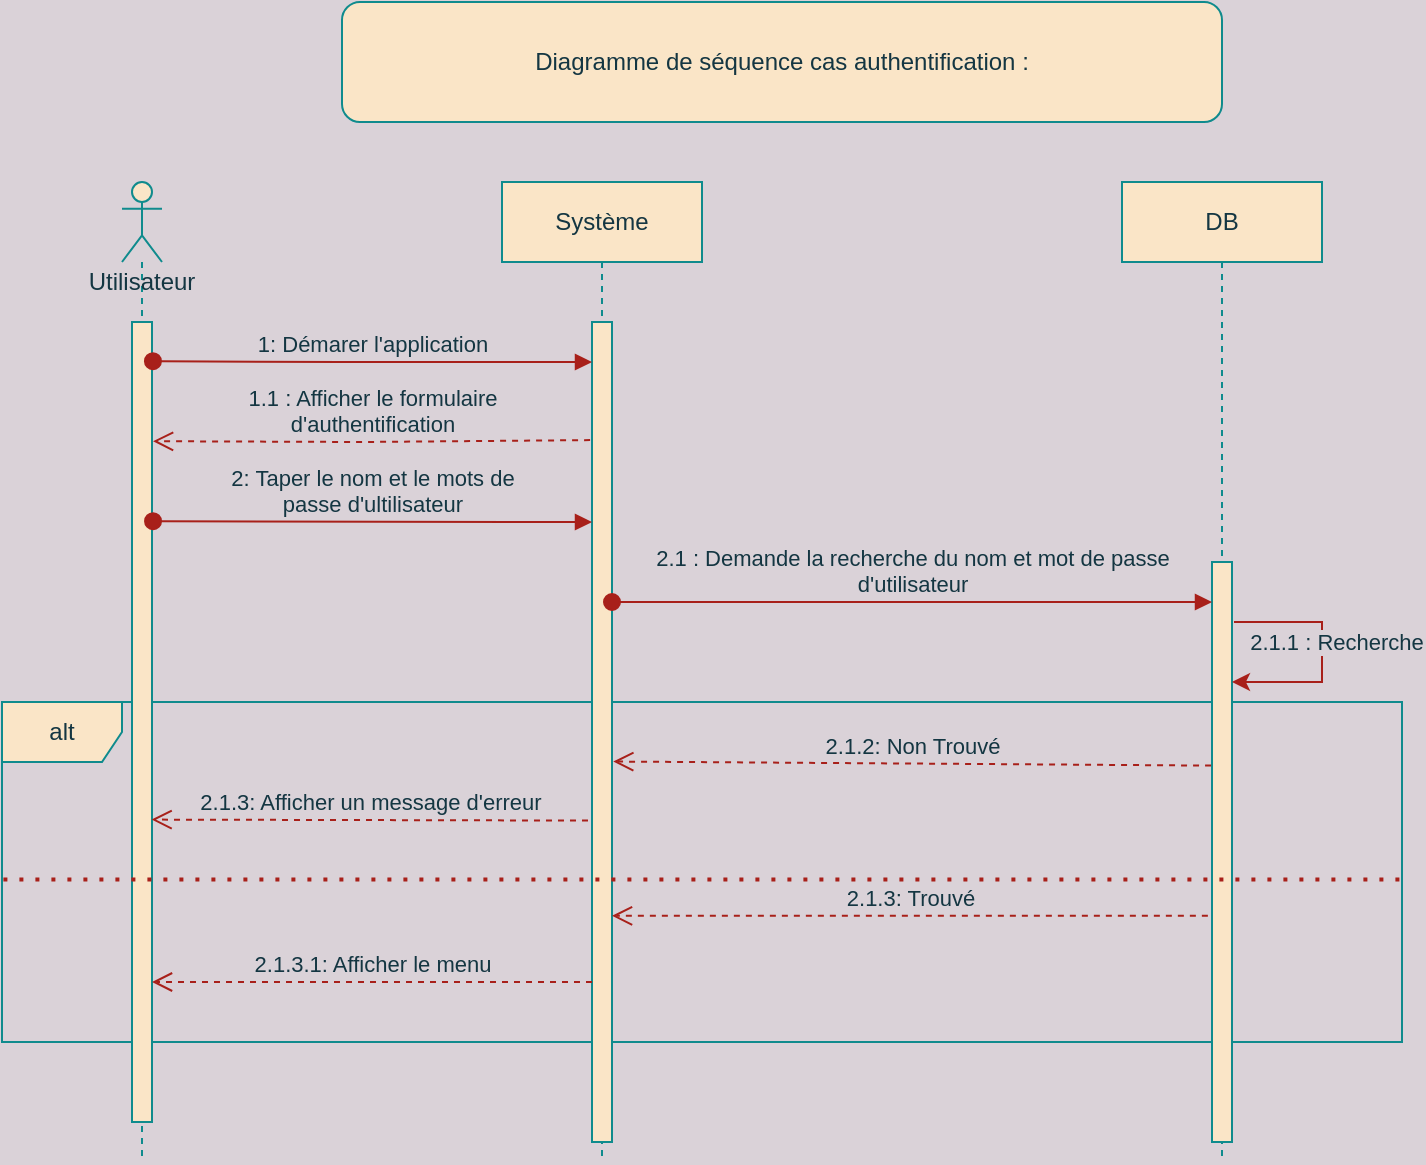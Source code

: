 <mxfile version="20.5.3" type="github" pages="17">
  <diagram id="fYzu2KRPKEVzYZQTQnyg" name="Authentification">
    <mxGraphModel dx="518" dy="555" grid="1" gridSize="10" guides="1" tooltips="1" connect="1" arrows="1" fold="1" page="1" pageScale="1" pageWidth="827" pageHeight="1169" background="#DAD2D8" math="0" shadow="0">
      <root>
        <mxCell id="0" />
        <mxCell id="1" parent="0" />
        <mxCell id="vsP-UKOujCoIYMK9DtkU-16" value="alt" style="shape=umlFrame;whiteSpace=wrap;html=1;fillColor=#FAE5C7;strokeColor=#0F8B8D;fontColor=#143642;" parent="1" vertex="1">
          <mxGeometry x="20" y="370" width="700" height="170" as="geometry" />
        </mxCell>
        <mxCell id="gKAlJ7jI2D9lfl8lINUI-3" value="Utilisateur" style="shape=umlLifeline;participant=umlActor;perimeter=lifelinePerimeter;whiteSpace=wrap;html=1;container=1;collapsible=0;recursiveResize=0;verticalAlign=top;spacingTop=36;outlineConnect=0;fillColor=#FAE5C7;strokeColor=#0F8B8D;fontColor=#143642;" parent="1" vertex="1">
          <mxGeometry x="80" y="110" width="20" height="490" as="geometry" />
        </mxCell>
        <mxCell id="vsP-UKOujCoIYMK9DtkU-15" value="" style="html=1;points=[];perimeter=orthogonalPerimeter;fillColor=#FAE5C7;strokeColor=#0F8B8D;fontColor=#143642;" parent="gKAlJ7jI2D9lfl8lINUI-3" vertex="1">
          <mxGeometry x="5" y="70" width="10" height="400" as="geometry" />
        </mxCell>
        <mxCell id="gKAlJ7jI2D9lfl8lINUI-4" value="Système" style="shape=umlLifeline;perimeter=lifelinePerimeter;whiteSpace=wrap;html=1;container=1;collapsible=0;recursiveResize=0;outlineConnect=0;fillColor=#FAE5C7;strokeColor=#0F8B8D;fontColor=#143642;" parent="1" vertex="1">
          <mxGeometry x="270" y="110" width="100" height="490" as="geometry" />
        </mxCell>
        <mxCell id="gKAlJ7jI2D9lfl8lINUI-8" value="" style="html=1;points=[];perimeter=orthogonalPerimeter;fillColor=#FAE5C7;strokeColor=#0F8B8D;fontColor=#143642;" parent="gKAlJ7jI2D9lfl8lINUI-4" vertex="1">
          <mxGeometry x="45" y="70" width="10" height="410" as="geometry" />
        </mxCell>
        <mxCell id="vsP-UKOujCoIYMK9DtkU-26" value="2.1.3.1: Afficher le menu" style="html=1;verticalAlign=bottom;endArrow=open;dashed=1;endSize=8;rounded=0;labelBackgroundColor=#DAD2D8;strokeColor=#A8201A;fontColor=#143642;" parent="gKAlJ7jI2D9lfl8lINUI-4" target="vsP-UKOujCoIYMK9DtkU-15" edge="1">
          <mxGeometry relative="1" as="geometry">
            <mxPoint x="45" y="400" as="sourcePoint" />
            <mxPoint x="-35" y="400" as="targetPoint" />
          </mxGeometry>
        </mxCell>
        <mxCell id="gKAlJ7jI2D9lfl8lINUI-9" value="1: Démarer l&#39;application" style="html=1;verticalAlign=bottom;startArrow=oval;endArrow=block;startSize=8;rounded=0;exitX=1.047;exitY=0.049;exitDx=0;exitDy=0;exitPerimeter=0;labelBackgroundColor=#DAD2D8;strokeColor=#A8201A;fontColor=#143642;" parent="1" source="vsP-UKOujCoIYMK9DtkU-15" target="gKAlJ7jI2D9lfl8lINUI-8" edge="1">
          <mxGeometry relative="1" as="geometry">
            <mxPoint x="140" y="190" as="sourcePoint" />
            <Array as="points">
              <mxPoint x="190" y="200" />
            </Array>
          </mxGeometry>
        </mxCell>
        <mxCell id="vsP-UKOujCoIYMK9DtkU-1" value="1.1 : Afficher le formulaire &lt;br&gt;d&#39;authentification" style="html=1;verticalAlign=bottom;endArrow=open;dashed=1;endSize=8;rounded=0;exitX=-0.096;exitY=0.144;exitDx=0;exitDy=0;exitPerimeter=0;entryX=1.052;entryY=0.149;entryDx=0;entryDy=0;entryPerimeter=0;labelBackgroundColor=#DAD2D8;strokeColor=#A8201A;fontColor=#143642;" parent="1" source="gKAlJ7jI2D9lfl8lINUI-8" target="vsP-UKOujCoIYMK9DtkU-15" edge="1">
          <mxGeometry relative="1" as="geometry">
            <mxPoint x="310" y="240" as="sourcePoint" />
            <mxPoint x="180" y="260" as="targetPoint" />
            <Array as="points">
              <mxPoint x="200" y="240" />
            </Array>
          </mxGeometry>
        </mxCell>
        <mxCell id="vsP-UKOujCoIYMK9DtkU-4" value="2: Taper le nom et le mots de &lt;br&gt;passe d&#39;ultilisateur" style="html=1;verticalAlign=bottom;startArrow=oval;endArrow=block;startSize=8;rounded=0;exitX=1.052;exitY=0.249;exitDx=0;exitDy=0;exitPerimeter=0;labelBackgroundColor=#DAD2D8;strokeColor=#A8201A;fontColor=#143642;" parent="1" source="vsP-UKOujCoIYMK9DtkU-15" target="gKAlJ7jI2D9lfl8lINUI-8" edge="1">
          <mxGeometry relative="1" as="geometry">
            <mxPoint x="100" y="280" as="sourcePoint" />
            <Array as="points">
              <mxPoint x="290" y="280" />
            </Array>
          </mxGeometry>
        </mxCell>
        <mxCell id="vsP-UKOujCoIYMK9DtkU-5" value="DB" style="shape=umlLifeline;perimeter=lifelinePerimeter;whiteSpace=wrap;html=1;container=1;collapsible=0;recursiveResize=0;outlineConnect=0;fillColor=#FAE5C7;strokeColor=#0F8B8D;fontColor=#143642;" parent="1" vertex="1">
          <mxGeometry x="580" y="110" width="100" height="490" as="geometry" />
        </mxCell>
        <mxCell id="vsP-UKOujCoIYMK9DtkU-8" value="" style="html=1;points=[];perimeter=orthogonalPerimeter;fillColor=#FAE5C7;strokeColor=#0F8B8D;fontColor=#143642;" parent="vsP-UKOujCoIYMK9DtkU-5" vertex="1">
          <mxGeometry x="45" y="190" width="10" height="290" as="geometry" />
        </mxCell>
        <mxCell id="vsP-UKOujCoIYMK9DtkU-13" style="edgeStyle=orthogonalEdgeStyle;rounded=0;orthogonalLoop=1;jettySize=auto;html=1;labelBackgroundColor=#DAD2D8;strokeColor=#A8201A;fontColor=#143642;" parent="vsP-UKOujCoIYMK9DtkU-5" target="vsP-UKOujCoIYMK9DtkU-8" edge="1">
          <mxGeometry relative="1" as="geometry">
            <mxPoint x="56" y="220" as="sourcePoint" />
            <Array as="points">
              <mxPoint x="56" y="220" />
              <mxPoint x="100" y="220" />
              <mxPoint x="100" y="250" />
            </Array>
          </mxGeometry>
        </mxCell>
        <mxCell id="vsP-UKOujCoIYMK9DtkU-14" value="2.1.1 : Recherche" style="edgeLabel;html=1;align=center;verticalAlign=middle;resizable=0;points=[];labelBackgroundColor=#DAD2D8;fontColor=#143642;" parent="vsP-UKOujCoIYMK9DtkU-13" vertex="1" connectable="0">
          <mxGeometry x="0.431" y="-1" relative="1" as="geometry">
            <mxPoint x="18" y="-19" as="offset" />
          </mxGeometry>
        </mxCell>
        <mxCell id="vsP-UKOujCoIYMK9DtkU-9" value="2.1 : Demande la recherche du nom et mot de passe&lt;br&gt;d&#39;utilisateur" style="html=1;verticalAlign=bottom;startArrow=oval;endArrow=block;startSize=8;rounded=0;labelBackgroundColor=#DAD2D8;strokeColor=#A8201A;fontColor=#143642;" parent="1" source="gKAlJ7jI2D9lfl8lINUI-8" target="vsP-UKOujCoIYMK9DtkU-8" edge="1">
          <mxGeometry relative="1" as="geometry">
            <mxPoint x="480" y="306.9" as="sourcePoint" />
            <Array as="points">
              <mxPoint x="430" y="320" />
            </Array>
          </mxGeometry>
        </mxCell>
        <mxCell id="vsP-UKOujCoIYMK9DtkU-17" value="" style="endArrow=none;dashed=1;html=1;dashPattern=1 3;strokeWidth=2;rounded=0;exitX=0.001;exitY=0.522;exitDx=0;exitDy=0;exitPerimeter=0;entryX=1;entryY=0.522;entryDx=0;entryDy=0;entryPerimeter=0;labelBackgroundColor=#DAD2D8;strokeColor=#A8201A;fontColor=#143642;" parent="1" source="vsP-UKOujCoIYMK9DtkU-16" target="vsP-UKOujCoIYMK9DtkU-16" edge="1">
          <mxGeometry width="50" height="50" relative="1" as="geometry">
            <mxPoint x="310" y="400" as="sourcePoint" />
            <mxPoint x="390" y="370" as="targetPoint" />
          </mxGeometry>
        </mxCell>
        <mxCell id="vsP-UKOujCoIYMK9DtkU-20" value="2.1.2: Non Trouvé" style="html=1;verticalAlign=bottom;endArrow=open;dashed=1;endSize=8;rounded=0;exitX=-0.047;exitY=0.351;exitDx=0;exitDy=0;exitPerimeter=0;entryX=1.063;entryY=0.536;entryDx=0;entryDy=0;entryPerimeter=0;labelBackgroundColor=#DAD2D8;strokeColor=#A8201A;fontColor=#143642;" parent="1" source="vsP-UKOujCoIYMK9DtkU-8" target="gKAlJ7jI2D9lfl8lINUI-8" edge="1">
          <mxGeometry relative="1" as="geometry">
            <mxPoint x="510" y="370" as="sourcePoint" />
            <mxPoint x="330" y="400" as="targetPoint" />
          </mxGeometry>
        </mxCell>
        <mxCell id="vsP-UKOujCoIYMK9DtkU-24" value="2.1.3: Trouvé" style="html=1;verticalAlign=bottom;endArrow=open;dashed=1;endSize=8;rounded=0;exitX=-0.207;exitY=0.61;exitDx=0;exitDy=0;exitPerimeter=0;labelBackgroundColor=#DAD2D8;strokeColor=#A8201A;fontColor=#143642;" parent="1" source="vsP-UKOujCoIYMK9DtkU-8" target="gKAlJ7jI2D9lfl8lINUI-8" edge="1">
          <mxGeometry relative="1" as="geometry">
            <mxPoint x="510" y="370" as="sourcePoint" />
            <mxPoint x="330" y="400" as="targetPoint" />
          </mxGeometry>
        </mxCell>
        <mxCell id="vsP-UKOujCoIYMK9DtkU-25" value="2.1.3: Afficher un message d&#39;erreur" style="html=1;verticalAlign=bottom;endArrow=open;dashed=1;endSize=8;rounded=0;exitX=-0.2;exitY=0.608;exitDx=0;exitDy=0;exitPerimeter=0;entryX=0.978;entryY=0.622;entryDx=0;entryDy=0;entryPerimeter=0;labelBackgroundColor=#DAD2D8;strokeColor=#A8201A;fontColor=#143642;" parent="1" source="gKAlJ7jI2D9lfl8lINUI-8" target="vsP-UKOujCoIYMK9DtkU-15" edge="1">
          <mxGeometry relative="1" as="geometry">
            <mxPoint x="230" y="430" as="sourcePoint" />
            <mxPoint x="150" y="430" as="targetPoint" />
          </mxGeometry>
        </mxCell>
        <mxCell id="vsP-UKOujCoIYMK9DtkU-27" value="Diagramme de séquence cas authentification :" style="rounded=1;whiteSpace=wrap;html=1;fillColor=#FAE5C7;strokeColor=#0F8B8D;fontColor=#143642;" parent="1" vertex="1">
          <mxGeometry x="190" y="20" width="440" height="60" as="geometry" />
        </mxCell>
      </root>
    </mxGraphModel>
  </diagram>
  <diagram id="jhj1vekCl6Fpt4Th8KU_" name="Ajouter Client">
    <mxGraphModel dx="942" dy="1009" grid="1" gridSize="10" guides="1" tooltips="1" connect="1" arrows="1" fold="1" page="1" pageScale="1" pageWidth="827" pageHeight="1169" background="#DAD2D8" math="0" shadow="0">
      <root>
        <mxCell id="0" />
        <mxCell id="1" parent="0" />
        <mxCell id="2vpcFvWyNR3x3DBL3M27-1" value="alt" style="shape=umlFrame;whiteSpace=wrap;html=1;strokeColor=#0F8B8D;fontColor=#143642;fillColor=#FAE5C7;" vertex="1" parent="1">
          <mxGeometry x="40" y="385" width="640" height="245" as="geometry" />
        </mxCell>
        <mxCell id="2vpcFvWyNR3x3DBL3M27-2" value="Responsable des ventes" style="shape=umlLifeline;participant=umlActor;perimeter=lifelinePerimeter;whiteSpace=wrap;html=1;container=1;collapsible=0;recursiveResize=0;verticalAlign=top;spacingTop=36;outlineConnect=0;strokeColor=#0F8B8D;fontColor=#143642;fillColor=#FAE5C7;" vertex="1" parent="1">
          <mxGeometry x="110" y="120" width="20" height="680" as="geometry" />
        </mxCell>
        <mxCell id="2vpcFvWyNR3x3DBL3M27-3" value="" style="html=1;points=[];perimeter=orthogonalPerimeter;strokeColor=#0F8B8D;fontColor=#143642;fillColor=#FAE5C7;" vertex="1" parent="2vpcFvWyNR3x3DBL3M27-2">
          <mxGeometry x="5" y="60" width="10" height="480" as="geometry" />
        </mxCell>
        <mxCell id="2vpcFvWyNR3x3DBL3M27-4" value="Système" style="shape=umlLifeline;perimeter=lifelinePerimeter;whiteSpace=wrap;html=1;container=1;collapsible=0;recursiveResize=0;outlineConnect=0;strokeColor=#0F8B8D;fontColor=#143642;fillColor=#FAE5C7;" vertex="1" parent="1">
          <mxGeometry x="320" y="120" width="100" height="670" as="geometry" />
        </mxCell>
        <mxCell id="2vpcFvWyNR3x3DBL3M27-5" value="" style="html=1;points=[];perimeter=orthogonalPerimeter;strokeColor=#0F8B8D;fontColor=#143642;fillColor=#FAE5C7;" vertex="1" parent="2vpcFvWyNR3x3DBL3M27-4">
          <mxGeometry x="45" y="80" width="10" height="420" as="geometry" />
        </mxCell>
        <mxCell id="2vpcFvWyNR3x3DBL3M27-7" value="BD" style="shape=umlLifeline;perimeter=lifelinePerimeter;whiteSpace=wrap;html=1;container=1;collapsible=0;recursiveResize=0;outlineConnect=0;strokeColor=#0F8B8D;fontColor=#143642;fillColor=#FAE5C7;" vertex="1" parent="1">
          <mxGeometry x="580" y="120" width="100" height="670" as="geometry" />
        </mxCell>
        <mxCell id="GuXTtVHIum264tKzcn1q-3" value="2.1.1 Vérifier l&#39;existence" style="edgeStyle=orthogonalEdgeStyle;html=1;align=left;spacingLeft=2;endArrow=block;rounded=0;entryX=1;entryY=0.167;strokeColor=#A8201A;fontColor=#143642;fillColor=#FAE5C7;entryDx=0;entryDy=0;entryPerimeter=0;" edge="1" target="2vpcFvWyNR3x3DBL3M27-11" parent="2vpcFvWyNR3x3DBL3M27-7">
          <mxGeometry relative="1" as="geometry">
            <mxPoint x="50" y="220" as="sourcePoint" />
            <Array as="points">
              <mxPoint x="80" y="220" />
              <mxPoint x="80" y="240" />
            </Array>
            <mxPoint x="55" y="240" as="targetPoint" />
          </mxGeometry>
        </mxCell>
        <mxCell id="2vpcFvWyNR3x3DBL3M27-8" value="1. Demande d&#39;ajouter client" style="html=1;verticalAlign=bottom;startArrow=oval;startFill=1;endArrow=block;startSize=8;rounded=0;strokeColor=#A8201A;fontColor=#143642;fillColor=#FAE5C7;exitX=1.012;exitY=0.042;exitDx=0;exitDy=0;exitPerimeter=0;" edge="1" parent="1" source="2vpcFvWyNR3x3DBL3M27-3" target="2vpcFvWyNR3x3DBL3M27-4">
          <mxGeometry width="60" relative="1" as="geometry">
            <mxPoint x="400" y="420" as="sourcePoint" />
            <mxPoint x="460" y="420" as="targetPoint" />
          </mxGeometry>
        </mxCell>
        <mxCell id="2vpcFvWyNR3x3DBL3M27-9" value="1.1 Afficher formulaire" style="html=1;verticalAlign=bottom;endArrow=open;dashed=1;endSize=8;rounded=0;strokeColor=#A8201A;fontColor=#143642;fillColor=#FAE5C7;exitX=-0.341;exitY=0.101;exitDx=0;exitDy=0;exitPerimeter=0;entryX=1.247;entryY=0.132;entryDx=0;entryDy=0;entryPerimeter=0;" edge="1" parent="1" source="2vpcFvWyNR3x3DBL3M27-5" target="2vpcFvWyNR3x3DBL3M27-3">
          <mxGeometry relative="1" as="geometry">
            <mxPoint x="400" y="420" as="sourcePoint" />
            <mxPoint x="320" y="420" as="targetPoint" />
          </mxGeometry>
        </mxCell>
        <mxCell id="2vpcFvWyNR3x3DBL3M27-10" value="" style="endArrow=none;dashed=1;html=1;rounded=0;strokeColor=#A8201A;fontColor=#143642;fillColor=#FAE5C7;exitX=0;exitY=0.51;exitDx=0;exitDy=0;exitPerimeter=0;entryX=0.999;entryY=0.512;entryDx=0;entryDy=0;entryPerimeter=0;" edge="1" parent="1" source="2vpcFvWyNR3x3DBL3M27-1" target="2vpcFvWyNR3x3DBL3M27-1">
          <mxGeometry width="50" height="50" relative="1" as="geometry">
            <mxPoint x="360" y="480" as="sourcePoint" />
            <mxPoint x="410" y="430" as="targetPoint" />
          </mxGeometry>
        </mxCell>
        <mxCell id="2vpcFvWyNR3x3DBL3M27-11" value="" style="html=1;points=[];perimeter=orthogonalPerimeter;strokeColor=#0F8B8D;fontColor=#143642;fillColor=#FAE5C7;" vertex="1" parent="1">
          <mxGeometry x="620" y="310" width="10" height="300" as="geometry" />
        </mxCell>
        <mxCell id="2vpcFvWyNR3x3DBL3M27-12" value="2.1.3.1 Mise a jour" style="html=1;verticalAlign=bottom;startArrow=oval;endArrow=block;startSize=8;rounded=0;strokeColor=#A8201A;fontColor=#143642;fillColor=#FAE5C7;exitX=1;exitY=0.831;exitDx=0;exitDy=0;exitPerimeter=0;" edge="1" parent="1" source="2vpcFvWyNR3x3DBL3M27-5" target="2vpcFvWyNR3x3DBL3M27-11">
          <mxGeometry relative="1" as="geometry">
            <mxPoint x="380" y="420" as="sourcePoint" />
          </mxGeometry>
        </mxCell>
        <mxCell id="2vpcFvWyNR3x3DBL3M27-13" value="2.1.3 Pas d&#39;enregistrement" style="html=1;verticalAlign=bottom;endArrow=open;dashed=1;endSize=8;rounded=0;strokeColor=#A8201A;fontColor=#143642;fillColor=#FAE5C7;entryX=0.967;entryY=0.619;entryDx=0;entryDy=0;entryPerimeter=0;" edge="1" parent="1" source="2vpcFvWyNR3x3DBL3M27-4" target="2vpcFvWyNR3x3DBL3M27-3">
          <mxGeometry relative="1" as="geometry">
            <mxPoint x="350" y="480" as="sourcePoint" />
            <mxPoint x="270" y="480" as="targetPoint" />
          </mxGeometry>
        </mxCell>
        <mxCell id="2vpcFvWyNR3x3DBL3M27-14" value="2.1.3.2 Enregistrement OK" style="html=1;verticalAlign=bottom;endArrow=open;dashed=1;endSize=8;rounded=0;strokeColor=#A8201A;fontColor=#143642;fillColor=#FAE5C7;exitX=-0.117;exitY=0.856;exitDx=0;exitDy=0;exitPerimeter=0;" edge="1" parent="1" source="2vpcFvWyNR3x3DBL3M27-5" target="2vpcFvWyNR3x3DBL3M27-3">
          <mxGeometry relative="1" as="geometry">
            <mxPoint x="350" y="480" as="sourcePoint" />
            <mxPoint x="270" y="480" as="targetPoint" />
          </mxGeometry>
        </mxCell>
        <mxCell id="GuXTtVHIum264tKzcn1q-1" value="2: Enregistrement" style="html=1;verticalAlign=bottom;startArrow=oval;startFill=1;endArrow=block;startSize=8;rounded=0;strokeColor=#A8201A;fontColor=#143642;fillColor=#FAE5C7;exitX=0.9;exitY=0.208;exitDx=0;exitDy=0;exitPerimeter=0;" edge="1" parent="1" source="2vpcFvWyNR3x3DBL3M27-3" target="2vpcFvWyNR3x3DBL3M27-4">
          <mxGeometry width="60" relative="1" as="geometry">
            <mxPoint x="400" y="420" as="sourcePoint" />
            <mxPoint x="460" y="420" as="targetPoint" />
          </mxGeometry>
        </mxCell>
        <mxCell id="2vpcFvWyNR3x3DBL3M27-6" value="2.1 Envoyer les données de client" style="html=1;verticalAlign=bottom;startArrow=oval;startFill=1;endArrow=block;startSize=8;rounded=0;strokeColor=#A8201A;fontColor=#143642;fillColor=#FAE5C7;exitX=0.972;exitY=0.285;exitDx=0;exitDy=0;exitPerimeter=0;entryX=0;entryY=0.037;entryDx=0;entryDy=0;entryPerimeter=0;" edge="1" parent="1" source="2vpcFvWyNR3x3DBL3M27-5" target="2vpcFvWyNR3x3DBL3M27-11">
          <mxGeometry x="-0.095" y="-10" width="60" relative="1" as="geometry">
            <mxPoint x="330" y="420" as="sourcePoint" />
            <mxPoint x="470" y="320" as="targetPoint" />
            <mxPoint as="offset" />
          </mxGeometry>
        </mxCell>
        <mxCell id="GuXTtVHIum264tKzcn1q-5" value="2.1.2 (Client Existe)" style="html=1;verticalAlign=bottom;endArrow=open;dashed=1;endSize=8;rounded=0;strokeColor=#A8201A;fontColor=#143642;fillColor=#FAE5C7;exitX=0;exitY=0.353;exitDx=0;exitDy=0;exitPerimeter=0;entryX=0.9;entryY=0.505;entryDx=0;entryDy=0;entryPerimeter=0;" edge="1" parent="1" source="2vpcFvWyNR3x3DBL3M27-11" target="2vpcFvWyNR3x3DBL3M27-5">
          <mxGeometry relative="1" as="geometry">
            <mxPoint x="560" y="350" as="sourcePoint" />
            <mxPoint x="480" y="350" as="targetPoint" />
          </mxGeometry>
        </mxCell>
        <mxCell id="GuXTtVHIum264tKzcn1q-6" value="2.1.2 (Client n&#39; Existe pas)" style="html=1;verticalAlign=bottom;endArrow=open;dashed=1;endSize=8;rounded=0;strokeColor=#A8201A;fontColor=#143642;fillColor=#FAE5C7;exitX=-0.2;exitY=0.73;exitDx=0;exitDy=0;exitPerimeter=0;entryX=0.9;entryY=0.781;entryDx=0;entryDy=0;entryPerimeter=0;" edge="1" parent="1" source="2vpcFvWyNR3x3DBL3M27-11" target="2vpcFvWyNR3x3DBL3M27-5">
          <mxGeometry relative="1" as="geometry">
            <mxPoint x="560" y="350" as="sourcePoint" />
            <mxPoint x="480" y="350" as="targetPoint" />
          </mxGeometry>
        </mxCell>
      </root>
    </mxGraphModel>
  </diagram>
  <diagram id="mGN_e1VH75uYMbXxzVBQ" name="Ajout Payment">
    <mxGraphModel dx="518" dy="555" grid="1" gridSize="10" guides="1" tooltips="1" connect="1" arrows="1" fold="1" page="1" pageScale="1" pageWidth="827" pageHeight="1169" background="#DAD2D8" math="0" shadow="0">
      <root>
        <mxCell id="0" />
        <mxCell id="1" parent="0" />
        <mxCell id="CGl7PwFsuutgtDQEfzqN-1" value="Responsable des ventes" style="shape=umlLifeline;participant=umlActor;perimeter=lifelinePerimeter;whiteSpace=wrap;html=1;container=1;collapsible=0;recursiveResize=0;verticalAlign=top;spacingTop=36;outlineConnect=0;strokeColor=#0F8B8D;fontColor=#143642;fillColor=#FAE5C7;" parent="1" vertex="1">
          <mxGeometry x="110" y="120" width="20" height="430" as="geometry" />
        </mxCell>
        <mxCell id="CGl7PwFsuutgtDQEfzqN-2" value="" style="html=1;points=[];perimeter=orthogonalPerimeter;strokeColor=#0F8B8D;fontColor=#143642;fillColor=#FAE5C7;" parent="CGl7PwFsuutgtDQEfzqN-1" vertex="1">
          <mxGeometry x="5" y="80" width="10" height="340" as="geometry" />
        </mxCell>
        <mxCell id="CGl7PwFsuutgtDQEfzqN-3" value="Systeme" style="shape=umlLifeline;perimeter=lifelinePerimeter;whiteSpace=wrap;html=1;container=1;collapsible=0;recursiveResize=0;outlineConnect=0;strokeColor=#0F8B8D;fontColor=#143642;fillColor=#FAE5C7;" parent="1" vertex="1">
          <mxGeometry x="320" y="120" width="100" height="420" as="geometry" />
        </mxCell>
        <mxCell id="CGl7PwFsuutgtDQEfzqN-6" value="" style="html=1;points=[];perimeter=orthogonalPerimeter;strokeColor=#0F8B8D;fontColor=#143642;fillColor=#FAE5C7;" parent="CGl7PwFsuutgtDQEfzqN-3" vertex="1">
          <mxGeometry x="45" y="80" width="10" height="330" as="geometry" />
        </mxCell>
        <mxCell id="CGl7PwFsuutgtDQEfzqN-7" value="1: Demande d&#39;ajouter un paiement" style="html=1;verticalAlign=bottom;startArrow=circle;startFill=1;endArrow=open;startSize=6;endSize=8;rounded=0;strokeColor=#A8201A;fontColor=#143642;fillColor=#FAE5C7;exitX=0.914;exitY=0.062;exitDx=0;exitDy=0;exitPerimeter=0;entryX=0.121;entryY=0.064;entryDx=0;entryDy=0;entryPerimeter=0;labelBackgroundColor=#DAD2D8;" parent="1" source="CGl7PwFsuutgtDQEfzqN-2" target="CGl7PwFsuutgtDQEfzqN-6" edge="1">
          <mxGeometry width="80" relative="1" as="geometry">
            <mxPoint x="125" y="220" as="sourcePoint" />
            <mxPoint x="205" y="220" as="targetPoint" />
          </mxGeometry>
        </mxCell>
        <mxCell id="CGl7PwFsuutgtDQEfzqN-8" value="1.1 Afficher le formulaire" style="html=1;verticalAlign=bottom;endArrow=open;dashed=1;endSize=8;rounded=0;strokeColor=#A8201A;fontColor=#143642;fillColor=#FAE5C7;exitX=-0.224;exitY=0.193;exitDx=0;exitDy=0;exitPerimeter=0;entryX=0.983;entryY=0.184;entryDx=0;entryDy=0;entryPerimeter=0;labelBackgroundColor=#DAD2D8;" parent="1" source="CGl7PwFsuutgtDQEfzqN-6" target="CGl7PwFsuutgtDQEfzqN-2" edge="1">
          <mxGeometry relative="1" as="geometry">
            <mxPoint x="340" y="320" as="sourcePoint" />
            <mxPoint x="260" y="320" as="targetPoint" />
          </mxGeometry>
        </mxCell>
        <mxCell id="CGl7PwFsuutgtDQEfzqN-9" value="2: Enregistrer" style="html=1;verticalAlign=bottom;startArrow=oval;startFill=1;endArrow=block;startSize=8;rounded=0;strokeColor=#A8201A;fontColor=#143642;fillColor=#FAE5C7;exitX=1.121;exitY=0.285;exitDx=0;exitDy=0;exitPerimeter=0;entryX=-0.086;entryY=0.294;entryDx=0;entryDy=0;entryPerimeter=0;labelBackgroundColor=#DAD2D8;" parent="1" source="CGl7PwFsuutgtDQEfzqN-2" target="CGl7PwFsuutgtDQEfzqN-6" edge="1">
          <mxGeometry width="60" relative="1" as="geometry">
            <mxPoint x="270" y="380" as="sourcePoint" />
            <mxPoint x="330" y="380" as="targetPoint" />
          </mxGeometry>
        </mxCell>
        <mxCell id="CGl7PwFsuutgtDQEfzqN-10" value="BD" style="shape=umlLifeline;perimeter=lifelinePerimeter;whiteSpace=wrap;html=1;container=1;collapsible=0;recursiveResize=0;outlineConnect=0;strokeColor=#0F8B8D;fontColor=#143642;fillColor=#FAE5C7;" parent="1" vertex="1">
          <mxGeometry x="520" y="120" width="100" height="420" as="geometry" />
        </mxCell>
        <mxCell id="CGl7PwFsuutgtDQEfzqN-12" value="" style="html=1;points=[];perimeter=orthogonalPerimeter;strokeColor=#0F8B8D;fontColor=#143642;fillColor=#FAE5C7;" parent="CGl7PwFsuutgtDQEfzqN-10" vertex="1">
          <mxGeometry x="40" y="200" width="20" height="30" as="geometry" />
        </mxCell>
        <mxCell id="CGl7PwFsuutgtDQEfzqN-13" value="2.1 Mise à jour&amp;nbsp;" style="html=1;verticalAlign=bottom;startArrow=oval;endArrow=block;startSize=8;rounded=0;strokeColor=#A8201A;fontColor=#143642;fillColor=#FAE5C7;exitX=1.224;exitY=0.373;exitDx=0;exitDy=0;exitPerimeter=0;labelBackgroundColor=#DAD2D8;" parent="1" source="CGl7PwFsuutgtDQEfzqN-6" target="CGl7PwFsuutgtDQEfzqN-12" edge="1">
          <mxGeometry relative="1" as="geometry">
            <mxPoint x="500" y="320.45" as="sourcePoint" />
          </mxGeometry>
        </mxCell>
        <mxCell id="CGl7PwFsuutgtDQEfzqN-14" value="2.2: Enregistrement OK" style="html=1;verticalAlign=bottom;endArrow=open;dashed=1;endSize=8;rounded=0;strokeColor=#A8201A;fontColor=#143642;fillColor=#FAE5C7;exitX=-0.293;exitY=0.505;exitDx=0;exitDy=0;exitPerimeter=0;labelBackgroundColor=#DAD2D8;" parent="1" source="CGl7PwFsuutgtDQEfzqN-6" target="CGl7PwFsuutgtDQEfzqN-2" edge="1">
          <mxGeometry relative="1" as="geometry">
            <mxPoint x="300" y="340" as="sourcePoint" />
            <mxPoint x="220" y="340" as="targetPoint" />
          </mxGeometry>
        </mxCell>
        <mxCell id="CGl7PwFsuutgtDQEfzqN-15" value="&lt;em style=&quot;color: rgb(0, 0, 0); font-family: Arial, Helvetica, sans-serif; font-size: medium; text-align: -webkit-left;&quot;&gt;Diagramme de séquence ajouter paiement&lt;/em&gt;" style="rounded=0;whiteSpace=wrap;html=1;strokeColor=#0F8B8D;fontColor=#143642;fillColor=#FAE5C7;" parent="1" vertex="1">
          <mxGeometry x="210" y="20" width="360" height="60" as="geometry" />
        </mxCell>
      </root>
    </mxGraphModel>
  </diagram>
  <diagram id="LIvDUkiSsjzuYy6q4M8a" name="établir commande">
    <mxGraphModel dx="740" dy="793" grid="1" gridSize="10" guides="1" tooltips="1" connect="1" arrows="1" fold="1" page="1" pageScale="1" pageWidth="827" pageHeight="1169" background="#DAD2D8" math="0" shadow="0">
      <root>
        <mxCell id="0" />
        <mxCell id="1" parent="0" />
        <mxCell id="ALQLK8oXcRqJTD6eKhEP-10" value="Alt" style="shape=umlFrame;whiteSpace=wrap;html=1;strokeColor=#0F8B8D;fontColor=#143642;fillColor=#FAE5C7;" vertex="1" parent="1">
          <mxGeometry x="40" y="385" width="640" height="245" as="geometry" />
        </mxCell>
        <mxCell id="ALQLK8oXcRqJTD6eKhEP-1" value="Responsable des ventes" style="shape=umlLifeline;participant=umlActor;perimeter=lifelinePerimeter;whiteSpace=wrap;html=1;container=1;collapsible=0;recursiveResize=0;verticalAlign=top;spacingTop=36;outlineConnect=0;strokeColor=#0F8B8D;fontColor=#143642;fillColor=#FAE5C7;" vertex="1" parent="1">
          <mxGeometry x="110" y="120" width="20" height="680" as="geometry" />
        </mxCell>
        <mxCell id="ALQLK8oXcRqJTD6eKhEP-4" value="" style="html=1;points=[];perimeter=orthogonalPerimeter;strokeColor=#0F8B8D;fontColor=#143642;fillColor=#FAE5C7;" vertex="1" parent="ALQLK8oXcRqJTD6eKhEP-1">
          <mxGeometry x="5" y="60" width="10" height="480" as="geometry" />
        </mxCell>
        <mxCell id="ALQLK8oXcRqJTD6eKhEP-2" value="Système" style="shape=umlLifeline;perimeter=lifelinePerimeter;whiteSpace=wrap;html=1;container=1;collapsible=0;recursiveResize=0;outlineConnect=0;strokeColor=#0F8B8D;fontColor=#143642;fillColor=#FAE5C7;" vertex="1" parent="1">
          <mxGeometry x="320" y="120" width="100" height="670" as="geometry" />
        </mxCell>
        <mxCell id="ALQLK8oXcRqJTD6eKhEP-5" value="" style="html=1;points=[];perimeter=orthogonalPerimeter;strokeColor=#0F8B8D;fontColor=#143642;fillColor=#FAE5C7;" vertex="1" parent="ALQLK8oXcRqJTD6eKhEP-2">
          <mxGeometry x="45" y="80" width="10" height="420" as="geometry" />
        </mxCell>
        <mxCell id="ALQLK8oXcRqJTD6eKhEP-9" value="2.1 Vérifier la validité des champs" style="html=1;verticalAlign=bottom;startArrow=oval;startFill=1;endArrow=block;startSize=8;rounded=0;strokeColor=#A8201A;fontColor=#143642;fillColor=#FAE5C7;exitX=0.972;exitY=0.285;exitDx=0;exitDy=0;exitPerimeter=0;entryX=1.11;entryY=0.39;entryDx=0;entryDy=0;entryPerimeter=0;" edge="1" parent="ALQLK8oXcRqJTD6eKhEP-2" source="ALQLK8oXcRqJTD6eKhEP-5" target="ALQLK8oXcRqJTD6eKhEP-5">
          <mxGeometry x="-0.131" y="30" width="60" relative="1" as="geometry">
            <mxPoint x="10" y="300" as="sourcePoint" />
            <mxPoint x="150" y="200" as="targetPoint" />
            <Array as="points">
              <mxPoint x="120" y="200" />
              <mxPoint x="120" y="244" />
            </Array>
            <mxPoint as="offset" />
          </mxGeometry>
        </mxCell>
        <mxCell id="ALQLK8oXcRqJTD6eKhEP-3" value="BD" style="shape=umlLifeline;perimeter=lifelinePerimeter;whiteSpace=wrap;html=1;container=1;collapsible=0;recursiveResize=0;outlineConnect=0;strokeColor=#0F8B8D;fontColor=#143642;fillColor=#FAE5C7;" vertex="1" parent="1">
          <mxGeometry x="580" y="120" width="100" height="670" as="geometry" />
        </mxCell>
        <mxCell id="ALQLK8oXcRqJTD6eKhEP-6" value="1&amp;nbsp; Demande Etablir Commande" style="html=1;verticalAlign=bottom;startArrow=oval;startFill=1;endArrow=block;startSize=8;rounded=0;strokeColor=#A8201A;fontColor=#143642;fillColor=#FAE5C7;exitX=1.012;exitY=0.042;exitDx=0;exitDy=0;exitPerimeter=0;" edge="1" parent="1" source="ALQLK8oXcRqJTD6eKhEP-4" target="ALQLK8oXcRqJTD6eKhEP-2">
          <mxGeometry width="60" relative="1" as="geometry">
            <mxPoint x="400" y="420" as="sourcePoint" />
            <mxPoint x="460" y="420" as="targetPoint" />
          </mxGeometry>
        </mxCell>
        <mxCell id="ALQLK8oXcRqJTD6eKhEP-7" value="1.1 Afficher formulaire" style="html=1;verticalAlign=bottom;endArrow=open;dashed=1;endSize=8;rounded=0;strokeColor=#A8201A;fontColor=#143642;fillColor=#FAE5C7;exitX=-0.341;exitY=0.101;exitDx=0;exitDy=0;exitPerimeter=0;entryX=1.247;entryY=0.132;entryDx=0;entryDy=0;entryPerimeter=0;" edge="1" parent="1" source="ALQLK8oXcRqJTD6eKhEP-5" target="ALQLK8oXcRqJTD6eKhEP-4">
          <mxGeometry relative="1" as="geometry">
            <mxPoint x="400" y="420" as="sourcePoint" />
            <mxPoint x="320" y="420" as="targetPoint" />
          </mxGeometry>
        </mxCell>
        <mxCell id="ALQLK8oXcRqJTD6eKhEP-11" value="" style="endArrow=none;dashed=1;html=1;rounded=0;strokeColor=#A8201A;fontColor=#143642;fillColor=#FAE5C7;exitX=0;exitY=0.51;exitDx=0;exitDy=0;exitPerimeter=0;entryX=0.999;entryY=0.512;entryDx=0;entryDy=0;entryPerimeter=0;" edge="1" parent="1" source="ALQLK8oXcRqJTD6eKhEP-10" target="ALQLK8oXcRqJTD6eKhEP-10">
          <mxGeometry width="50" height="50" relative="1" as="geometry">
            <mxPoint x="360" y="480" as="sourcePoint" />
            <mxPoint x="410" y="430" as="targetPoint" />
          </mxGeometry>
        </mxCell>
        <mxCell id="ALQLK8oXcRqJTD6eKhEP-14" value="" style="html=1;points=[];perimeter=orthogonalPerimeter;strokeColor=#0F8B8D;fontColor=#143642;fillColor=#FAE5C7;" vertex="1" parent="1">
          <mxGeometry x="620" y="420" width="10" height="25" as="geometry" />
        </mxCell>
        <mxCell id="ALQLK8oXcRqJTD6eKhEP-15" value="2.2 Mise a jour" style="html=1;verticalAlign=bottom;startArrow=oval;endArrow=block;startSize=8;rounded=0;strokeColor=#A8201A;fontColor=#143642;fillColor=#FAE5C7;exitX=1.05;exitY=0.527;exitDx=0;exitDy=0;exitPerimeter=0;" edge="1" target="ALQLK8oXcRqJTD6eKhEP-14" parent="1" source="ALQLK8oXcRqJTD6eKhEP-5">
          <mxGeometry relative="1" as="geometry">
            <mxPoint x="380" y="420" as="sourcePoint" />
          </mxGeometry>
        </mxCell>
        <mxCell id="ALQLK8oXcRqJTD6eKhEP-16" value="2.3 Enregistrement OK" style="html=1;verticalAlign=bottom;endArrow=open;dashed=1;endSize=8;rounded=0;strokeColor=#A8201A;fontColor=#143642;fillColor=#FAE5C7;entryX=0.967;entryY=0.619;entryDx=0;entryDy=0;entryPerimeter=0;" edge="1" parent="1" source="ALQLK8oXcRqJTD6eKhEP-2" target="ALQLK8oXcRqJTD6eKhEP-4">
          <mxGeometry relative="1" as="geometry">
            <mxPoint x="350" y="480" as="sourcePoint" />
            <mxPoint x="270" y="480" as="targetPoint" />
          </mxGeometry>
        </mxCell>
        <mxCell id="ALQLK8oXcRqJTD6eKhEP-18" value="2.4 Message d&#39;erreur" style="html=1;verticalAlign=bottom;endArrow=open;dashed=1;endSize=8;rounded=0;strokeColor=#A8201A;fontColor=#143642;fillColor=#FAE5C7;exitX=-0.117;exitY=0.856;exitDx=0;exitDy=0;exitPerimeter=0;" edge="1" parent="1" source="ALQLK8oXcRqJTD6eKhEP-5" target="ALQLK8oXcRqJTD6eKhEP-4">
          <mxGeometry relative="1" as="geometry">
            <mxPoint x="350" y="480" as="sourcePoint" />
            <mxPoint x="270" y="480" as="targetPoint" />
          </mxGeometry>
        </mxCell>
        <mxCell id="fh171fwZxTsFcmy2IM7t-1" value="2: Enregistrer" style="html=1;verticalAlign=bottom;startArrow=oval;startFill=1;endArrow=block;startSize=8;rounded=0;strokeColor=#A8201A;fontColor=#143642;fillColor=#FAE5C7;exitX=1.071;exitY=0.199;exitDx=0;exitDy=0;exitPerimeter=0;" edge="1" parent="1" source="ALQLK8oXcRqJTD6eKhEP-4" target="ALQLK8oXcRqJTD6eKhEP-2">
          <mxGeometry width="60" relative="1" as="geometry">
            <mxPoint x="400" y="420" as="sourcePoint" />
            <mxPoint x="460" y="420" as="targetPoint" />
          </mxGeometry>
        </mxCell>
      </root>
    </mxGraphModel>
  </diagram>
  <diagram id="irbdwnigevWqJPoYfDqb" name="Etablir bon de commande">
    <mxGraphModel dx="518" dy="555" grid="1" gridSize="10" guides="1" tooltips="1" connect="1" arrows="1" fold="1" page="1" pageScale="1" pageWidth="827" pageHeight="1169" background="#DAD2D8" math="0" shadow="0">
      <root>
        <mxCell id="0" />
        <mxCell id="1" parent="0" />
        <mxCell id="B_qeNAB4fSVnTW4Y_Ka--1" value="Alt" style="shape=umlFrame;whiteSpace=wrap;html=1;strokeColor=#0F8B8D;fontColor=#143642;fillColor=#FAE5C7;" vertex="1" parent="1">
          <mxGeometry x="40" y="385" width="640" height="245" as="geometry" />
        </mxCell>
        <mxCell id="B_qeNAB4fSVnTW4Y_Ka--2" value="Responsable des ventes" style="shape=umlLifeline;participant=umlActor;perimeter=lifelinePerimeter;whiteSpace=wrap;html=1;container=1;collapsible=0;recursiveResize=0;verticalAlign=top;spacingTop=36;outlineConnect=0;strokeColor=#0F8B8D;fontColor=#143642;fillColor=#FAE5C7;" vertex="1" parent="1">
          <mxGeometry x="110" y="120" width="20" height="680" as="geometry" />
        </mxCell>
        <mxCell id="B_qeNAB4fSVnTW4Y_Ka--3" value="" style="html=1;points=[];perimeter=orthogonalPerimeter;strokeColor=#0F8B8D;fontColor=#143642;fillColor=#FAE5C7;" vertex="1" parent="B_qeNAB4fSVnTW4Y_Ka--2">
          <mxGeometry x="5" y="60" width="10" height="480" as="geometry" />
        </mxCell>
        <mxCell id="B_qeNAB4fSVnTW4Y_Ka--4" value="Système" style="shape=umlLifeline;perimeter=lifelinePerimeter;whiteSpace=wrap;html=1;container=1;collapsible=0;recursiveResize=0;outlineConnect=0;strokeColor=#0F8B8D;fontColor=#143642;fillColor=#FAE5C7;" vertex="1" parent="1">
          <mxGeometry x="320" y="120" width="100" height="670" as="geometry" />
        </mxCell>
        <mxCell id="B_qeNAB4fSVnTW4Y_Ka--5" value="" style="html=1;points=[];perimeter=orthogonalPerimeter;strokeColor=#0F8B8D;fontColor=#143642;fillColor=#FAE5C7;" vertex="1" parent="B_qeNAB4fSVnTW4Y_Ka--4">
          <mxGeometry x="45" y="80" width="10" height="420" as="geometry" />
        </mxCell>
        <mxCell id="B_qeNAB4fSVnTW4Y_Ka--6" value="2.1 Vérifier la validité des champs&amp;nbsp;&lt;br&gt;et Vérifier paiement" style="html=1;verticalAlign=bottom;startArrow=oval;startFill=1;endArrow=block;startSize=8;rounded=0;strokeColor=#A8201A;fontColor=#143642;fillColor=#FAE5C7;exitX=0.972;exitY=0.285;exitDx=0;exitDy=0;exitPerimeter=0;entryX=1.11;entryY=0.39;entryDx=0;entryDy=0;entryPerimeter=0;" edge="1" parent="B_qeNAB4fSVnTW4Y_Ka--4" source="B_qeNAB4fSVnTW4Y_Ka--5" target="B_qeNAB4fSVnTW4Y_Ka--5">
          <mxGeometry x="-0.131" y="30" width="60" relative="1" as="geometry">
            <mxPoint x="10" y="300" as="sourcePoint" />
            <mxPoint x="150" y="200" as="targetPoint" />
            <Array as="points">
              <mxPoint x="120" y="200" />
              <mxPoint x="120" y="244" />
            </Array>
            <mxPoint as="offset" />
          </mxGeometry>
        </mxCell>
        <mxCell id="B_qeNAB4fSVnTW4Y_Ka--7" value="BD" style="shape=umlLifeline;perimeter=lifelinePerimeter;whiteSpace=wrap;html=1;container=1;collapsible=0;recursiveResize=0;outlineConnect=0;strokeColor=#0F8B8D;fontColor=#143642;fillColor=#FAE5C7;" vertex="1" parent="1">
          <mxGeometry x="580" y="120" width="100" height="670" as="geometry" />
        </mxCell>
        <mxCell id="B_qeNAB4fSVnTW4Y_Ka--8" value="1&amp;nbsp; Demande Etablir bon de commande" style="html=1;verticalAlign=bottom;startArrow=oval;startFill=1;endArrow=block;startSize=8;rounded=0;strokeColor=#A8201A;fontColor=#143642;fillColor=#FAE5C7;exitX=1.012;exitY=0.042;exitDx=0;exitDy=0;exitPerimeter=0;" edge="1" parent="1" source="B_qeNAB4fSVnTW4Y_Ka--3" target="B_qeNAB4fSVnTW4Y_Ka--4">
          <mxGeometry width="60" relative="1" as="geometry">
            <mxPoint x="400" y="420" as="sourcePoint" />
            <mxPoint x="460" y="420" as="targetPoint" />
          </mxGeometry>
        </mxCell>
        <mxCell id="B_qeNAB4fSVnTW4Y_Ka--9" value="1.1 Afficher formulaire" style="html=1;verticalAlign=bottom;endArrow=open;dashed=1;endSize=8;rounded=0;strokeColor=#A8201A;fontColor=#143642;fillColor=#FAE5C7;exitX=-0.341;exitY=0.101;exitDx=0;exitDy=0;exitPerimeter=0;entryX=1.247;entryY=0.132;entryDx=0;entryDy=0;entryPerimeter=0;" edge="1" parent="1" source="B_qeNAB4fSVnTW4Y_Ka--5" target="B_qeNAB4fSVnTW4Y_Ka--3">
          <mxGeometry relative="1" as="geometry">
            <mxPoint x="400" y="420" as="sourcePoint" />
            <mxPoint x="320" y="420" as="targetPoint" />
          </mxGeometry>
        </mxCell>
        <mxCell id="B_qeNAB4fSVnTW4Y_Ka--10" value="" style="endArrow=none;dashed=1;html=1;rounded=0;strokeColor=#A8201A;fontColor=#143642;fillColor=#FAE5C7;exitX=0;exitY=0.51;exitDx=0;exitDy=0;exitPerimeter=0;entryX=0.999;entryY=0.512;entryDx=0;entryDy=0;entryPerimeter=0;" edge="1" parent="1" source="B_qeNAB4fSVnTW4Y_Ka--1" target="B_qeNAB4fSVnTW4Y_Ka--1">
          <mxGeometry width="50" height="50" relative="1" as="geometry">
            <mxPoint x="360" y="480" as="sourcePoint" />
            <mxPoint x="410" y="430" as="targetPoint" />
          </mxGeometry>
        </mxCell>
        <mxCell id="B_qeNAB4fSVnTW4Y_Ka--11" value="" style="html=1;points=[];perimeter=orthogonalPerimeter;strokeColor=#0F8B8D;fontColor=#143642;fillColor=#FAE5C7;" vertex="1" parent="1">
          <mxGeometry x="620" y="420" width="10" height="25" as="geometry" />
        </mxCell>
        <mxCell id="B_qeNAB4fSVnTW4Y_Ka--12" value="2.2 Mise a jour" style="html=1;verticalAlign=bottom;startArrow=oval;endArrow=block;startSize=8;rounded=0;strokeColor=#A8201A;fontColor=#143642;fillColor=#FAE5C7;exitX=1.05;exitY=0.527;exitDx=0;exitDy=0;exitPerimeter=0;" edge="1" parent="1" source="B_qeNAB4fSVnTW4Y_Ka--5" target="B_qeNAB4fSVnTW4Y_Ka--11">
          <mxGeometry relative="1" as="geometry">
            <mxPoint x="380" y="420" as="sourcePoint" />
          </mxGeometry>
        </mxCell>
        <mxCell id="B_qeNAB4fSVnTW4Y_Ka--13" value="2.3 Enregistrement OK" style="html=1;verticalAlign=bottom;endArrow=open;dashed=1;endSize=8;rounded=0;strokeColor=#A8201A;fontColor=#143642;fillColor=#FAE5C7;entryX=0.967;entryY=0.619;entryDx=0;entryDy=0;entryPerimeter=0;" edge="1" parent="1" source="B_qeNAB4fSVnTW4Y_Ka--4" target="B_qeNAB4fSVnTW4Y_Ka--3">
          <mxGeometry relative="1" as="geometry">
            <mxPoint x="350" y="480" as="sourcePoint" />
            <mxPoint x="270" y="480" as="targetPoint" />
          </mxGeometry>
        </mxCell>
        <mxCell id="B_qeNAB4fSVnTW4Y_Ka--14" value="2.4 Message d&#39;erreur" style="html=1;verticalAlign=bottom;endArrow=open;dashed=1;endSize=8;rounded=0;strokeColor=#A8201A;fontColor=#143642;fillColor=#FAE5C7;exitX=-0.117;exitY=0.856;exitDx=0;exitDy=0;exitPerimeter=0;" edge="1" parent="1" source="B_qeNAB4fSVnTW4Y_Ka--5" target="B_qeNAB4fSVnTW4Y_Ka--3">
          <mxGeometry relative="1" as="geometry">
            <mxPoint x="350" y="480" as="sourcePoint" />
            <mxPoint x="270" y="480" as="targetPoint" />
          </mxGeometry>
        </mxCell>
        <mxCell id="B_qeNAB4fSVnTW4Y_Ka--15" value="2: Enregistrer" style="html=1;verticalAlign=bottom;startArrow=oval;startFill=1;endArrow=block;startSize=8;rounded=0;strokeColor=#A8201A;fontColor=#143642;fillColor=#FAE5C7;exitX=1.071;exitY=0.199;exitDx=0;exitDy=0;exitPerimeter=0;" edge="1" parent="1" source="B_qeNAB4fSVnTW4Y_Ka--3" target="B_qeNAB4fSVnTW4Y_Ka--4">
          <mxGeometry width="60" relative="1" as="geometry">
            <mxPoint x="400" y="420" as="sourcePoint" />
            <mxPoint x="460" y="420" as="targetPoint" />
          </mxGeometry>
        </mxCell>
      </root>
    </mxGraphModel>
  </diagram>
  <diagram id="R2mYDg3iSd4LjIpMDNcc" name="établir PV réception">
    <mxGraphModel dx="518" dy="555" grid="1" gridSize="10" guides="1" tooltips="1" connect="1" arrows="1" fold="1" page="1" pageScale="1" pageWidth="827" pageHeight="1169" background="#DAD2D8" math="0" shadow="0">
      <root>
        <mxCell id="0" />
        <mxCell id="1" parent="0" />
        <mxCell id="0GI-zZt34CpWtUM5LDNP-1" value="Alt" style="shape=umlFrame;whiteSpace=wrap;html=1;strokeColor=#0F8B8D;fontColor=#143642;fillColor=#FAE5C7;" vertex="1" parent="1">
          <mxGeometry x="40" y="385" width="640" height="245" as="geometry" />
        </mxCell>
        <mxCell id="0GI-zZt34CpWtUM5LDNP-2" value="Magasinier" style="shape=umlLifeline;participant=umlActor;perimeter=lifelinePerimeter;whiteSpace=wrap;html=1;container=1;collapsible=0;recursiveResize=0;verticalAlign=top;spacingTop=36;outlineConnect=0;strokeColor=#0F8B8D;fontColor=#143642;fillColor=#FAE5C7;" vertex="1" parent="1">
          <mxGeometry x="110" y="120" width="20" height="680" as="geometry" />
        </mxCell>
        <mxCell id="0GI-zZt34CpWtUM5LDNP-3" value="" style="html=1;points=[];perimeter=orthogonalPerimeter;strokeColor=#0F8B8D;fontColor=#143642;fillColor=#FAE5C7;" vertex="1" parent="0GI-zZt34CpWtUM5LDNP-2">
          <mxGeometry x="5" y="60" width="10" height="480" as="geometry" />
        </mxCell>
        <mxCell id="0GI-zZt34CpWtUM5LDNP-4" value="Système" style="shape=umlLifeline;perimeter=lifelinePerimeter;whiteSpace=wrap;html=1;container=1;collapsible=0;recursiveResize=0;outlineConnect=0;strokeColor=#0F8B8D;fontColor=#143642;fillColor=#FAE5C7;" vertex="1" parent="1">
          <mxGeometry x="320" y="120" width="100" height="670" as="geometry" />
        </mxCell>
        <mxCell id="0GI-zZt34CpWtUM5LDNP-5" value="" style="html=1;points=[];perimeter=orthogonalPerimeter;strokeColor=#0F8B8D;fontColor=#143642;fillColor=#FAE5C7;" vertex="1" parent="0GI-zZt34CpWtUM5LDNP-4">
          <mxGeometry x="45" y="80" width="10" height="420" as="geometry" />
        </mxCell>
        <mxCell id="0GI-zZt34CpWtUM5LDNP-6" value="2.1 Vérifier la validité des champs" style="html=1;verticalAlign=bottom;startArrow=oval;startFill=1;endArrow=block;startSize=8;rounded=0;strokeColor=#A8201A;fontColor=#143642;fillColor=#FAE5C7;exitX=0.972;exitY=0.285;exitDx=0;exitDy=0;exitPerimeter=0;entryX=1.11;entryY=0.39;entryDx=0;entryDy=0;entryPerimeter=0;" edge="1" parent="0GI-zZt34CpWtUM5LDNP-4" source="0GI-zZt34CpWtUM5LDNP-5" target="0GI-zZt34CpWtUM5LDNP-5">
          <mxGeometry x="-0.131" y="30" width="60" relative="1" as="geometry">
            <mxPoint x="10" y="300" as="sourcePoint" />
            <mxPoint x="150" y="200" as="targetPoint" />
            <Array as="points">
              <mxPoint x="120" y="200" />
              <mxPoint x="120" y="244" />
            </Array>
            <mxPoint as="offset" />
          </mxGeometry>
        </mxCell>
        <mxCell id="0GI-zZt34CpWtUM5LDNP-7" value="BD" style="shape=umlLifeline;perimeter=lifelinePerimeter;whiteSpace=wrap;html=1;container=1;collapsible=0;recursiveResize=0;outlineConnect=0;strokeColor=#0F8B8D;fontColor=#143642;fillColor=#FAE5C7;" vertex="1" parent="1">
          <mxGeometry x="580" y="120" width="100" height="670" as="geometry" />
        </mxCell>
        <mxCell id="0GI-zZt34CpWtUM5LDNP-8" value="1&amp;nbsp; Demande Etablir PV Réception" style="html=1;verticalAlign=bottom;startArrow=oval;startFill=1;endArrow=block;startSize=8;rounded=0;strokeColor=#A8201A;fontColor=#143642;fillColor=#FAE5C7;exitX=1.012;exitY=0.042;exitDx=0;exitDy=0;exitPerimeter=0;" edge="1" parent="1" source="0GI-zZt34CpWtUM5LDNP-3" target="0GI-zZt34CpWtUM5LDNP-4">
          <mxGeometry width="60" relative="1" as="geometry">
            <mxPoint x="400" y="420" as="sourcePoint" />
            <mxPoint x="460" y="420" as="targetPoint" />
          </mxGeometry>
        </mxCell>
        <mxCell id="0GI-zZt34CpWtUM5LDNP-9" value="1.1 Afficher formulaire" style="html=1;verticalAlign=bottom;endArrow=open;dashed=1;endSize=8;rounded=0;strokeColor=#A8201A;fontColor=#143642;fillColor=#FAE5C7;exitX=-0.341;exitY=0.101;exitDx=0;exitDy=0;exitPerimeter=0;entryX=1.247;entryY=0.132;entryDx=0;entryDy=0;entryPerimeter=0;" edge="1" parent="1" source="0GI-zZt34CpWtUM5LDNP-5" target="0GI-zZt34CpWtUM5LDNP-3">
          <mxGeometry relative="1" as="geometry">
            <mxPoint x="400" y="420" as="sourcePoint" />
            <mxPoint x="320" y="420" as="targetPoint" />
          </mxGeometry>
        </mxCell>
        <mxCell id="0GI-zZt34CpWtUM5LDNP-10" value="" style="endArrow=none;dashed=1;html=1;rounded=0;strokeColor=#A8201A;fontColor=#143642;fillColor=#FAE5C7;exitX=0;exitY=0.51;exitDx=0;exitDy=0;exitPerimeter=0;entryX=0.999;entryY=0.512;entryDx=0;entryDy=0;entryPerimeter=0;" edge="1" parent="1" source="0GI-zZt34CpWtUM5LDNP-1" target="0GI-zZt34CpWtUM5LDNP-1">
          <mxGeometry width="50" height="50" relative="1" as="geometry">
            <mxPoint x="360" y="480" as="sourcePoint" />
            <mxPoint x="410" y="430" as="targetPoint" />
          </mxGeometry>
        </mxCell>
        <mxCell id="0GI-zZt34CpWtUM5LDNP-11" value="" style="html=1;points=[];perimeter=orthogonalPerimeter;strokeColor=#0F8B8D;fontColor=#143642;fillColor=#FAE5C7;" vertex="1" parent="1">
          <mxGeometry x="620" y="420" width="10" height="25" as="geometry" />
        </mxCell>
        <mxCell id="0GI-zZt34CpWtUM5LDNP-12" value="2.2 Mise a jour" style="html=1;verticalAlign=bottom;startArrow=oval;endArrow=block;startSize=8;rounded=0;strokeColor=#A8201A;fontColor=#143642;fillColor=#FAE5C7;exitX=1.05;exitY=0.527;exitDx=0;exitDy=0;exitPerimeter=0;" edge="1" parent="1" source="0GI-zZt34CpWtUM5LDNP-5" target="0GI-zZt34CpWtUM5LDNP-11">
          <mxGeometry relative="1" as="geometry">
            <mxPoint x="380" y="420" as="sourcePoint" />
          </mxGeometry>
        </mxCell>
        <mxCell id="0GI-zZt34CpWtUM5LDNP-13" value="2.3 Enregistrement OK" style="html=1;verticalAlign=bottom;endArrow=open;dashed=1;endSize=8;rounded=0;strokeColor=#A8201A;fontColor=#143642;fillColor=#FAE5C7;entryX=0.967;entryY=0.619;entryDx=0;entryDy=0;entryPerimeter=0;" edge="1" parent="1" source="0GI-zZt34CpWtUM5LDNP-4" target="0GI-zZt34CpWtUM5LDNP-3">
          <mxGeometry relative="1" as="geometry">
            <mxPoint x="350" y="480" as="sourcePoint" />
            <mxPoint x="270" y="480" as="targetPoint" />
          </mxGeometry>
        </mxCell>
        <mxCell id="0GI-zZt34CpWtUM5LDNP-14" value="2.4 Message d&#39;erreur" style="html=1;verticalAlign=bottom;endArrow=open;dashed=1;endSize=8;rounded=0;strokeColor=#A8201A;fontColor=#143642;fillColor=#FAE5C7;exitX=-0.117;exitY=0.856;exitDx=0;exitDy=0;exitPerimeter=0;" edge="1" parent="1" source="0GI-zZt34CpWtUM5LDNP-5" target="0GI-zZt34CpWtUM5LDNP-3">
          <mxGeometry relative="1" as="geometry">
            <mxPoint x="350" y="480" as="sourcePoint" />
            <mxPoint x="270" y="480" as="targetPoint" />
          </mxGeometry>
        </mxCell>
        <mxCell id="0GI-zZt34CpWtUM5LDNP-15" value="2: Enregistrer" style="html=1;verticalAlign=bottom;startArrow=oval;startFill=1;endArrow=block;startSize=8;rounded=0;strokeColor=#A8201A;fontColor=#143642;fillColor=#FAE5C7;exitX=1.071;exitY=0.199;exitDx=0;exitDy=0;exitPerimeter=0;" edge="1" parent="1" source="0GI-zZt34CpWtUM5LDNP-3" target="0GI-zZt34CpWtUM5LDNP-4">
          <mxGeometry width="60" relative="1" as="geometry">
            <mxPoint x="400" y="420" as="sourcePoint" />
            <mxPoint x="460" y="420" as="targetPoint" />
          </mxGeometry>
        </mxCell>
      </root>
    </mxGraphModel>
  </diagram>
  <diagram name="établir bon de sortie" id="B6bfRhwTxM2g8b4LV1FD">
    <mxGraphModel dx="518" dy="555" grid="1" gridSize="10" guides="1" tooltips="1" connect="1" arrows="1" fold="1" page="1" pageScale="1" pageWidth="827" pageHeight="1169" background="#DAD2D8" math="0" shadow="0">
      <root>
        <mxCell id="f8F-VUpmb3SHbc2zOUmu-0" />
        <mxCell id="f8F-VUpmb3SHbc2zOUmu-1" parent="f8F-VUpmb3SHbc2zOUmu-0" />
        <mxCell id="f8F-VUpmb3SHbc2zOUmu-2" value="Alt" style="shape=umlFrame;whiteSpace=wrap;html=1;strokeColor=#0F8B8D;fontColor=#143642;fillColor=#FAE5C7;" vertex="1" parent="f8F-VUpmb3SHbc2zOUmu-1">
          <mxGeometry x="40" y="385" width="640" height="245" as="geometry" />
        </mxCell>
        <mxCell id="f8F-VUpmb3SHbc2zOUmu-3" value="Magasinier" style="shape=umlLifeline;participant=umlActor;perimeter=lifelinePerimeter;whiteSpace=wrap;html=1;container=1;collapsible=0;recursiveResize=0;verticalAlign=top;spacingTop=36;outlineConnect=0;strokeColor=#0F8B8D;fontColor=#143642;fillColor=#FAE5C7;" vertex="1" parent="f8F-VUpmb3SHbc2zOUmu-1">
          <mxGeometry x="110" y="120" width="20" height="680" as="geometry" />
        </mxCell>
        <mxCell id="f8F-VUpmb3SHbc2zOUmu-4" value="" style="html=1;points=[];perimeter=orthogonalPerimeter;strokeColor=#0F8B8D;fontColor=#143642;fillColor=#FAE5C7;" vertex="1" parent="f8F-VUpmb3SHbc2zOUmu-3">
          <mxGeometry x="5" y="60" width="10" height="480" as="geometry" />
        </mxCell>
        <mxCell id="f8F-VUpmb3SHbc2zOUmu-5" value="Système" style="shape=umlLifeline;perimeter=lifelinePerimeter;whiteSpace=wrap;html=1;container=1;collapsible=0;recursiveResize=0;outlineConnect=0;strokeColor=#0F8B8D;fontColor=#143642;fillColor=#FAE5C7;" vertex="1" parent="f8F-VUpmb3SHbc2zOUmu-1">
          <mxGeometry x="320" y="120" width="100" height="670" as="geometry" />
        </mxCell>
        <mxCell id="f8F-VUpmb3SHbc2zOUmu-6" value="" style="html=1;points=[];perimeter=orthogonalPerimeter;strokeColor=#0F8B8D;fontColor=#143642;fillColor=#FAE5C7;" vertex="1" parent="f8F-VUpmb3SHbc2zOUmu-5">
          <mxGeometry x="45" y="80" width="10" height="420" as="geometry" />
        </mxCell>
        <mxCell id="f8F-VUpmb3SHbc2zOUmu-7" value="2.1 Vérifier la validité des champs" style="html=1;verticalAlign=bottom;startArrow=oval;startFill=1;endArrow=block;startSize=8;rounded=0;strokeColor=#A8201A;fontColor=#143642;fillColor=#FAE5C7;exitX=0.972;exitY=0.285;exitDx=0;exitDy=0;exitPerimeter=0;entryX=1.11;entryY=0.39;entryDx=0;entryDy=0;entryPerimeter=0;" edge="1" parent="f8F-VUpmb3SHbc2zOUmu-5" source="f8F-VUpmb3SHbc2zOUmu-6" target="f8F-VUpmb3SHbc2zOUmu-6">
          <mxGeometry x="-0.131" y="30" width="60" relative="1" as="geometry">
            <mxPoint x="10" y="300" as="sourcePoint" />
            <mxPoint x="150" y="200" as="targetPoint" />
            <Array as="points">
              <mxPoint x="120" y="200" />
              <mxPoint x="120" y="244" />
            </Array>
            <mxPoint as="offset" />
          </mxGeometry>
        </mxCell>
        <mxCell id="f8F-VUpmb3SHbc2zOUmu-8" value="BD" style="shape=umlLifeline;perimeter=lifelinePerimeter;whiteSpace=wrap;html=1;container=1;collapsible=0;recursiveResize=0;outlineConnect=0;strokeColor=#0F8B8D;fontColor=#143642;fillColor=#FAE5C7;" vertex="1" parent="f8F-VUpmb3SHbc2zOUmu-1">
          <mxGeometry x="580" y="120" width="100" height="670" as="geometry" />
        </mxCell>
        <mxCell id="f8F-VUpmb3SHbc2zOUmu-9" value="1&amp;nbsp; Demande Etablir bon sortie" style="html=1;verticalAlign=bottom;startArrow=oval;startFill=1;endArrow=block;startSize=8;rounded=0;strokeColor=#A8201A;fontColor=#143642;fillColor=#FAE5C7;exitX=1.012;exitY=0.042;exitDx=0;exitDy=0;exitPerimeter=0;" edge="1" parent="f8F-VUpmb3SHbc2zOUmu-1" source="f8F-VUpmb3SHbc2zOUmu-4" target="f8F-VUpmb3SHbc2zOUmu-5">
          <mxGeometry width="60" relative="1" as="geometry">
            <mxPoint x="400" y="420" as="sourcePoint" />
            <mxPoint x="460" y="420" as="targetPoint" />
          </mxGeometry>
        </mxCell>
        <mxCell id="f8F-VUpmb3SHbc2zOUmu-10" value="1.1 Afficher formulaire" style="html=1;verticalAlign=bottom;endArrow=open;dashed=1;endSize=8;rounded=0;strokeColor=#A8201A;fontColor=#143642;fillColor=#FAE5C7;exitX=-0.341;exitY=0.101;exitDx=0;exitDy=0;exitPerimeter=0;entryX=1.247;entryY=0.132;entryDx=0;entryDy=0;entryPerimeter=0;" edge="1" parent="f8F-VUpmb3SHbc2zOUmu-1" source="f8F-VUpmb3SHbc2zOUmu-6" target="f8F-VUpmb3SHbc2zOUmu-4">
          <mxGeometry relative="1" as="geometry">
            <mxPoint x="400" y="420" as="sourcePoint" />
            <mxPoint x="320" y="420" as="targetPoint" />
          </mxGeometry>
        </mxCell>
        <mxCell id="f8F-VUpmb3SHbc2zOUmu-11" value="" style="endArrow=none;dashed=1;html=1;rounded=0;strokeColor=#A8201A;fontColor=#143642;fillColor=#FAE5C7;exitX=0;exitY=0.51;exitDx=0;exitDy=0;exitPerimeter=0;entryX=0.999;entryY=0.512;entryDx=0;entryDy=0;entryPerimeter=0;" edge="1" parent="f8F-VUpmb3SHbc2zOUmu-1" source="f8F-VUpmb3SHbc2zOUmu-2" target="f8F-VUpmb3SHbc2zOUmu-2">
          <mxGeometry width="50" height="50" relative="1" as="geometry">
            <mxPoint x="360" y="480" as="sourcePoint" />
            <mxPoint x="410" y="430" as="targetPoint" />
          </mxGeometry>
        </mxCell>
        <mxCell id="f8F-VUpmb3SHbc2zOUmu-12" value="" style="html=1;points=[];perimeter=orthogonalPerimeter;strokeColor=#0F8B8D;fontColor=#143642;fillColor=#FAE5C7;" vertex="1" parent="f8F-VUpmb3SHbc2zOUmu-1">
          <mxGeometry x="620" y="420" width="10" height="25" as="geometry" />
        </mxCell>
        <mxCell id="f8F-VUpmb3SHbc2zOUmu-13" value="2.2 Mise a jour" style="html=1;verticalAlign=bottom;startArrow=oval;endArrow=block;startSize=8;rounded=0;strokeColor=#A8201A;fontColor=#143642;fillColor=#FAE5C7;exitX=1.05;exitY=0.527;exitDx=0;exitDy=0;exitPerimeter=0;" edge="1" parent="f8F-VUpmb3SHbc2zOUmu-1" source="f8F-VUpmb3SHbc2zOUmu-6" target="f8F-VUpmb3SHbc2zOUmu-12">
          <mxGeometry relative="1" as="geometry">
            <mxPoint x="380" y="420" as="sourcePoint" />
          </mxGeometry>
        </mxCell>
        <mxCell id="f8F-VUpmb3SHbc2zOUmu-14" value="2.3 Enregistrement OK" style="html=1;verticalAlign=bottom;endArrow=open;dashed=1;endSize=8;rounded=0;strokeColor=#A8201A;fontColor=#143642;fillColor=#FAE5C7;entryX=0.967;entryY=0.619;entryDx=0;entryDy=0;entryPerimeter=0;" edge="1" parent="f8F-VUpmb3SHbc2zOUmu-1" source="f8F-VUpmb3SHbc2zOUmu-5" target="f8F-VUpmb3SHbc2zOUmu-4">
          <mxGeometry relative="1" as="geometry">
            <mxPoint x="350" y="480" as="sourcePoint" />
            <mxPoint x="270" y="480" as="targetPoint" />
          </mxGeometry>
        </mxCell>
        <mxCell id="f8F-VUpmb3SHbc2zOUmu-15" value="2.4 Message d&#39;erreur" style="html=1;verticalAlign=bottom;endArrow=open;dashed=1;endSize=8;rounded=0;strokeColor=#A8201A;fontColor=#143642;fillColor=#FAE5C7;exitX=-0.117;exitY=0.856;exitDx=0;exitDy=0;exitPerimeter=0;" edge="1" parent="f8F-VUpmb3SHbc2zOUmu-1" source="f8F-VUpmb3SHbc2zOUmu-6" target="f8F-VUpmb3SHbc2zOUmu-4">
          <mxGeometry relative="1" as="geometry">
            <mxPoint x="350" y="480" as="sourcePoint" />
            <mxPoint x="270" y="480" as="targetPoint" />
          </mxGeometry>
        </mxCell>
        <mxCell id="f8F-VUpmb3SHbc2zOUmu-16" value="2: Enregistrer" style="html=1;verticalAlign=bottom;startArrow=oval;startFill=1;endArrow=block;startSize=8;rounded=0;strokeColor=#A8201A;fontColor=#143642;fillColor=#FAE5C7;exitX=1.071;exitY=0.199;exitDx=0;exitDy=0;exitPerimeter=0;" edge="1" parent="f8F-VUpmb3SHbc2zOUmu-1" source="f8F-VUpmb3SHbc2zOUmu-4" target="f8F-VUpmb3SHbc2zOUmu-5">
          <mxGeometry width="60" relative="1" as="geometry">
            <mxPoint x="400" y="420" as="sourcePoint" />
            <mxPoint x="460" y="420" as="targetPoint" />
          </mxGeometry>
        </mxCell>
      </root>
    </mxGraphModel>
  </diagram>
  <diagram name="établir facture" id="UcWBwl_E6il8nePK8H42">
    <mxGraphModel dx="518" dy="555" grid="1" gridSize="10" guides="1" tooltips="1" connect="1" arrows="1" fold="1" page="1" pageScale="1" pageWidth="827" pageHeight="1169" background="#DAD2D8" math="0" shadow="0">
      <root>
        <mxCell id="M2W9UNx67VlsdNy4WhmC-0" />
        <mxCell id="M2W9UNx67VlsdNy4WhmC-1" parent="M2W9UNx67VlsdNy4WhmC-0" />
        <mxCell id="M2W9UNx67VlsdNy4WhmC-2" value="Alt" style="shape=umlFrame;whiteSpace=wrap;html=1;strokeColor=#0F8B8D;fontColor=#143642;fillColor=#FAE5C7;" vertex="1" parent="M2W9UNx67VlsdNy4WhmC-1">
          <mxGeometry x="40" y="385" width="640" height="245" as="geometry" />
        </mxCell>
        <mxCell id="M2W9UNx67VlsdNy4WhmC-3" value="Responsable de ventes" style="shape=umlLifeline;participant=umlActor;perimeter=lifelinePerimeter;whiteSpace=wrap;html=1;container=1;collapsible=0;recursiveResize=0;verticalAlign=top;spacingTop=36;outlineConnect=0;strokeColor=#0F8B8D;fontColor=#143642;fillColor=#FAE5C7;" vertex="1" parent="M2W9UNx67VlsdNy4WhmC-1">
          <mxGeometry x="110" y="120" width="20" height="680" as="geometry" />
        </mxCell>
        <mxCell id="M2W9UNx67VlsdNy4WhmC-4" value="" style="html=1;points=[];perimeter=orthogonalPerimeter;strokeColor=#0F8B8D;fontColor=#143642;fillColor=#FAE5C7;" vertex="1" parent="M2W9UNx67VlsdNy4WhmC-3">
          <mxGeometry x="5" y="60" width="10" height="480" as="geometry" />
        </mxCell>
        <mxCell id="M2W9UNx67VlsdNy4WhmC-5" value="Système" style="shape=umlLifeline;perimeter=lifelinePerimeter;whiteSpace=wrap;html=1;container=1;collapsible=0;recursiveResize=0;outlineConnect=0;strokeColor=#0F8B8D;fontColor=#143642;fillColor=#FAE5C7;" vertex="1" parent="M2W9UNx67VlsdNy4WhmC-1">
          <mxGeometry x="320" y="120" width="100" height="670" as="geometry" />
        </mxCell>
        <mxCell id="M2W9UNx67VlsdNy4WhmC-6" value="" style="html=1;points=[];perimeter=orthogonalPerimeter;strokeColor=#0F8B8D;fontColor=#143642;fillColor=#FAE5C7;" vertex="1" parent="M2W9UNx67VlsdNy4WhmC-5">
          <mxGeometry x="45" y="80" width="10" height="420" as="geometry" />
        </mxCell>
        <mxCell id="M2W9UNx67VlsdNy4WhmC-7" value="2.1 Vérifier la validité des champs" style="html=1;verticalAlign=bottom;startArrow=oval;startFill=1;endArrow=block;startSize=8;rounded=0;strokeColor=#A8201A;fontColor=#143642;fillColor=#FAE5C7;exitX=0.972;exitY=0.285;exitDx=0;exitDy=0;exitPerimeter=0;entryX=1.11;entryY=0.39;entryDx=0;entryDy=0;entryPerimeter=0;" edge="1" parent="M2W9UNx67VlsdNy4WhmC-5" source="M2W9UNx67VlsdNy4WhmC-6" target="M2W9UNx67VlsdNy4WhmC-6">
          <mxGeometry x="-0.131" y="30" width="60" relative="1" as="geometry">
            <mxPoint x="10" y="300" as="sourcePoint" />
            <mxPoint x="150" y="200" as="targetPoint" />
            <Array as="points">
              <mxPoint x="120" y="200" />
              <mxPoint x="120" y="244" />
            </Array>
            <mxPoint as="offset" />
          </mxGeometry>
        </mxCell>
        <mxCell id="M2W9UNx67VlsdNy4WhmC-8" value="BD" style="shape=umlLifeline;perimeter=lifelinePerimeter;whiteSpace=wrap;html=1;container=1;collapsible=0;recursiveResize=0;outlineConnect=0;strokeColor=#0F8B8D;fontColor=#143642;fillColor=#FAE5C7;" vertex="1" parent="M2W9UNx67VlsdNy4WhmC-1">
          <mxGeometry x="580" y="120" width="100" height="670" as="geometry" />
        </mxCell>
        <mxCell id="M2W9UNx67VlsdNy4WhmC-9" value="1&amp;nbsp; Demande Etablir facture" style="html=1;verticalAlign=bottom;startArrow=oval;startFill=1;endArrow=block;startSize=8;rounded=0;strokeColor=#A8201A;fontColor=#143642;fillColor=#FAE5C7;exitX=1.012;exitY=0.042;exitDx=0;exitDy=0;exitPerimeter=0;" edge="1" parent="M2W9UNx67VlsdNy4WhmC-1" source="M2W9UNx67VlsdNy4WhmC-4" target="M2W9UNx67VlsdNy4WhmC-5">
          <mxGeometry width="60" relative="1" as="geometry">
            <mxPoint x="400" y="420" as="sourcePoint" />
            <mxPoint x="460" y="420" as="targetPoint" />
          </mxGeometry>
        </mxCell>
        <mxCell id="M2W9UNx67VlsdNy4WhmC-10" value="1.1 Afficher formulaire" style="html=1;verticalAlign=bottom;endArrow=open;dashed=1;endSize=8;rounded=0;strokeColor=#A8201A;fontColor=#143642;fillColor=#FAE5C7;exitX=-0.341;exitY=0.101;exitDx=0;exitDy=0;exitPerimeter=0;entryX=1.247;entryY=0.132;entryDx=0;entryDy=0;entryPerimeter=0;" edge="1" parent="M2W9UNx67VlsdNy4WhmC-1" source="M2W9UNx67VlsdNy4WhmC-6" target="M2W9UNx67VlsdNy4WhmC-4">
          <mxGeometry relative="1" as="geometry">
            <mxPoint x="400" y="420" as="sourcePoint" />
            <mxPoint x="320" y="420" as="targetPoint" />
          </mxGeometry>
        </mxCell>
        <mxCell id="M2W9UNx67VlsdNy4WhmC-11" value="" style="endArrow=none;dashed=1;html=1;rounded=0;strokeColor=#A8201A;fontColor=#143642;fillColor=#FAE5C7;exitX=0;exitY=0.51;exitDx=0;exitDy=0;exitPerimeter=0;entryX=0.999;entryY=0.512;entryDx=0;entryDy=0;entryPerimeter=0;" edge="1" parent="M2W9UNx67VlsdNy4WhmC-1" source="M2W9UNx67VlsdNy4WhmC-2" target="M2W9UNx67VlsdNy4WhmC-2">
          <mxGeometry width="50" height="50" relative="1" as="geometry">
            <mxPoint x="360" y="480" as="sourcePoint" />
            <mxPoint x="410" y="430" as="targetPoint" />
          </mxGeometry>
        </mxCell>
        <mxCell id="M2W9UNx67VlsdNy4WhmC-12" value="" style="html=1;points=[];perimeter=orthogonalPerimeter;strokeColor=#0F8B8D;fontColor=#143642;fillColor=#FAE5C7;" vertex="1" parent="M2W9UNx67VlsdNy4WhmC-1">
          <mxGeometry x="620" y="420" width="10" height="25" as="geometry" />
        </mxCell>
        <mxCell id="M2W9UNx67VlsdNy4WhmC-13" value="2.2 Mise a jour" style="html=1;verticalAlign=bottom;startArrow=oval;endArrow=block;startSize=8;rounded=0;strokeColor=#A8201A;fontColor=#143642;fillColor=#FAE5C7;exitX=1.05;exitY=0.527;exitDx=0;exitDy=0;exitPerimeter=0;" edge="1" parent="M2W9UNx67VlsdNy4WhmC-1" source="M2W9UNx67VlsdNy4WhmC-6" target="M2W9UNx67VlsdNy4WhmC-12">
          <mxGeometry relative="1" as="geometry">
            <mxPoint x="380" y="420" as="sourcePoint" />
          </mxGeometry>
        </mxCell>
        <mxCell id="M2W9UNx67VlsdNy4WhmC-14" value="2.3 Enregistrement OK" style="html=1;verticalAlign=bottom;endArrow=open;dashed=1;endSize=8;rounded=0;strokeColor=#A8201A;fontColor=#143642;fillColor=#FAE5C7;entryX=0.967;entryY=0.619;entryDx=0;entryDy=0;entryPerimeter=0;" edge="1" parent="M2W9UNx67VlsdNy4WhmC-1" source="M2W9UNx67VlsdNy4WhmC-5" target="M2W9UNx67VlsdNy4WhmC-4">
          <mxGeometry relative="1" as="geometry">
            <mxPoint x="350" y="480" as="sourcePoint" />
            <mxPoint x="270" y="480" as="targetPoint" />
          </mxGeometry>
        </mxCell>
        <mxCell id="M2W9UNx67VlsdNy4WhmC-15" value="2.4 Message d&#39;erreur" style="html=1;verticalAlign=bottom;endArrow=open;dashed=1;endSize=8;rounded=0;strokeColor=#A8201A;fontColor=#143642;fillColor=#FAE5C7;exitX=-0.117;exitY=0.856;exitDx=0;exitDy=0;exitPerimeter=0;" edge="1" parent="M2W9UNx67VlsdNy4WhmC-1" source="M2W9UNx67VlsdNy4WhmC-6" target="M2W9UNx67VlsdNy4WhmC-4">
          <mxGeometry relative="1" as="geometry">
            <mxPoint x="350" y="480" as="sourcePoint" />
            <mxPoint x="270" y="480" as="targetPoint" />
          </mxGeometry>
        </mxCell>
        <mxCell id="M2W9UNx67VlsdNy4WhmC-16" value="2: Enregistrer" style="html=1;verticalAlign=bottom;startArrow=oval;startFill=1;endArrow=block;startSize=8;rounded=0;strokeColor=#A8201A;fontColor=#143642;fillColor=#FAE5C7;exitX=1.071;exitY=0.199;exitDx=0;exitDy=0;exitPerimeter=0;" edge="1" parent="M2W9UNx67VlsdNy4WhmC-1" source="M2W9UNx67VlsdNy4WhmC-4" target="M2W9UNx67VlsdNy4WhmC-5">
          <mxGeometry width="60" relative="1" as="geometry">
            <mxPoint x="400" y="420" as="sourcePoint" />
            <mxPoint x="460" y="420" as="targetPoint" />
          </mxGeometry>
        </mxCell>
      </root>
    </mxGraphModel>
  </diagram>
  <diagram name="imprimer PV reception" id="BAvJbJNHS9Qn5gPiRs6T">
    <mxGraphModel dx="648" dy="694" grid="1" gridSize="10" guides="1" tooltips="1" connect="1" arrows="1" fold="1" page="1" pageScale="1" pageWidth="827" pageHeight="1169" background="#DAD2D8" math="0" shadow="0">
      <root>
        <mxCell id="2JzH7KxoiSSxlxEQhyZF-0" />
        <mxCell id="2JzH7KxoiSSxlxEQhyZF-1" parent="2JzH7KxoiSSxlxEQhyZF-0" />
        <mxCell id="FNkKGmG2ty23wPW34YRU-21" value="alt" style="shape=umlFrame;whiteSpace=wrap;html=1;strokeColor=#0F8B8D;fontColor=#143642;fillColor=#FAE5C7;" vertex="1" parent="2JzH7KxoiSSxlxEQhyZF-1">
          <mxGeometry x="40" y="485" width="670" height="200" as="geometry" />
        </mxCell>
        <mxCell id="2JzH7KxoiSSxlxEQhyZF-3" value="Magasinier" style="shape=umlLifeline;participant=umlActor;perimeter=lifelinePerimeter;whiteSpace=wrap;html=1;container=1;collapsible=0;recursiveResize=0;verticalAlign=top;spacingTop=36;outlineConnect=0;strokeColor=#0F8B8D;fontColor=#143642;fillColor=#FAE5C7;" vertex="1" parent="2JzH7KxoiSSxlxEQhyZF-1">
          <mxGeometry x="110" y="120" width="20" height="680" as="geometry" />
        </mxCell>
        <mxCell id="2JzH7KxoiSSxlxEQhyZF-4" value="" style="html=1;points=[];perimeter=orthogonalPerimeter;strokeColor=#0F8B8D;fontColor=#143642;fillColor=#FAE5C7;" vertex="1" parent="2JzH7KxoiSSxlxEQhyZF-3">
          <mxGeometry x="5" y="60" width="10" height="480" as="geometry" />
        </mxCell>
        <mxCell id="2JzH7KxoiSSxlxEQhyZF-5" value="Système" style="shape=umlLifeline;perimeter=lifelinePerimeter;whiteSpace=wrap;html=1;container=1;collapsible=0;recursiveResize=0;outlineConnect=0;strokeColor=#0F8B8D;fontColor=#143642;fillColor=#FAE5C7;" vertex="1" parent="2JzH7KxoiSSxlxEQhyZF-1">
          <mxGeometry x="320" y="120" width="100" height="670" as="geometry" />
        </mxCell>
        <mxCell id="2JzH7KxoiSSxlxEQhyZF-6" value="" style="html=1;points=[];perimeter=orthogonalPerimeter;strokeColor=#0F8B8D;fontColor=#143642;fillColor=#FAE5C7;" vertex="1" parent="2JzH7KxoiSSxlxEQhyZF-5">
          <mxGeometry x="45" y="80" width="10" height="420" as="geometry" />
        </mxCell>
        <mxCell id="FNkKGmG2ty23wPW34YRU-19" value="3.1: Impression" style="edgeStyle=orthogonalEdgeStyle;html=1;align=left;spacingLeft=2;endArrow=block;rounded=0;entryX=1;entryY=0.886;strokeColor=#A8201A;fontColor=#143642;fillColor=#FAE5C7;entryDx=0;entryDy=0;entryPerimeter=0;" edge="1" target="2JzH7KxoiSSxlxEQhyZF-6" parent="2JzH7KxoiSSxlxEQhyZF-5">
          <mxGeometry relative="1" as="geometry">
            <mxPoint x="55" y="430" as="sourcePoint" />
            <Array as="points">
              <mxPoint x="85" y="430" />
              <mxPoint x="85" y="452" />
            </Array>
            <mxPoint x="60" y="450" as="targetPoint" />
          </mxGeometry>
        </mxCell>
        <mxCell id="2JzH7KxoiSSxlxEQhyZF-8" value="BD" style="shape=umlLifeline;perimeter=lifelinePerimeter;whiteSpace=wrap;html=1;container=1;collapsible=0;recursiveResize=0;outlineConnect=0;strokeColor=#0F8B8D;fontColor=#143642;fillColor=#FAE5C7;" vertex="1" parent="2JzH7KxoiSSxlxEQhyZF-1">
          <mxGeometry x="580" y="120" width="100" height="670" as="geometry" />
        </mxCell>
        <mxCell id="FNkKGmG2ty23wPW34YRU-0" value="" style="html=1;points=[];perimeter=orthogonalPerimeter;strokeColor=#0F8B8D;fontColor=#143642;fillColor=#FAE5C7;" vertex="1" parent="2JzH7KxoiSSxlxEQhyZF-8">
          <mxGeometry x="45" y="90" width="10" height="60" as="geometry" />
        </mxCell>
        <mxCell id="FNkKGmG2ty23wPW34YRU-4" style="edgeStyle=orthogonalEdgeStyle;rounded=0;orthogonalLoop=1;jettySize=auto;html=1;strokeColor=#A8201A;fontColor=#143642;fillColor=#FAE5C7;" edge="1" parent="2JzH7KxoiSSxlxEQhyZF-8" source="FNkKGmG2ty23wPW34YRU-0" target="FNkKGmG2ty23wPW34YRU-0">
          <mxGeometry relative="1" as="geometry">
            <Array as="points">
              <mxPoint x="120" y="120" />
            </Array>
          </mxGeometry>
        </mxCell>
        <mxCell id="FNkKGmG2ty23wPW34YRU-5" value="1.1.1 Recherche" style="edgeLabel;html=1;align=center;verticalAlign=middle;resizable=0;points=[];fontColor=#143642;" vertex="1" connectable="0" parent="FNkKGmG2ty23wPW34YRU-4">
          <mxGeometry x="-0.52" relative="1" as="geometry">
            <mxPoint x="19" as="offset" />
          </mxGeometry>
        </mxCell>
        <mxCell id="FNkKGmG2ty23wPW34YRU-10" value="" style="html=1;points=[];perimeter=orthogonalPerimeter;strokeColor=#0F8B8D;fontColor=#143642;fillColor=#FAE5C7;" vertex="1" parent="2JzH7KxoiSSxlxEQhyZF-8">
          <mxGeometry x="45" y="210" width="10" height="280" as="geometry" />
        </mxCell>
        <mxCell id="FNkKGmG2ty23wPW34YRU-15" style="edgeStyle=orthogonalEdgeStyle;rounded=0;orthogonalLoop=1;jettySize=auto;html=1;strokeColor=#A8201A;fontColor=#143642;fillColor=#FAE5C7;entryX=1.4;entryY=0.196;entryDx=0;entryDy=0;entryPerimeter=0;exitX=0.9;exitY=0.089;exitDx=0;exitDy=0;exitPerimeter=0;" edge="1" parent="2JzH7KxoiSSxlxEQhyZF-8" source="FNkKGmG2ty23wPW34YRU-10" target="FNkKGmG2ty23wPW34YRU-10">
          <mxGeometry relative="1" as="geometry">
            <Array as="points">
              <mxPoint x="54" y="230" />
              <mxPoint x="120" y="230" />
              <mxPoint x="120" y="265" />
            </Array>
          </mxGeometry>
        </mxCell>
        <mxCell id="FNkKGmG2ty23wPW34YRU-16" value="2.1.1 Recherche" style="edgeLabel;html=1;align=center;verticalAlign=middle;resizable=0;points=[];fontColor=#143642;" vertex="1" connectable="0" parent="FNkKGmG2ty23wPW34YRU-15">
          <mxGeometry x="-0.52" relative="1" as="geometry">
            <mxPoint x="19" as="offset" />
          </mxGeometry>
        </mxCell>
        <mxCell id="2JzH7KxoiSSxlxEQhyZF-9" value="1&amp;nbsp; Demande D&#39;imprimer PV réception" style="html=1;verticalAlign=bottom;startArrow=oval;startFill=1;endArrow=block;startSize=8;rounded=0;strokeColor=#A8201A;fontColor=#143642;fillColor=#FAE5C7;exitX=1.012;exitY=0.042;exitDx=0;exitDy=0;exitPerimeter=0;" edge="1" parent="2JzH7KxoiSSxlxEQhyZF-1" source="2JzH7KxoiSSxlxEQhyZF-4" target="2JzH7KxoiSSxlxEQhyZF-6">
          <mxGeometry width="60" relative="1" as="geometry">
            <mxPoint x="400" y="420" as="sourcePoint" />
            <mxPoint x="460" y="420" as="targetPoint" />
          </mxGeometry>
        </mxCell>
        <mxCell id="2JzH7KxoiSSxlxEQhyZF-10" value="1.1.3 Afficher la liste des PV réception" style="html=1;verticalAlign=bottom;endArrow=open;dashed=1;endSize=8;rounded=0;strokeColor=#A8201A;fontColor=#143642;fillColor=#FAE5C7;exitX=-0.5;exitY=0.207;exitDx=0;exitDy=0;exitPerimeter=0;entryX=0.5;entryY=0.223;entryDx=0;entryDy=0;entryPerimeter=0;" edge="1" parent="2JzH7KxoiSSxlxEQhyZF-1" source="2JzH7KxoiSSxlxEQhyZF-6" target="2JzH7KxoiSSxlxEQhyZF-4">
          <mxGeometry relative="1" as="geometry">
            <mxPoint x="400" y="420" as="sourcePoint" />
            <mxPoint x="320" y="420" as="targetPoint" />
          </mxGeometry>
        </mxCell>
        <mxCell id="2JzH7KxoiSSxlxEQhyZF-14" value="2.1.3 Afficher le PV réception" style="html=1;verticalAlign=bottom;endArrow=open;dashed=1;endSize=8;rounded=0;strokeColor=#A8201A;fontColor=#143642;fillColor=#FAE5C7;entryX=1.1;entryY=0.623;entryDx=0;entryDy=0;entryPerimeter=0;" edge="1" parent="2JzH7KxoiSSxlxEQhyZF-1" target="2JzH7KxoiSSxlxEQhyZF-4">
          <mxGeometry relative="1" as="geometry">
            <mxPoint x="360" y="480" as="sourcePoint" />
            <mxPoint x="270" y="480" as="targetPoint" />
          </mxGeometry>
        </mxCell>
        <mxCell id="2JzH7KxoiSSxlxEQhyZF-15" value="2.4 Veuillez Imprimer" style="html=1;verticalAlign=bottom;endArrow=open;dashed=1;endSize=8;rounded=0;strokeColor=#A8201A;fontColor=#143642;fillColor=#FAE5C7;entryX=1.1;entryY=0.683;entryDx=0;entryDy=0;entryPerimeter=0;exitX=-0.4;exitY=0.736;exitDx=0;exitDy=0;exitPerimeter=0;" edge="1" parent="2JzH7KxoiSSxlxEQhyZF-1" source="2JzH7KxoiSSxlxEQhyZF-6" target="2JzH7KxoiSSxlxEQhyZF-4">
          <mxGeometry relative="1" as="geometry">
            <mxPoint x="350" y="480" as="sourcePoint" />
            <mxPoint x="270" y="480" as="targetPoint" />
          </mxGeometry>
        </mxCell>
        <mxCell id="2JzH7KxoiSSxlxEQhyZF-16" value="2: Sélection de PV réception a imprimer" style="html=1;verticalAlign=bottom;startArrow=oval;startFill=1;endArrow=block;startSize=8;rounded=0;strokeColor=#A8201A;fontColor=#143642;fillColor=#FAE5C7;entryX=0.1;entryY=0.274;entryDx=0;entryDy=0;entryPerimeter=0;" edge="1" parent="2JzH7KxoiSSxlxEQhyZF-1" source="2JzH7KxoiSSxlxEQhyZF-4" target="2JzH7KxoiSSxlxEQhyZF-6">
          <mxGeometry x="-0.046" y="-15" width="60" relative="1" as="geometry">
            <mxPoint x="400" y="420" as="sourcePoint" />
            <mxPoint x="460" y="420" as="targetPoint" />
            <mxPoint as="offset" />
          </mxGeometry>
        </mxCell>
        <mxCell id="FNkKGmG2ty23wPW34YRU-1" value="1.1 Recherche la liste des PV réception" style="html=1;verticalAlign=bottom;endArrow=block;entryX=0;entryY=0;rounded=0;strokeColor=#A8201A;fontColor=#143642;fillColor=#FAE5C7;" edge="1" target="FNkKGmG2ty23wPW34YRU-0" parent="2JzH7KxoiSSxlxEQhyZF-1">
          <mxGeometry relative="1" as="geometry">
            <mxPoint x="380" y="210" as="sourcePoint" />
          </mxGeometry>
        </mxCell>
        <mxCell id="FNkKGmG2ty23wPW34YRU-6" value="1.1.1 Chargement de la liste des PV réception" style="html=1;verticalAlign=bottom;endArrow=block;rounded=0;strokeColor=#A8201A;fontColor=#143642;fillColor=#FAE5C7;exitX=-0.2;exitY=0.9;exitDx=0;exitDy=0;exitPerimeter=0;entryX=1.2;entryY=0.152;entryDx=0;entryDy=0;entryPerimeter=0;" edge="1" parent="2JzH7KxoiSSxlxEQhyZF-1" source="FNkKGmG2ty23wPW34YRU-0" target="2JzH7KxoiSSxlxEQhyZF-6">
          <mxGeometry width="80" relative="1" as="geometry">
            <mxPoint x="470" y="290" as="sourcePoint" />
            <mxPoint x="550" y="290" as="targetPoint" />
          </mxGeometry>
        </mxCell>
        <mxCell id="FNkKGmG2ty23wPW34YRU-8" value="2.1.2 Chargement de données de PV réception" style="html=1;verticalAlign=bottom;endArrow=block;rounded=0;strokeColor=#A8201A;fontColor=#143642;fillColor=#FAE5C7;entryX=1.1;entryY=0.49;entryDx=0;entryDy=0;entryPerimeter=0;" edge="1" parent="2JzH7KxoiSSxlxEQhyZF-1" source="2JzH7KxoiSSxlxEQhyZF-8" target="2JzH7KxoiSSxlxEQhyZF-6">
          <mxGeometry relative="1" as="geometry">
            <mxPoint x="550" y="200" as="targetPoint" />
          </mxGeometry>
        </mxCell>
        <mxCell id="FNkKGmG2ty23wPW34YRU-9" value="2.1 Recherche les données de PV réception" style="html=1;verticalAlign=bottom;endArrow=block;rounded=0;strokeColor=#A8201A;fontColor=#143642;fillColor=#FAE5C7;entryX=0.1;entryY=0.025;entryDx=0;entryDy=0;entryPerimeter=0;" edge="1" parent="2JzH7KxoiSSxlxEQhyZF-1" source="2JzH7KxoiSSxlxEQhyZF-6" target="FNkKGmG2ty23wPW34YRU-10">
          <mxGeometry relative="1" as="geometry">
            <mxPoint x="550" y="200" as="sourcePoint" />
          </mxGeometry>
        </mxCell>
        <mxCell id="FNkKGmG2ty23wPW34YRU-17" value="4. Valider avec Non" style="html=1;verticalAlign=bottom;startArrow=oval;startFill=1;endArrow=block;startSize=8;rounded=0;strokeColor=#A8201A;fontColor=#143642;fillColor=#FAE5C7;entryX=-0.1;entryY=0.981;entryDx=0;entryDy=0;entryPerimeter=0;" edge="1" parent="2JzH7KxoiSSxlxEQhyZF-1" target="2JzH7KxoiSSxlxEQhyZF-6">
          <mxGeometry width="60" relative="1" as="geometry">
            <mxPoint x="130" y="612" as="sourcePoint" />
            <mxPoint x="460" y="420" as="targetPoint" />
          </mxGeometry>
        </mxCell>
        <mxCell id="FNkKGmG2ty23wPW34YRU-20" value="3.2 Impression avec succès" style="html=1;verticalAlign=bottom;endArrow=open;dashed=1;endSize=8;rounded=0;strokeColor=#A8201A;fontColor=#143642;fillColor=#FAE5C7;entryX=0.9;entryY=0.84;entryDx=0;entryDy=0;entryPerimeter=0;exitX=-0.1;exitY=0.912;exitDx=0;exitDy=0;exitPerimeter=0;" edge="1" parent="2JzH7KxoiSSxlxEQhyZF-1" source="2JzH7KxoiSSxlxEQhyZF-6" target="2JzH7KxoiSSxlxEQhyZF-4">
          <mxGeometry relative="1" as="geometry">
            <mxPoint x="350" y="480" as="sourcePoint" />
            <mxPoint x="270" y="480" as="targetPoint" />
          </mxGeometry>
        </mxCell>
        <mxCell id="FNkKGmG2ty23wPW34YRU-22" value="3. Valider avec&amp;nbsp; Oui" style="html=1;verticalAlign=bottom;startArrow=oval;startFill=1;endArrow=block;startSize=8;rounded=0;strokeColor=#A8201A;fontColor=#143642;fillColor=#FAE5C7;exitX=1.45;exitY=0.755;exitDx=0;exitDy=0;exitPerimeter=0;" edge="1" parent="2JzH7KxoiSSxlxEQhyZF-1" source="2JzH7KxoiSSxlxEQhyZF-4" target="2JzH7KxoiSSxlxEQhyZF-5">
          <mxGeometry width="60" relative="1" as="geometry">
            <mxPoint x="400" y="420" as="sourcePoint" />
            <mxPoint x="460" y="420" as="targetPoint" />
          </mxGeometry>
        </mxCell>
        <mxCell id="FNkKGmG2ty23wPW34YRU-23" value="" style="endArrow=none;dashed=1;html=1;rounded=0;strokeColor=#A8201A;fontColor=#143642;fillColor=#FAE5C7;exitX=0;exitY=0.525;exitDx=0;exitDy=0;exitPerimeter=0;entryX=1.001;entryY=0.505;entryDx=0;entryDy=0;entryPerimeter=0;" edge="1" parent="2JzH7KxoiSSxlxEQhyZF-1" source="FNkKGmG2ty23wPW34YRU-21" target="FNkKGmG2ty23wPW34YRU-21">
          <mxGeometry width="50" height="50" relative="1" as="geometry">
            <mxPoint x="70" y="480" as="sourcePoint" />
            <mxPoint x="120" y="430" as="targetPoint" />
          </mxGeometry>
        </mxCell>
      </root>
    </mxGraphModel>
  </diagram>
  <diagram name=" imprimer bon de commande" id="1w8aNqc-kfy9i58hE97Y">
    <mxGraphModel dx="518" dy="555" grid="1" gridSize="10" guides="1" tooltips="1" connect="1" arrows="1" fold="1" page="1" pageScale="1" pageWidth="827" pageHeight="1169" background="#DAD2D8" math="0" shadow="0">
      <root>
        <mxCell id="LEyEu0fhzCOHOg2yydMj-0" />
        <mxCell id="LEyEu0fhzCOHOg2yydMj-1" parent="LEyEu0fhzCOHOg2yydMj-0" />
        <mxCell id="LEyEu0fhzCOHOg2yydMj-2" value="alt" style="shape=umlFrame;whiteSpace=wrap;html=1;strokeColor=#0F8B8D;fontColor=#143642;fillColor=#FAE5C7;" vertex="1" parent="LEyEu0fhzCOHOg2yydMj-1">
          <mxGeometry x="40" y="485" width="670" height="200" as="geometry" />
        </mxCell>
        <mxCell id="LEyEu0fhzCOHOg2yydMj-3" value="Magasinier" style="shape=umlLifeline;participant=umlActor;perimeter=lifelinePerimeter;whiteSpace=wrap;html=1;container=1;collapsible=0;recursiveResize=0;verticalAlign=top;spacingTop=36;outlineConnect=0;strokeColor=#0F8B8D;fontColor=#143642;fillColor=#FAE5C7;" vertex="1" parent="LEyEu0fhzCOHOg2yydMj-1">
          <mxGeometry x="110" y="120" width="20" height="680" as="geometry" />
        </mxCell>
        <mxCell id="LEyEu0fhzCOHOg2yydMj-4" value="" style="html=1;points=[];perimeter=orthogonalPerimeter;strokeColor=#0F8B8D;fontColor=#143642;fillColor=#FAE5C7;" vertex="1" parent="LEyEu0fhzCOHOg2yydMj-3">
          <mxGeometry x="5" y="60" width="10" height="480" as="geometry" />
        </mxCell>
        <mxCell id="LEyEu0fhzCOHOg2yydMj-5" value="Système" style="shape=umlLifeline;perimeter=lifelinePerimeter;whiteSpace=wrap;html=1;container=1;collapsible=0;recursiveResize=0;outlineConnect=0;strokeColor=#0F8B8D;fontColor=#143642;fillColor=#FAE5C7;" vertex="1" parent="LEyEu0fhzCOHOg2yydMj-1">
          <mxGeometry x="320" y="120" width="100" height="670" as="geometry" />
        </mxCell>
        <mxCell id="LEyEu0fhzCOHOg2yydMj-6" value="" style="html=1;points=[];perimeter=orthogonalPerimeter;strokeColor=#0F8B8D;fontColor=#143642;fillColor=#FAE5C7;" vertex="1" parent="LEyEu0fhzCOHOg2yydMj-5">
          <mxGeometry x="45" y="80" width="10" height="420" as="geometry" />
        </mxCell>
        <mxCell id="LEyEu0fhzCOHOg2yydMj-7" value="3.1: Impression" style="edgeStyle=orthogonalEdgeStyle;html=1;align=left;spacingLeft=2;endArrow=block;rounded=0;entryX=1;entryY=0.886;strokeColor=#A8201A;fontColor=#143642;fillColor=#FAE5C7;entryDx=0;entryDy=0;entryPerimeter=0;" edge="1" parent="LEyEu0fhzCOHOg2yydMj-5" target="LEyEu0fhzCOHOg2yydMj-6">
          <mxGeometry relative="1" as="geometry">
            <mxPoint x="55" y="430" as="sourcePoint" />
            <Array as="points">
              <mxPoint x="85" y="430" />
              <mxPoint x="85" y="452" />
            </Array>
            <mxPoint x="60" y="450" as="targetPoint" />
          </mxGeometry>
        </mxCell>
        <mxCell id="LEyEu0fhzCOHOg2yydMj-8" value="BD" style="shape=umlLifeline;perimeter=lifelinePerimeter;whiteSpace=wrap;html=1;container=1;collapsible=0;recursiveResize=0;outlineConnect=0;strokeColor=#0F8B8D;fontColor=#143642;fillColor=#FAE5C7;" vertex="1" parent="LEyEu0fhzCOHOg2yydMj-1">
          <mxGeometry x="580" y="120" width="100" height="670" as="geometry" />
        </mxCell>
        <mxCell id="LEyEu0fhzCOHOg2yydMj-9" value="" style="html=1;points=[];perimeter=orthogonalPerimeter;strokeColor=#0F8B8D;fontColor=#143642;fillColor=#FAE5C7;" vertex="1" parent="LEyEu0fhzCOHOg2yydMj-8">
          <mxGeometry x="45" y="90" width="10" height="60" as="geometry" />
        </mxCell>
        <mxCell id="LEyEu0fhzCOHOg2yydMj-10" style="edgeStyle=orthogonalEdgeStyle;rounded=0;orthogonalLoop=1;jettySize=auto;html=1;strokeColor=#A8201A;fontColor=#143642;fillColor=#FAE5C7;" edge="1" parent="LEyEu0fhzCOHOg2yydMj-8" source="LEyEu0fhzCOHOg2yydMj-9" target="LEyEu0fhzCOHOg2yydMj-9">
          <mxGeometry relative="1" as="geometry">
            <Array as="points">
              <mxPoint x="120" y="120" />
            </Array>
          </mxGeometry>
        </mxCell>
        <mxCell id="LEyEu0fhzCOHOg2yydMj-11" value="1.1.1 Recherche" style="edgeLabel;html=1;align=center;verticalAlign=middle;resizable=0;points=[];fontColor=#143642;" vertex="1" connectable="0" parent="LEyEu0fhzCOHOg2yydMj-10">
          <mxGeometry x="-0.52" relative="1" as="geometry">
            <mxPoint x="19" as="offset" />
          </mxGeometry>
        </mxCell>
        <mxCell id="LEyEu0fhzCOHOg2yydMj-12" value="" style="html=1;points=[];perimeter=orthogonalPerimeter;strokeColor=#0F8B8D;fontColor=#143642;fillColor=#FAE5C7;" vertex="1" parent="LEyEu0fhzCOHOg2yydMj-8">
          <mxGeometry x="45" y="210" width="10" height="280" as="geometry" />
        </mxCell>
        <mxCell id="LEyEu0fhzCOHOg2yydMj-13" style="edgeStyle=orthogonalEdgeStyle;rounded=0;orthogonalLoop=1;jettySize=auto;html=1;strokeColor=#A8201A;fontColor=#143642;fillColor=#FAE5C7;entryX=1.4;entryY=0.196;entryDx=0;entryDy=0;entryPerimeter=0;exitX=0.9;exitY=0.089;exitDx=0;exitDy=0;exitPerimeter=0;" edge="1" parent="LEyEu0fhzCOHOg2yydMj-8" source="LEyEu0fhzCOHOg2yydMj-12" target="LEyEu0fhzCOHOg2yydMj-12">
          <mxGeometry relative="1" as="geometry">
            <Array as="points">
              <mxPoint x="54" y="230" />
              <mxPoint x="120" y="230" />
              <mxPoint x="120" y="265" />
            </Array>
          </mxGeometry>
        </mxCell>
        <mxCell id="LEyEu0fhzCOHOg2yydMj-14" value="2.1.1 Recherche" style="edgeLabel;html=1;align=center;verticalAlign=middle;resizable=0;points=[];fontColor=#143642;" vertex="1" connectable="0" parent="LEyEu0fhzCOHOg2yydMj-13">
          <mxGeometry x="-0.52" relative="1" as="geometry">
            <mxPoint x="19" as="offset" />
          </mxGeometry>
        </mxCell>
        <mxCell id="LEyEu0fhzCOHOg2yydMj-15" value="1&amp;nbsp; Demande D&#39;imprimer&amp;nbsp; bon de commande" style="html=1;verticalAlign=bottom;startArrow=oval;startFill=1;endArrow=block;startSize=8;rounded=0;strokeColor=#A8201A;fontColor=#143642;fillColor=#FAE5C7;exitX=1.012;exitY=0.042;exitDx=0;exitDy=0;exitPerimeter=0;" edge="1" parent="LEyEu0fhzCOHOg2yydMj-1" source="LEyEu0fhzCOHOg2yydMj-4" target="LEyEu0fhzCOHOg2yydMj-6">
          <mxGeometry width="60" relative="1" as="geometry">
            <mxPoint x="400" y="420" as="sourcePoint" />
            <mxPoint x="460" y="420" as="targetPoint" />
          </mxGeometry>
        </mxCell>
        <mxCell id="LEyEu0fhzCOHOg2yydMj-16" value="1.1.3 Afficher la liste des bon de commande&amp;nbsp;" style="html=1;verticalAlign=bottom;endArrow=open;dashed=1;endSize=8;rounded=0;strokeColor=#A8201A;fontColor=#143642;fillColor=#FAE5C7;exitX=-0.5;exitY=0.207;exitDx=0;exitDy=0;exitPerimeter=0;entryX=0.5;entryY=0.223;entryDx=0;entryDy=0;entryPerimeter=0;" edge="1" parent="LEyEu0fhzCOHOg2yydMj-1" source="LEyEu0fhzCOHOg2yydMj-6" target="LEyEu0fhzCOHOg2yydMj-4">
          <mxGeometry relative="1" as="geometry">
            <mxPoint x="400" y="420" as="sourcePoint" />
            <mxPoint x="320" y="420" as="targetPoint" />
          </mxGeometry>
        </mxCell>
        <mxCell id="LEyEu0fhzCOHOg2yydMj-18" value="2.1.3 Afficher le bon de commande" style="html=1;verticalAlign=bottom;endArrow=open;dashed=1;endSize=8;rounded=0;strokeColor=#A8201A;fontColor=#143642;fillColor=#FAE5C7;entryX=1.1;entryY=0.623;entryDx=0;entryDy=0;entryPerimeter=0;" edge="1" parent="LEyEu0fhzCOHOg2yydMj-1" target="LEyEu0fhzCOHOg2yydMj-4">
          <mxGeometry relative="1" as="geometry">
            <mxPoint x="360" y="480" as="sourcePoint" />
            <mxPoint x="270" y="480" as="targetPoint" />
          </mxGeometry>
        </mxCell>
        <mxCell id="LEyEu0fhzCOHOg2yydMj-19" value="2.4 Veuillez Imprimer" style="html=1;verticalAlign=bottom;endArrow=open;dashed=1;endSize=8;rounded=0;strokeColor=#A8201A;fontColor=#143642;fillColor=#FAE5C7;entryX=1.1;entryY=0.683;entryDx=0;entryDy=0;entryPerimeter=0;exitX=-0.4;exitY=0.736;exitDx=0;exitDy=0;exitPerimeter=0;" edge="1" parent="LEyEu0fhzCOHOg2yydMj-1" source="LEyEu0fhzCOHOg2yydMj-6" target="LEyEu0fhzCOHOg2yydMj-4">
          <mxGeometry relative="1" as="geometry">
            <mxPoint x="350" y="480" as="sourcePoint" />
            <mxPoint x="270" y="480" as="targetPoint" />
          </mxGeometry>
        </mxCell>
        <mxCell id="LEyEu0fhzCOHOg2yydMj-20" value="2: Sélection de bon de commande a imprimer" style="html=1;verticalAlign=bottom;startArrow=oval;startFill=1;endArrow=block;startSize=8;rounded=0;strokeColor=#A8201A;fontColor=#143642;fillColor=#FAE5C7;entryX=0.1;entryY=0.274;entryDx=0;entryDy=0;entryPerimeter=0;" edge="1" parent="LEyEu0fhzCOHOg2yydMj-1" source="LEyEu0fhzCOHOg2yydMj-4" target="LEyEu0fhzCOHOg2yydMj-6">
          <mxGeometry x="-0.046" y="-15" width="60" relative="1" as="geometry">
            <mxPoint x="400" y="420" as="sourcePoint" />
            <mxPoint x="460" y="420" as="targetPoint" />
            <mxPoint as="offset" />
          </mxGeometry>
        </mxCell>
        <mxCell id="LEyEu0fhzCOHOg2yydMj-21" value="1.1 Recherche la liste des bon de commande" style="html=1;verticalAlign=bottom;endArrow=block;entryX=0;entryY=0;rounded=0;strokeColor=#A8201A;fontColor=#143642;fillColor=#FAE5C7;" edge="1" parent="LEyEu0fhzCOHOg2yydMj-1" target="LEyEu0fhzCOHOg2yydMj-9">
          <mxGeometry relative="1" as="geometry">
            <mxPoint x="380" y="210" as="sourcePoint" />
          </mxGeometry>
        </mxCell>
        <mxCell id="LEyEu0fhzCOHOg2yydMj-22" value="1.1.1 Chargement de la liste des bon de commande" style="html=1;verticalAlign=bottom;endArrow=block;rounded=0;strokeColor=#A8201A;fontColor=#143642;fillColor=#FAE5C7;exitX=-0.2;exitY=0.9;exitDx=0;exitDy=0;exitPerimeter=0;entryX=1.2;entryY=0.152;entryDx=0;entryDy=0;entryPerimeter=0;" edge="1" parent="LEyEu0fhzCOHOg2yydMj-1" source="LEyEu0fhzCOHOg2yydMj-9" target="LEyEu0fhzCOHOg2yydMj-6">
          <mxGeometry width="80" relative="1" as="geometry">
            <mxPoint x="470" y="290" as="sourcePoint" />
            <mxPoint x="550" y="290" as="targetPoint" />
          </mxGeometry>
        </mxCell>
        <mxCell id="LEyEu0fhzCOHOg2yydMj-23" value="2.1.2 Chargement de données de bon de commande" style="html=1;verticalAlign=bottom;endArrow=block;rounded=0;strokeColor=#A8201A;fontColor=#143642;fillColor=#FAE5C7;entryX=1.1;entryY=0.49;entryDx=0;entryDy=0;entryPerimeter=0;" edge="1" parent="LEyEu0fhzCOHOg2yydMj-1" source="LEyEu0fhzCOHOg2yydMj-8" target="LEyEu0fhzCOHOg2yydMj-6">
          <mxGeometry x="0.022" y="-6" relative="1" as="geometry">
            <mxPoint x="550" y="200" as="targetPoint" />
            <mxPoint x="1" as="offset" />
          </mxGeometry>
        </mxCell>
        <mxCell id="LEyEu0fhzCOHOg2yydMj-24" value="2.1 Recherche les données de bon de commande" style="html=1;verticalAlign=bottom;endArrow=block;rounded=0;strokeColor=#A8201A;fontColor=#143642;fillColor=#FAE5C7;entryX=0.1;entryY=0.025;entryDx=0;entryDy=0;entryPerimeter=0;" edge="1" parent="LEyEu0fhzCOHOg2yydMj-1" source="LEyEu0fhzCOHOg2yydMj-6" target="LEyEu0fhzCOHOg2yydMj-12">
          <mxGeometry x="-0.004" relative="1" as="geometry">
            <mxPoint x="550" y="200" as="sourcePoint" />
            <mxPoint as="offset" />
          </mxGeometry>
        </mxCell>
        <mxCell id="LEyEu0fhzCOHOg2yydMj-25" value="4. Valider avec Non" style="html=1;verticalAlign=bottom;startArrow=oval;startFill=1;endArrow=block;startSize=8;rounded=0;strokeColor=#A8201A;fontColor=#143642;fillColor=#FAE5C7;entryX=-0.1;entryY=0.981;entryDx=0;entryDy=0;entryPerimeter=0;" edge="1" parent="LEyEu0fhzCOHOg2yydMj-1" target="LEyEu0fhzCOHOg2yydMj-6">
          <mxGeometry width="60" relative="1" as="geometry">
            <mxPoint x="130" y="612" as="sourcePoint" />
            <mxPoint x="460" y="420" as="targetPoint" />
          </mxGeometry>
        </mxCell>
        <mxCell id="LEyEu0fhzCOHOg2yydMj-26" value="3.2 Impression avec succès" style="html=1;verticalAlign=bottom;endArrow=open;dashed=1;endSize=8;rounded=0;strokeColor=#A8201A;fontColor=#143642;fillColor=#FAE5C7;entryX=0.9;entryY=0.84;entryDx=0;entryDy=0;entryPerimeter=0;exitX=-0.1;exitY=0.912;exitDx=0;exitDy=0;exitPerimeter=0;" edge="1" parent="LEyEu0fhzCOHOg2yydMj-1" source="LEyEu0fhzCOHOg2yydMj-6" target="LEyEu0fhzCOHOg2yydMj-4">
          <mxGeometry relative="1" as="geometry">
            <mxPoint x="350" y="480" as="sourcePoint" />
            <mxPoint x="270" y="480" as="targetPoint" />
          </mxGeometry>
        </mxCell>
        <mxCell id="LEyEu0fhzCOHOg2yydMj-27" value="3. Valider avec&amp;nbsp; Oui" style="html=1;verticalAlign=bottom;startArrow=oval;startFill=1;endArrow=block;startSize=8;rounded=0;strokeColor=#A8201A;fontColor=#143642;fillColor=#FAE5C7;exitX=1.45;exitY=0.755;exitDx=0;exitDy=0;exitPerimeter=0;" edge="1" parent="LEyEu0fhzCOHOg2yydMj-1" source="LEyEu0fhzCOHOg2yydMj-4" target="LEyEu0fhzCOHOg2yydMj-5">
          <mxGeometry width="60" relative="1" as="geometry">
            <mxPoint x="400" y="420" as="sourcePoint" />
            <mxPoint x="460" y="420" as="targetPoint" />
          </mxGeometry>
        </mxCell>
        <mxCell id="LEyEu0fhzCOHOg2yydMj-28" value="" style="endArrow=none;dashed=1;html=1;rounded=0;strokeColor=#A8201A;fontColor=#143642;fillColor=#FAE5C7;exitX=0;exitY=0.525;exitDx=0;exitDy=0;exitPerimeter=0;entryX=1.001;entryY=0.505;entryDx=0;entryDy=0;entryPerimeter=0;" edge="1" parent="LEyEu0fhzCOHOg2yydMj-1" source="LEyEu0fhzCOHOg2yydMj-2" target="LEyEu0fhzCOHOg2yydMj-2">
          <mxGeometry width="50" height="50" relative="1" as="geometry">
            <mxPoint x="70" y="480" as="sourcePoint" />
            <mxPoint x="120" y="430" as="targetPoint" />
          </mxGeometry>
        </mxCell>
      </root>
    </mxGraphModel>
  </diagram>
  <diagram name="imprimer bon de sortie" id="yitwkaAJRRqgqXEPf5nL">
    <mxGraphModel dx="518" dy="555" grid="1" gridSize="10" guides="1" tooltips="1" connect="1" arrows="1" fold="1" page="1" pageScale="1" pageWidth="827" pageHeight="1169" background="#DAD2D8" math="0" shadow="0">
      <root>
        <mxCell id="YMSGrfB4UUsmrXGHXL7T-0" />
        <mxCell id="YMSGrfB4UUsmrXGHXL7T-1" parent="YMSGrfB4UUsmrXGHXL7T-0" />
        <mxCell id="YMSGrfB4UUsmrXGHXL7T-2" value="alt" style="shape=umlFrame;whiteSpace=wrap;html=1;strokeColor=#0F8B8D;fontColor=#143642;fillColor=#FAE5C7;" vertex="1" parent="YMSGrfB4UUsmrXGHXL7T-1">
          <mxGeometry x="40" y="485" width="670" height="200" as="geometry" />
        </mxCell>
        <mxCell id="YMSGrfB4UUsmrXGHXL7T-3" value="Magasinier" style="shape=umlLifeline;participant=umlActor;perimeter=lifelinePerimeter;whiteSpace=wrap;html=1;container=1;collapsible=0;recursiveResize=0;verticalAlign=top;spacingTop=36;outlineConnect=0;strokeColor=#0F8B8D;fontColor=#143642;fillColor=#FAE5C7;" vertex="1" parent="YMSGrfB4UUsmrXGHXL7T-1">
          <mxGeometry x="110" y="120" width="20" height="680" as="geometry" />
        </mxCell>
        <mxCell id="YMSGrfB4UUsmrXGHXL7T-4" value="" style="html=1;points=[];perimeter=orthogonalPerimeter;strokeColor=#0F8B8D;fontColor=#143642;fillColor=#FAE5C7;" vertex="1" parent="YMSGrfB4UUsmrXGHXL7T-3">
          <mxGeometry x="5" y="60" width="10" height="480" as="geometry" />
        </mxCell>
        <mxCell id="YMSGrfB4UUsmrXGHXL7T-5" value="Système" style="shape=umlLifeline;perimeter=lifelinePerimeter;whiteSpace=wrap;html=1;container=1;collapsible=0;recursiveResize=0;outlineConnect=0;strokeColor=#0F8B8D;fontColor=#143642;fillColor=#FAE5C7;" vertex="1" parent="YMSGrfB4UUsmrXGHXL7T-1">
          <mxGeometry x="320" y="120" width="100" height="670" as="geometry" />
        </mxCell>
        <mxCell id="YMSGrfB4UUsmrXGHXL7T-6" value="" style="html=1;points=[];perimeter=orthogonalPerimeter;strokeColor=#0F8B8D;fontColor=#143642;fillColor=#FAE5C7;" vertex="1" parent="YMSGrfB4UUsmrXGHXL7T-5">
          <mxGeometry x="45" y="80" width="10" height="420" as="geometry" />
        </mxCell>
        <mxCell id="YMSGrfB4UUsmrXGHXL7T-7" value="3.1: Impression" style="edgeStyle=orthogonalEdgeStyle;html=1;align=left;spacingLeft=2;endArrow=block;rounded=0;entryX=1;entryY=0.886;strokeColor=#A8201A;fontColor=#143642;fillColor=#FAE5C7;entryDx=0;entryDy=0;entryPerimeter=0;" edge="1" parent="YMSGrfB4UUsmrXGHXL7T-5" target="YMSGrfB4UUsmrXGHXL7T-6">
          <mxGeometry relative="1" as="geometry">
            <mxPoint x="55" y="430" as="sourcePoint" />
            <Array as="points">
              <mxPoint x="85" y="430" />
              <mxPoint x="85" y="452" />
            </Array>
            <mxPoint x="60" y="450" as="targetPoint" />
          </mxGeometry>
        </mxCell>
        <mxCell id="YMSGrfB4UUsmrXGHXL7T-8" value="BD" style="shape=umlLifeline;perimeter=lifelinePerimeter;whiteSpace=wrap;html=1;container=1;collapsible=0;recursiveResize=0;outlineConnect=0;strokeColor=#0F8B8D;fontColor=#143642;fillColor=#FAE5C7;" vertex="1" parent="YMSGrfB4UUsmrXGHXL7T-1">
          <mxGeometry x="580" y="120" width="100" height="670" as="geometry" />
        </mxCell>
        <mxCell id="YMSGrfB4UUsmrXGHXL7T-9" value="" style="html=1;points=[];perimeter=orthogonalPerimeter;strokeColor=#0F8B8D;fontColor=#143642;fillColor=#FAE5C7;" vertex="1" parent="YMSGrfB4UUsmrXGHXL7T-8">
          <mxGeometry x="45" y="90" width="10" height="60" as="geometry" />
        </mxCell>
        <mxCell id="YMSGrfB4UUsmrXGHXL7T-10" style="edgeStyle=orthogonalEdgeStyle;rounded=0;orthogonalLoop=1;jettySize=auto;html=1;strokeColor=#A8201A;fontColor=#143642;fillColor=#FAE5C7;" edge="1" parent="YMSGrfB4UUsmrXGHXL7T-8" source="YMSGrfB4UUsmrXGHXL7T-9" target="YMSGrfB4UUsmrXGHXL7T-9">
          <mxGeometry relative="1" as="geometry">
            <Array as="points">
              <mxPoint x="120" y="120" />
            </Array>
          </mxGeometry>
        </mxCell>
        <mxCell id="YMSGrfB4UUsmrXGHXL7T-11" value="1.1.1 Recherche" style="edgeLabel;html=1;align=center;verticalAlign=middle;resizable=0;points=[];fontColor=#143642;" vertex="1" connectable="0" parent="YMSGrfB4UUsmrXGHXL7T-10">
          <mxGeometry x="-0.52" relative="1" as="geometry">
            <mxPoint x="19" as="offset" />
          </mxGeometry>
        </mxCell>
        <mxCell id="YMSGrfB4UUsmrXGHXL7T-12" value="" style="html=1;points=[];perimeter=orthogonalPerimeter;strokeColor=#0F8B8D;fontColor=#143642;fillColor=#FAE5C7;" vertex="1" parent="YMSGrfB4UUsmrXGHXL7T-8">
          <mxGeometry x="45" y="210" width="10" height="280" as="geometry" />
        </mxCell>
        <mxCell id="YMSGrfB4UUsmrXGHXL7T-13" style="edgeStyle=orthogonalEdgeStyle;rounded=0;orthogonalLoop=1;jettySize=auto;html=1;strokeColor=#A8201A;fontColor=#143642;fillColor=#FAE5C7;entryX=1.4;entryY=0.196;entryDx=0;entryDy=0;entryPerimeter=0;exitX=0.9;exitY=0.089;exitDx=0;exitDy=0;exitPerimeter=0;" edge="1" parent="YMSGrfB4UUsmrXGHXL7T-8" source="YMSGrfB4UUsmrXGHXL7T-12" target="YMSGrfB4UUsmrXGHXL7T-12">
          <mxGeometry relative="1" as="geometry">
            <Array as="points">
              <mxPoint x="54" y="230" />
              <mxPoint x="120" y="230" />
              <mxPoint x="120" y="265" />
            </Array>
          </mxGeometry>
        </mxCell>
        <mxCell id="YMSGrfB4UUsmrXGHXL7T-14" value="2.1.1 Recherche" style="edgeLabel;html=1;align=center;verticalAlign=middle;resizable=0;points=[];fontColor=#143642;" vertex="1" connectable="0" parent="YMSGrfB4UUsmrXGHXL7T-13">
          <mxGeometry x="-0.52" relative="1" as="geometry">
            <mxPoint x="19" as="offset" />
          </mxGeometry>
        </mxCell>
        <mxCell id="YMSGrfB4UUsmrXGHXL7T-15" value="1&amp;nbsp; Demande D&#39;imprimer&amp;nbsp; bon de sortie" style="html=1;verticalAlign=bottom;startArrow=oval;startFill=1;endArrow=block;startSize=8;rounded=0;strokeColor=#A8201A;fontColor=#143642;fillColor=#FAE5C7;exitX=1.012;exitY=0.042;exitDx=0;exitDy=0;exitPerimeter=0;" edge="1" parent="YMSGrfB4UUsmrXGHXL7T-1" source="YMSGrfB4UUsmrXGHXL7T-4" target="YMSGrfB4UUsmrXGHXL7T-6">
          <mxGeometry width="60" relative="1" as="geometry">
            <mxPoint x="400" y="420" as="sourcePoint" />
            <mxPoint x="460" y="420" as="targetPoint" />
          </mxGeometry>
        </mxCell>
        <mxCell id="YMSGrfB4UUsmrXGHXL7T-16" value="1.1.3 Afficher la liste des bon de sortie" style="html=1;verticalAlign=bottom;endArrow=open;dashed=1;endSize=8;rounded=0;strokeColor=#A8201A;fontColor=#143642;fillColor=#FAE5C7;exitX=-0.5;exitY=0.207;exitDx=0;exitDy=0;exitPerimeter=0;entryX=0.5;entryY=0.223;entryDx=0;entryDy=0;entryPerimeter=0;" edge="1" parent="YMSGrfB4UUsmrXGHXL7T-1" source="YMSGrfB4UUsmrXGHXL7T-6" target="YMSGrfB4UUsmrXGHXL7T-4">
          <mxGeometry relative="1" as="geometry">
            <mxPoint x="400" y="420" as="sourcePoint" />
            <mxPoint x="320" y="420" as="targetPoint" />
          </mxGeometry>
        </mxCell>
        <mxCell id="YMSGrfB4UUsmrXGHXL7T-17" value="2.1.3 Afficher le bon de bon de sortie" style="html=1;verticalAlign=bottom;endArrow=open;dashed=1;endSize=8;rounded=0;strokeColor=#A8201A;fontColor=#143642;fillColor=#FAE5C7;entryX=1.1;entryY=0.623;entryDx=0;entryDy=0;entryPerimeter=0;" edge="1" parent="YMSGrfB4UUsmrXGHXL7T-1" target="YMSGrfB4UUsmrXGHXL7T-4">
          <mxGeometry relative="1" as="geometry">
            <mxPoint x="360" y="480" as="sourcePoint" />
            <mxPoint x="270" y="480" as="targetPoint" />
          </mxGeometry>
        </mxCell>
        <mxCell id="YMSGrfB4UUsmrXGHXL7T-18" value="2.4 Veuillez Imprimer" style="html=1;verticalAlign=bottom;endArrow=open;dashed=1;endSize=8;rounded=0;strokeColor=#A8201A;fontColor=#143642;fillColor=#FAE5C7;entryX=1.1;entryY=0.683;entryDx=0;entryDy=0;entryPerimeter=0;exitX=-0.4;exitY=0.736;exitDx=0;exitDy=0;exitPerimeter=0;" edge="1" parent="YMSGrfB4UUsmrXGHXL7T-1" source="YMSGrfB4UUsmrXGHXL7T-6" target="YMSGrfB4UUsmrXGHXL7T-4">
          <mxGeometry relative="1" as="geometry">
            <mxPoint x="350" y="480" as="sourcePoint" />
            <mxPoint x="270" y="480" as="targetPoint" />
          </mxGeometry>
        </mxCell>
        <mxCell id="YMSGrfB4UUsmrXGHXL7T-19" value="2: Sélection de bon de sortie a imprimer" style="html=1;verticalAlign=bottom;startArrow=oval;startFill=1;endArrow=block;startSize=8;rounded=0;strokeColor=#A8201A;fontColor=#143642;fillColor=#FAE5C7;entryX=0.1;entryY=0.274;entryDx=0;entryDy=0;entryPerimeter=0;" edge="1" parent="YMSGrfB4UUsmrXGHXL7T-1" source="YMSGrfB4UUsmrXGHXL7T-4" target="YMSGrfB4UUsmrXGHXL7T-6">
          <mxGeometry x="-0.046" y="-15" width="60" relative="1" as="geometry">
            <mxPoint x="400" y="420" as="sourcePoint" />
            <mxPoint x="460" y="420" as="targetPoint" />
            <mxPoint as="offset" />
          </mxGeometry>
        </mxCell>
        <mxCell id="YMSGrfB4UUsmrXGHXL7T-20" value="1.1 Recherche la liste des bon de sortie" style="html=1;verticalAlign=bottom;endArrow=block;entryX=0;entryY=0;rounded=0;strokeColor=#A8201A;fontColor=#143642;fillColor=#FAE5C7;" edge="1" parent="YMSGrfB4UUsmrXGHXL7T-1" target="YMSGrfB4UUsmrXGHXL7T-9">
          <mxGeometry relative="1" as="geometry">
            <mxPoint x="380" y="210" as="sourcePoint" />
          </mxGeometry>
        </mxCell>
        <mxCell id="YMSGrfB4UUsmrXGHXL7T-21" value="1.1.1 Chargement de la liste des bon de sortie" style="html=1;verticalAlign=bottom;endArrow=block;rounded=0;strokeColor=#A8201A;fontColor=#143642;fillColor=#FAE5C7;exitX=-0.2;exitY=0.9;exitDx=0;exitDy=0;exitPerimeter=0;entryX=1.2;entryY=0.152;entryDx=0;entryDy=0;entryPerimeter=0;" edge="1" parent="YMSGrfB4UUsmrXGHXL7T-1" source="YMSGrfB4UUsmrXGHXL7T-9" target="YMSGrfB4UUsmrXGHXL7T-6">
          <mxGeometry width="80" relative="1" as="geometry">
            <mxPoint x="470" y="290" as="sourcePoint" />
            <mxPoint x="550" y="290" as="targetPoint" />
          </mxGeometry>
        </mxCell>
        <mxCell id="YMSGrfB4UUsmrXGHXL7T-22" value="2.1.2 Chargement de données de bon de sortie" style="html=1;verticalAlign=bottom;endArrow=block;rounded=0;strokeColor=#A8201A;fontColor=#143642;fillColor=#FAE5C7;entryX=1.1;entryY=0.49;entryDx=0;entryDy=0;entryPerimeter=0;" edge="1" parent="YMSGrfB4UUsmrXGHXL7T-1" source="YMSGrfB4UUsmrXGHXL7T-8" target="YMSGrfB4UUsmrXGHXL7T-6">
          <mxGeometry x="0.022" y="-6" relative="1" as="geometry">
            <mxPoint x="550" y="200" as="targetPoint" />
            <mxPoint x="1" as="offset" />
          </mxGeometry>
        </mxCell>
        <mxCell id="YMSGrfB4UUsmrXGHXL7T-23" value="2.1 Recherche les données de bon de sortie" style="html=1;verticalAlign=bottom;endArrow=block;rounded=0;strokeColor=#A8201A;fontColor=#143642;fillColor=#FAE5C7;entryX=0.1;entryY=0.025;entryDx=0;entryDy=0;entryPerimeter=0;" edge="1" parent="YMSGrfB4UUsmrXGHXL7T-1" source="YMSGrfB4UUsmrXGHXL7T-6" target="YMSGrfB4UUsmrXGHXL7T-12">
          <mxGeometry x="-0.004" relative="1" as="geometry">
            <mxPoint x="550" y="200" as="sourcePoint" />
            <mxPoint as="offset" />
          </mxGeometry>
        </mxCell>
        <mxCell id="YMSGrfB4UUsmrXGHXL7T-24" value="4. Valider avec Non" style="html=1;verticalAlign=bottom;startArrow=oval;startFill=1;endArrow=block;startSize=8;rounded=0;strokeColor=#A8201A;fontColor=#143642;fillColor=#FAE5C7;entryX=-0.1;entryY=0.981;entryDx=0;entryDy=0;entryPerimeter=0;" edge="1" parent="YMSGrfB4UUsmrXGHXL7T-1" target="YMSGrfB4UUsmrXGHXL7T-6">
          <mxGeometry width="60" relative="1" as="geometry">
            <mxPoint x="130" y="612" as="sourcePoint" />
            <mxPoint x="460" y="420" as="targetPoint" />
          </mxGeometry>
        </mxCell>
        <mxCell id="YMSGrfB4UUsmrXGHXL7T-25" value="3.2 Impression avec succès" style="html=1;verticalAlign=bottom;endArrow=open;dashed=1;endSize=8;rounded=0;strokeColor=#A8201A;fontColor=#143642;fillColor=#FAE5C7;entryX=0.9;entryY=0.84;entryDx=0;entryDy=0;entryPerimeter=0;exitX=-0.1;exitY=0.912;exitDx=0;exitDy=0;exitPerimeter=0;" edge="1" parent="YMSGrfB4UUsmrXGHXL7T-1" source="YMSGrfB4UUsmrXGHXL7T-6" target="YMSGrfB4UUsmrXGHXL7T-4">
          <mxGeometry relative="1" as="geometry">
            <mxPoint x="350" y="480" as="sourcePoint" />
            <mxPoint x="270" y="480" as="targetPoint" />
          </mxGeometry>
        </mxCell>
        <mxCell id="YMSGrfB4UUsmrXGHXL7T-26" value="3. Valider avec&amp;nbsp; Oui" style="html=1;verticalAlign=bottom;startArrow=oval;startFill=1;endArrow=block;startSize=8;rounded=0;strokeColor=#A8201A;fontColor=#143642;fillColor=#FAE5C7;exitX=1.45;exitY=0.755;exitDx=0;exitDy=0;exitPerimeter=0;" edge="1" parent="YMSGrfB4UUsmrXGHXL7T-1" source="YMSGrfB4UUsmrXGHXL7T-4" target="YMSGrfB4UUsmrXGHXL7T-5">
          <mxGeometry width="60" relative="1" as="geometry">
            <mxPoint x="400" y="420" as="sourcePoint" />
            <mxPoint x="460" y="420" as="targetPoint" />
          </mxGeometry>
        </mxCell>
        <mxCell id="YMSGrfB4UUsmrXGHXL7T-27" value="" style="endArrow=none;dashed=1;html=1;rounded=0;strokeColor=#A8201A;fontColor=#143642;fillColor=#FAE5C7;exitX=0;exitY=0.525;exitDx=0;exitDy=0;exitPerimeter=0;entryX=1.001;entryY=0.505;entryDx=0;entryDy=0;entryPerimeter=0;" edge="1" parent="YMSGrfB4UUsmrXGHXL7T-1" source="YMSGrfB4UUsmrXGHXL7T-2" target="YMSGrfB4UUsmrXGHXL7T-2">
          <mxGeometry width="50" height="50" relative="1" as="geometry">
            <mxPoint x="70" y="480" as="sourcePoint" />
            <mxPoint x="120" y="430" as="targetPoint" />
          </mxGeometry>
        </mxCell>
        <mxCell id="-eXD4vQUtai7h97eQLI6-0" value="&lt;strong style=&quot;color: rgb(0, 0, 0); font-family: Arial, Helvetica, sans-serif; font-size: medium; text-align: -webkit-left;&quot;&gt;&lt;em&gt;imprimer bon de sortie&lt;/em&gt;&lt;/strong&gt;" style="rounded=1;whiteSpace=wrap;html=1;strokeColor=#0F8B8D;fontColor=#143642;fillColor=#FAE5C7;" vertex="1" parent="YMSGrfB4UUsmrXGHXL7T-1">
          <mxGeometry x="270" y="20" width="240" height="60" as="geometry" />
        </mxCell>
      </root>
    </mxGraphModel>
  </diagram>
  <diagram name="imprimer facture" id="Xu_JS1xPFohejFANzU0F">
    <mxGraphModel dx="518" dy="555" grid="1" gridSize="10" guides="1" tooltips="1" connect="1" arrows="1" fold="1" page="1" pageScale="1" pageWidth="827" pageHeight="1169" background="#DAD2D8" math="0" shadow="0">
      <root>
        <mxCell id="U_nCUDWn4-m67khMJNN--0" />
        <mxCell id="U_nCUDWn4-m67khMJNN--1" parent="U_nCUDWn4-m67khMJNN--0" />
        <mxCell id="U_nCUDWn4-m67khMJNN--2" value="alt" style="shape=umlFrame;whiteSpace=wrap;html=1;strokeColor=#0F8B8D;fontColor=#143642;fillColor=#FAE5C7;" vertex="1" parent="U_nCUDWn4-m67khMJNN--1">
          <mxGeometry x="40" y="485" width="670" height="200" as="geometry" />
        </mxCell>
        <mxCell id="U_nCUDWn4-m67khMJNN--3" value="Magasinier" style="shape=umlLifeline;participant=umlActor;perimeter=lifelinePerimeter;whiteSpace=wrap;html=1;container=1;collapsible=0;recursiveResize=0;verticalAlign=top;spacingTop=36;outlineConnect=0;strokeColor=#0F8B8D;fontColor=#143642;fillColor=#FAE5C7;" vertex="1" parent="U_nCUDWn4-m67khMJNN--1">
          <mxGeometry x="110" y="120" width="20" height="680" as="geometry" />
        </mxCell>
        <mxCell id="U_nCUDWn4-m67khMJNN--4" value="" style="html=1;points=[];perimeter=orthogonalPerimeter;strokeColor=#0F8B8D;fontColor=#143642;fillColor=#FAE5C7;" vertex="1" parent="U_nCUDWn4-m67khMJNN--3">
          <mxGeometry x="5" y="60" width="10" height="480" as="geometry" />
        </mxCell>
        <mxCell id="U_nCUDWn4-m67khMJNN--5" value="Système" style="shape=umlLifeline;perimeter=lifelinePerimeter;whiteSpace=wrap;html=1;container=1;collapsible=0;recursiveResize=0;outlineConnect=0;strokeColor=#0F8B8D;fontColor=#143642;fillColor=#FAE5C7;" vertex="1" parent="U_nCUDWn4-m67khMJNN--1">
          <mxGeometry x="320" y="120" width="100" height="670" as="geometry" />
        </mxCell>
        <mxCell id="U_nCUDWn4-m67khMJNN--6" value="" style="html=1;points=[];perimeter=orthogonalPerimeter;strokeColor=#0F8B8D;fontColor=#143642;fillColor=#FAE5C7;" vertex="1" parent="U_nCUDWn4-m67khMJNN--5">
          <mxGeometry x="45" y="80" width="10" height="420" as="geometry" />
        </mxCell>
        <mxCell id="U_nCUDWn4-m67khMJNN--7" value="3.1: Impression" style="edgeStyle=orthogonalEdgeStyle;html=1;align=left;spacingLeft=2;endArrow=block;rounded=0;entryX=1;entryY=0.886;strokeColor=#A8201A;fontColor=#143642;fillColor=#FAE5C7;entryDx=0;entryDy=0;entryPerimeter=0;" edge="1" parent="U_nCUDWn4-m67khMJNN--5" target="U_nCUDWn4-m67khMJNN--6">
          <mxGeometry relative="1" as="geometry">
            <mxPoint x="55" y="430" as="sourcePoint" />
            <Array as="points">
              <mxPoint x="85" y="430" />
              <mxPoint x="85" y="452" />
            </Array>
            <mxPoint x="60" y="450" as="targetPoint" />
          </mxGeometry>
        </mxCell>
        <mxCell id="U_nCUDWn4-m67khMJNN--8" value="BD" style="shape=umlLifeline;perimeter=lifelinePerimeter;whiteSpace=wrap;html=1;container=1;collapsible=0;recursiveResize=0;outlineConnect=0;strokeColor=#0F8B8D;fontColor=#143642;fillColor=#FAE5C7;" vertex="1" parent="U_nCUDWn4-m67khMJNN--1">
          <mxGeometry x="580" y="120" width="100" height="670" as="geometry" />
        </mxCell>
        <mxCell id="U_nCUDWn4-m67khMJNN--9" value="" style="html=1;points=[];perimeter=orthogonalPerimeter;strokeColor=#0F8B8D;fontColor=#143642;fillColor=#FAE5C7;" vertex="1" parent="U_nCUDWn4-m67khMJNN--8">
          <mxGeometry x="45" y="90" width="10" height="60" as="geometry" />
        </mxCell>
        <mxCell id="U_nCUDWn4-m67khMJNN--10" style="edgeStyle=orthogonalEdgeStyle;rounded=0;orthogonalLoop=1;jettySize=auto;html=1;strokeColor=#A8201A;fontColor=#143642;fillColor=#FAE5C7;" edge="1" parent="U_nCUDWn4-m67khMJNN--8" source="U_nCUDWn4-m67khMJNN--9" target="U_nCUDWn4-m67khMJNN--9">
          <mxGeometry relative="1" as="geometry">
            <Array as="points">
              <mxPoint x="120" y="120" />
            </Array>
          </mxGeometry>
        </mxCell>
        <mxCell id="U_nCUDWn4-m67khMJNN--11" value="1.1.1 Recherche" style="edgeLabel;html=1;align=center;verticalAlign=middle;resizable=0;points=[];fontColor=#143642;" vertex="1" connectable="0" parent="U_nCUDWn4-m67khMJNN--10">
          <mxGeometry x="-0.52" relative="1" as="geometry">
            <mxPoint x="19" as="offset" />
          </mxGeometry>
        </mxCell>
        <mxCell id="U_nCUDWn4-m67khMJNN--12" value="" style="html=1;points=[];perimeter=orthogonalPerimeter;strokeColor=#0F8B8D;fontColor=#143642;fillColor=#FAE5C7;" vertex="1" parent="U_nCUDWn4-m67khMJNN--8">
          <mxGeometry x="45" y="210" width="10" height="280" as="geometry" />
        </mxCell>
        <mxCell id="U_nCUDWn4-m67khMJNN--13" style="edgeStyle=orthogonalEdgeStyle;rounded=0;orthogonalLoop=1;jettySize=auto;html=1;strokeColor=#A8201A;fontColor=#143642;fillColor=#FAE5C7;entryX=1.4;entryY=0.196;entryDx=0;entryDy=0;entryPerimeter=0;exitX=0.9;exitY=0.089;exitDx=0;exitDy=0;exitPerimeter=0;" edge="1" parent="U_nCUDWn4-m67khMJNN--8" source="U_nCUDWn4-m67khMJNN--12" target="U_nCUDWn4-m67khMJNN--12">
          <mxGeometry relative="1" as="geometry">
            <Array as="points">
              <mxPoint x="54" y="230" />
              <mxPoint x="120" y="230" />
              <mxPoint x="120" y="265" />
            </Array>
          </mxGeometry>
        </mxCell>
        <mxCell id="U_nCUDWn4-m67khMJNN--14" value="2.1.1 Recherche" style="edgeLabel;html=1;align=center;verticalAlign=middle;resizable=0;points=[];fontColor=#143642;" vertex="1" connectable="0" parent="U_nCUDWn4-m67khMJNN--13">
          <mxGeometry x="-0.52" relative="1" as="geometry">
            <mxPoint x="19" as="offset" />
          </mxGeometry>
        </mxCell>
        <mxCell id="U_nCUDWn4-m67khMJNN--15" value="1&amp;nbsp; Demande D&#39;imprimer&amp;nbsp; facture" style="html=1;verticalAlign=bottom;startArrow=oval;startFill=1;endArrow=block;startSize=8;rounded=0;strokeColor=#A8201A;fontColor=#143642;fillColor=#FAE5C7;exitX=1.012;exitY=0.042;exitDx=0;exitDy=0;exitPerimeter=0;" edge="1" parent="U_nCUDWn4-m67khMJNN--1" source="U_nCUDWn4-m67khMJNN--4" target="U_nCUDWn4-m67khMJNN--6">
          <mxGeometry width="60" relative="1" as="geometry">
            <mxPoint x="400" y="420" as="sourcePoint" />
            <mxPoint x="460" y="420" as="targetPoint" />
          </mxGeometry>
        </mxCell>
        <mxCell id="U_nCUDWn4-m67khMJNN--16" value="1.1.3 Afficher la liste des facture" style="html=1;verticalAlign=bottom;endArrow=open;dashed=1;endSize=8;rounded=0;strokeColor=#A8201A;fontColor=#143642;fillColor=#FAE5C7;exitX=-0.5;exitY=0.207;exitDx=0;exitDy=0;exitPerimeter=0;entryX=0.5;entryY=0.223;entryDx=0;entryDy=0;entryPerimeter=0;" edge="1" parent="U_nCUDWn4-m67khMJNN--1" source="U_nCUDWn4-m67khMJNN--6" target="U_nCUDWn4-m67khMJNN--4">
          <mxGeometry relative="1" as="geometry">
            <mxPoint x="400" y="420" as="sourcePoint" />
            <mxPoint x="320" y="420" as="targetPoint" />
          </mxGeometry>
        </mxCell>
        <mxCell id="U_nCUDWn4-m67khMJNN--17" value="2.1.3 Afficher la facture" style="html=1;verticalAlign=bottom;endArrow=open;dashed=1;endSize=8;rounded=0;strokeColor=#A8201A;fontColor=#143642;fillColor=#FAE5C7;entryX=1.1;entryY=0.623;entryDx=0;entryDy=0;entryPerimeter=0;" edge="1" parent="U_nCUDWn4-m67khMJNN--1" target="U_nCUDWn4-m67khMJNN--4">
          <mxGeometry relative="1" as="geometry">
            <mxPoint x="360" y="480" as="sourcePoint" />
            <mxPoint x="270" y="480" as="targetPoint" />
          </mxGeometry>
        </mxCell>
        <mxCell id="U_nCUDWn4-m67khMJNN--18" value="2.4 Veuillez Imprimer" style="html=1;verticalAlign=bottom;endArrow=open;dashed=1;endSize=8;rounded=0;strokeColor=#A8201A;fontColor=#143642;fillColor=#FAE5C7;entryX=1.1;entryY=0.683;entryDx=0;entryDy=0;entryPerimeter=0;exitX=-0.4;exitY=0.736;exitDx=0;exitDy=0;exitPerimeter=0;" edge="1" parent="U_nCUDWn4-m67khMJNN--1" source="U_nCUDWn4-m67khMJNN--6" target="U_nCUDWn4-m67khMJNN--4">
          <mxGeometry relative="1" as="geometry">
            <mxPoint x="350" y="480" as="sourcePoint" />
            <mxPoint x="270" y="480" as="targetPoint" />
          </mxGeometry>
        </mxCell>
        <mxCell id="U_nCUDWn4-m67khMJNN--19" value="2: Sélection de facture&lt;br&gt;&amp;nbsp;a imprimer" style="html=1;verticalAlign=bottom;startArrow=oval;startFill=1;endArrow=block;startSize=8;rounded=0;strokeColor=#A8201A;fontColor=#143642;fillColor=#FAE5C7;entryX=0.1;entryY=0.274;entryDx=0;entryDy=0;entryPerimeter=0;" edge="1" parent="U_nCUDWn4-m67khMJNN--1" source="U_nCUDWn4-m67khMJNN--4" target="U_nCUDWn4-m67khMJNN--6">
          <mxGeometry x="-0.046" y="-15" width="60" relative="1" as="geometry">
            <mxPoint x="400" y="420" as="sourcePoint" />
            <mxPoint x="460" y="420" as="targetPoint" />
            <mxPoint as="offset" />
          </mxGeometry>
        </mxCell>
        <mxCell id="U_nCUDWn4-m67khMJNN--20" value="1.1 Recherche la liste des&amp;nbsp; factures" style="html=1;verticalAlign=bottom;endArrow=block;entryX=0;entryY=0;rounded=0;strokeColor=#A8201A;fontColor=#143642;fillColor=#FAE5C7;" edge="1" parent="U_nCUDWn4-m67khMJNN--1" target="U_nCUDWn4-m67khMJNN--9">
          <mxGeometry relative="1" as="geometry">
            <mxPoint x="380" y="210" as="sourcePoint" />
          </mxGeometry>
        </mxCell>
        <mxCell id="U_nCUDWn4-m67khMJNN--21" value="1.1.1 Chargement de la liste des factures" style="html=1;verticalAlign=bottom;endArrow=block;rounded=0;strokeColor=#A8201A;fontColor=#143642;fillColor=#FAE5C7;exitX=-0.2;exitY=0.9;exitDx=0;exitDy=0;exitPerimeter=0;entryX=1.2;entryY=0.152;entryDx=0;entryDy=0;entryPerimeter=0;" edge="1" parent="U_nCUDWn4-m67khMJNN--1" source="U_nCUDWn4-m67khMJNN--9" target="U_nCUDWn4-m67khMJNN--6">
          <mxGeometry width="80" relative="1" as="geometry">
            <mxPoint x="470" y="290" as="sourcePoint" />
            <mxPoint x="550" y="290" as="targetPoint" />
          </mxGeometry>
        </mxCell>
        <mxCell id="U_nCUDWn4-m67khMJNN--22" value="2.1.2 Chargement de données de facture" style="html=1;verticalAlign=bottom;endArrow=block;rounded=0;strokeColor=#A8201A;fontColor=#143642;fillColor=#FAE5C7;entryX=1.1;entryY=0.49;entryDx=0;entryDy=0;entryPerimeter=0;" edge="1" parent="U_nCUDWn4-m67khMJNN--1" source="U_nCUDWn4-m67khMJNN--8" target="U_nCUDWn4-m67khMJNN--6">
          <mxGeometry x="0.022" y="-6" relative="1" as="geometry">
            <mxPoint x="550" y="200" as="targetPoint" />
            <mxPoint x="1" as="offset" />
          </mxGeometry>
        </mxCell>
        <mxCell id="U_nCUDWn4-m67khMJNN--23" value="2.1 Recherche les données de bon de facture" style="html=1;verticalAlign=bottom;endArrow=block;rounded=0;strokeColor=#A8201A;fontColor=#143642;fillColor=#FAE5C7;entryX=0.1;entryY=0.025;entryDx=0;entryDy=0;entryPerimeter=0;" edge="1" parent="U_nCUDWn4-m67khMJNN--1" source="U_nCUDWn4-m67khMJNN--6" target="U_nCUDWn4-m67khMJNN--12">
          <mxGeometry x="-0.004" relative="1" as="geometry">
            <mxPoint x="550" y="200" as="sourcePoint" />
            <mxPoint as="offset" />
          </mxGeometry>
        </mxCell>
        <mxCell id="U_nCUDWn4-m67khMJNN--24" value="4. Valider avec Non" style="html=1;verticalAlign=bottom;startArrow=oval;startFill=1;endArrow=block;startSize=8;rounded=0;strokeColor=#A8201A;fontColor=#143642;fillColor=#FAE5C7;entryX=-0.1;entryY=0.981;entryDx=0;entryDy=0;entryPerimeter=0;" edge="1" parent="U_nCUDWn4-m67khMJNN--1" target="U_nCUDWn4-m67khMJNN--6">
          <mxGeometry width="60" relative="1" as="geometry">
            <mxPoint x="130" y="612" as="sourcePoint" />
            <mxPoint x="460" y="420" as="targetPoint" />
          </mxGeometry>
        </mxCell>
        <mxCell id="U_nCUDWn4-m67khMJNN--25" value="3.2 Impression avec succès" style="html=1;verticalAlign=bottom;endArrow=open;dashed=1;endSize=8;rounded=0;strokeColor=#A8201A;fontColor=#143642;fillColor=#FAE5C7;entryX=0.9;entryY=0.84;entryDx=0;entryDy=0;entryPerimeter=0;exitX=-0.1;exitY=0.912;exitDx=0;exitDy=0;exitPerimeter=0;" edge="1" parent="U_nCUDWn4-m67khMJNN--1" source="U_nCUDWn4-m67khMJNN--6" target="U_nCUDWn4-m67khMJNN--4">
          <mxGeometry relative="1" as="geometry">
            <mxPoint x="350" y="480" as="sourcePoint" />
            <mxPoint x="270" y="480" as="targetPoint" />
          </mxGeometry>
        </mxCell>
        <mxCell id="U_nCUDWn4-m67khMJNN--26" value="3. Valider avec&amp;nbsp; Oui" style="html=1;verticalAlign=bottom;startArrow=oval;startFill=1;endArrow=block;startSize=8;rounded=0;strokeColor=#A8201A;fontColor=#143642;fillColor=#FAE5C7;exitX=1.45;exitY=0.755;exitDx=0;exitDy=0;exitPerimeter=0;" edge="1" parent="U_nCUDWn4-m67khMJNN--1" source="U_nCUDWn4-m67khMJNN--4" target="U_nCUDWn4-m67khMJNN--5">
          <mxGeometry width="60" relative="1" as="geometry">
            <mxPoint x="400" y="420" as="sourcePoint" />
            <mxPoint x="460" y="420" as="targetPoint" />
          </mxGeometry>
        </mxCell>
        <mxCell id="U_nCUDWn4-m67khMJNN--27" value="" style="endArrow=none;dashed=1;html=1;rounded=0;strokeColor=#A8201A;fontColor=#143642;fillColor=#FAE5C7;exitX=0;exitY=0.525;exitDx=0;exitDy=0;exitPerimeter=0;entryX=1.001;entryY=0.505;entryDx=0;entryDy=0;entryPerimeter=0;" edge="1" parent="U_nCUDWn4-m67khMJNN--1" source="U_nCUDWn4-m67khMJNN--2" target="U_nCUDWn4-m67khMJNN--2">
          <mxGeometry width="50" height="50" relative="1" as="geometry">
            <mxPoint x="70" y="480" as="sourcePoint" />
            <mxPoint x="120" y="430" as="targetPoint" />
          </mxGeometry>
        </mxCell>
        <mxCell id="U_nCUDWn4-m67khMJNN--28" value="&lt;strong style=&quot;color: rgb(0, 0, 0); font-family: Arial, Helvetica, sans-serif; font-size: medium; text-align: -webkit-left;&quot;&gt;&lt;em&gt;imprimer facture&lt;/em&gt;&lt;/strong&gt;" style="rounded=1;whiteSpace=wrap;html=1;strokeColor=#0F8B8D;fontColor=#143642;fillColor=#FAE5C7;" vertex="1" parent="U_nCUDWn4-m67khMJNN--1">
          <mxGeometry x="270" y="20" width="240" height="60" as="geometry" />
        </mxCell>
      </root>
    </mxGraphModel>
  </diagram>
  <diagram name="modifier client" id="wgTT8X1_d3EkrQHfqewu">
    <mxGraphModel dx="740" dy="793" grid="1" gridSize="10" guides="1" tooltips="1" connect="1" arrows="1" fold="1" page="1" pageScale="1" pageWidth="827" pageHeight="1169" background="#DAD2D8" math="0" shadow="0">
      <root>
        <mxCell id="2FBHGVSlgcyXT4Wm_nWk-0" />
        <mxCell id="2FBHGVSlgcyXT4Wm_nWk-1" parent="2FBHGVSlgcyXT4Wm_nWk-0" />
        <mxCell id="2FBHGVSlgcyXT4Wm_nWk-2" value="alt" style="shape=umlFrame;whiteSpace=wrap;html=1;strokeColor=#0F8B8D;fontColor=#143642;fillColor=#FAE5C7;" vertex="1" parent="2FBHGVSlgcyXT4Wm_nWk-1">
          <mxGeometry x="40" y="485" width="670" height="165" as="geometry" />
        </mxCell>
        <mxCell id="2FBHGVSlgcyXT4Wm_nWk-3" value="Responsable des ventes" style="shape=umlLifeline;participant=umlActor;perimeter=lifelinePerimeter;whiteSpace=wrap;html=1;container=1;collapsible=0;recursiveResize=0;verticalAlign=top;spacingTop=36;outlineConnect=0;strokeColor=#0F8B8D;fontColor=#143642;fillColor=#FAE5C7;" vertex="1" parent="2FBHGVSlgcyXT4Wm_nWk-1">
          <mxGeometry x="110" y="120" width="20" height="680" as="geometry" />
        </mxCell>
        <mxCell id="2FBHGVSlgcyXT4Wm_nWk-4" value="" style="html=1;points=[];perimeter=orthogonalPerimeter;strokeColor=#0F8B8D;fontColor=#143642;fillColor=#FAE5C7;" vertex="1" parent="2FBHGVSlgcyXT4Wm_nWk-3">
          <mxGeometry x="5" y="60" width="10" height="480" as="geometry" />
        </mxCell>
        <mxCell id="2FBHGVSlgcyXT4Wm_nWk-5" value="Système" style="shape=umlLifeline;perimeter=lifelinePerimeter;whiteSpace=wrap;html=1;container=1;collapsible=0;recursiveResize=0;outlineConnect=0;strokeColor=#0F8B8D;fontColor=#143642;fillColor=#FAE5C7;" vertex="1" parent="2FBHGVSlgcyXT4Wm_nWk-1">
          <mxGeometry x="320" y="120" width="100" height="670" as="geometry" />
        </mxCell>
        <mxCell id="2FBHGVSlgcyXT4Wm_nWk-6" value="" style="html=1;points=[];perimeter=orthogonalPerimeter;strokeColor=#0F8B8D;fontColor=#143642;fillColor=#FAE5C7;" vertex="1" parent="2FBHGVSlgcyXT4Wm_nWk-5">
          <mxGeometry x="45" y="80" width="10" height="420" as="geometry" />
        </mxCell>
        <mxCell id="2FBHGVSlgcyXT4Wm_nWk-8" value="BD" style="shape=umlLifeline;perimeter=lifelinePerimeter;whiteSpace=wrap;html=1;container=1;collapsible=0;recursiveResize=0;outlineConnect=0;strokeColor=#0F8B8D;fontColor=#143642;fillColor=#FAE5C7;" vertex="1" parent="2FBHGVSlgcyXT4Wm_nWk-1">
          <mxGeometry x="580" y="120" width="100" height="670" as="geometry" />
        </mxCell>
        <mxCell id="2FBHGVSlgcyXT4Wm_nWk-9" value="" style="html=1;points=[];perimeter=orthogonalPerimeter;strokeColor=#0F8B8D;fontColor=#143642;fillColor=#FAE5C7;" vertex="1" parent="2FBHGVSlgcyXT4Wm_nWk-8">
          <mxGeometry x="45" y="90" width="10" height="60" as="geometry" />
        </mxCell>
        <mxCell id="2FBHGVSlgcyXT4Wm_nWk-10" style="edgeStyle=orthogonalEdgeStyle;rounded=0;orthogonalLoop=1;jettySize=auto;html=1;strokeColor=#A8201A;fontColor=#143642;fillColor=#FAE5C7;" edge="1" parent="2FBHGVSlgcyXT4Wm_nWk-8" source="2FBHGVSlgcyXT4Wm_nWk-9" target="2FBHGVSlgcyXT4Wm_nWk-9">
          <mxGeometry relative="1" as="geometry">
            <Array as="points">
              <mxPoint x="120" y="120" />
            </Array>
          </mxGeometry>
        </mxCell>
        <mxCell id="2FBHGVSlgcyXT4Wm_nWk-11" value="1.1.1 Recherche" style="edgeLabel;html=1;align=center;verticalAlign=middle;resizable=0;points=[];fontColor=#143642;" vertex="1" connectable="0" parent="2FBHGVSlgcyXT4Wm_nWk-10">
          <mxGeometry x="-0.52" relative="1" as="geometry">
            <mxPoint x="19" as="offset" />
          </mxGeometry>
        </mxCell>
        <mxCell id="2FBHGVSlgcyXT4Wm_nWk-12" value="" style="html=1;points=[];perimeter=orthogonalPerimeter;strokeColor=#0F8B8D;fontColor=#143642;fillColor=#FAE5C7;" vertex="1" parent="2FBHGVSlgcyXT4Wm_nWk-8">
          <mxGeometry x="45" y="210" width="10" height="80" as="geometry" />
        </mxCell>
        <mxCell id="2FBHGVSlgcyXT4Wm_nWk-13" style="edgeStyle=orthogonalEdgeStyle;rounded=0;orthogonalLoop=1;jettySize=auto;html=1;strokeColor=#A8201A;fontColor=#143642;fillColor=#FAE5C7;" edge="1" parent="2FBHGVSlgcyXT4Wm_nWk-8" target="2FBHGVSlgcyXT4Wm_nWk-12">
          <mxGeometry relative="1" as="geometry">
            <mxPoint x="54" y="230" as="sourcePoint" />
            <Array as="points">
              <mxPoint x="54" y="230" />
              <mxPoint x="120" y="230" />
              <mxPoint x="120" y="265" />
            </Array>
          </mxGeometry>
        </mxCell>
        <mxCell id="2FBHGVSlgcyXT4Wm_nWk-14" value="2.1.1 Recherche" style="edgeLabel;html=1;align=center;verticalAlign=middle;resizable=0;points=[];fontColor=#143642;" vertex="1" connectable="0" parent="2FBHGVSlgcyXT4Wm_nWk-13">
          <mxGeometry x="-0.52" relative="1" as="geometry">
            <mxPoint x="19" as="offset" />
          </mxGeometry>
        </mxCell>
        <mxCell id="AXffKllsxfD2Gieh7RMY-3" value="" style="html=1;points=[];perimeter=orthogonalPerimeter;strokeColor=#0F8B8D;fontColor=#143642;fillColor=#FAE5C7;" vertex="1" parent="2FBHGVSlgcyXT4Wm_nWk-8">
          <mxGeometry x="45" y="380" width="10" height="30" as="geometry" />
        </mxCell>
        <mxCell id="2FBHGVSlgcyXT4Wm_nWk-15" value="1&amp;nbsp; Demande de modifier Client" style="html=1;verticalAlign=bottom;startArrow=oval;startFill=1;endArrow=block;startSize=8;rounded=0;strokeColor=#A8201A;fontColor=#143642;fillColor=#FAE5C7;exitX=1.012;exitY=0.042;exitDx=0;exitDy=0;exitPerimeter=0;" edge="1" parent="2FBHGVSlgcyXT4Wm_nWk-1" source="2FBHGVSlgcyXT4Wm_nWk-4" target="2FBHGVSlgcyXT4Wm_nWk-6">
          <mxGeometry width="60" relative="1" as="geometry">
            <mxPoint x="400" y="420" as="sourcePoint" />
            <mxPoint x="460" y="420" as="targetPoint" />
          </mxGeometry>
        </mxCell>
        <mxCell id="2FBHGVSlgcyXT4Wm_nWk-16" value="1.1.3 Afficher la liste des Clients" style="html=1;verticalAlign=bottom;endArrow=open;dashed=1;endSize=8;rounded=0;strokeColor=#A8201A;fontColor=#143642;fillColor=#FAE5C7;exitX=-0.5;exitY=0.207;exitDx=0;exitDy=0;exitPerimeter=0;entryX=1.1;entryY=0.225;entryDx=0;entryDy=0;entryPerimeter=0;" edge="1" parent="2FBHGVSlgcyXT4Wm_nWk-1" source="2FBHGVSlgcyXT4Wm_nWk-6" target="2FBHGVSlgcyXT4Wm_nWk-4">
          <mxGeometry relative="1" as="geometry">
            <mxPoint x="400" y="420" as="sourcePoint" />
            <mxPoint x="320" y="420" as="targetPoint" />
          </mxGeometry>
        </mxCell>
        <mxCell id="2FBHGVSlgcyXT4Wm_nWk-17" value="4.1 Afficher le message de vérification" style="html=1;verticalAlign=bottom;endArrow=open;dashed=1;endSize=8;rounded=0;strokeColor=#A8201A;fontColor=#143642;fillColor=#FAE5C7;entryX=1;entryY=0.617;entryDx=0;entryDy=0;entryPerimeter=0;exitX=0.1;exitY=0.65;exitDx=0;exitDy=0;exitPerimeter=0;" edge="1" parent="2FBHGVSlgcyXT4Wm_nWk-1" target="2FBHGVSlgcyXT4Wm_nWk-4" source="2FBHGVSlgcyXT4Wm_nWk-6">
          <mxGeometry relative="1" as="geometry">
            <mxPoint x="360" y="480" as="sourcePoint" />
            <mxPoint x="270" y="480" as="targetPoint" />
          </mxGeometry>
        </mxCell>
        <mxCell id="2FBHGVSlgcyXT4Wm_nWk-18" value="5.2 Afficher un message de succès" style="html=1;verticalAlign=bottom;endArrow=open;dashed=1;endSize=8;rounded=0;strokeColor=#A8201A;fontColor=#143642;fillColor=#FAE5C7;entryX=1;entryY=0.721;entryDx=0;entryDy=0;entryPerimeter=0;exitX=0;exitY=0.776;exitDx=0;exitDy=0;exitPerimeter=0;" edge="1" parent="2FBHGVSlgcyXT4Wm_nWk-1" source="2FBHGVSlgcyXT4Wm_nWk-6" target="2FBHGVSlgcyXT4Wm_nWk-4">
          <mxGeometry x="-0.042" y="14" relative="1" as="geometry">
            <mxPoint x="350" y="480" as="sourcePoint" />
            <mxPoint x="270" y="480" as="targetPoint" />
            <mxPoint as="offset" />
          </mxGeometry>
        </mxCell>
        <mxCell id="2FBHGVSlgcyXT4Wm_nWk-19" value="2: Sélection du Client" style="html=1;verticalAlign=bottom;startArrow=oval;startFill=1;endArrow=block;startSize=8;rounded=0;strokeColor=#A8201A;fontColor=#143642;fillColor=#FAE5C7;entryX=0.1;entryY=0.274;entryDx=0;entryDy=0;entryPerimeter=0;" edge="1" parent="2FBHGVSlgcyXT4Wm_nWk-1" source="2FBHGVSlgcyXT4Wm_nWk-4" target="2FBHGVSlgcyXT4Wm_nWk-6">
          <mxGeometry x="-0.046" y="-15" width="60" relative="1" as="geometry">
            <mxPoint x="400" y="420" as="sourcePoint" />
            <mxPoint x="460" y="420" as="targetPoint" />
            <mxPoint as="offset" />
          </mxGeometry>
        </mxCell>
        <mxCell id="2FBHGVSlgcyXT4Wm_nWk-20" value="1.1 Recherche la liste des&amp;nbsp; clients" style="html=1;verticalAlign=bottom;endArrow=block;entryX=0;entryY=0;rounded=0;strokeColor=#A8201A;fontColor=#143642;fillColor=#FAE5C7;" edge="1" parent="2FBHGVSlgcyXT4Wm_nWk-1" target="2FBHGVSlgcyXT4Wm_nWk-9">
          <mxGeometry relative="1" as="geometry">
            <mxPoint x="380" y="210" as="sourcePoint" />
          </mxGeometry>
        </mxCell>
        <mxCell id="2FBHGVSlgcyXT4Wm_nWk-21" value="1.1.1 Chargement de la liste des Clients" style="html=1;verticalAlign=bottom;endArrow=block;rounded=0;strokeColor=#A8201A;fontColor=#143642;fillColor=#FAE5C7;exitX=-0.2;exitY=0.9;exitDx=0;exitDy=0;exitPerimeter=0;entryX=1.2;entryY=0.152;entryDx=0;entryDy=0;entryPerimeter=0;" edge="1" parent="2FBHGVSlgcyXT4Wm_nWk-1" source="2FBHGVSlgcyXT4Wm_nWk-9" target="2FBHGVSlgcyXT4Wm_nWk-6">
          <mxGeometry width="80" relative="1" as="geometry">
            <mxPoint x="470" y="290" as="sourcePoint" />
            <mxPoint x="550" y="290" as="targetPoint" />
          </mxGeometry>
        </mxCell>
        <mxCell id="2FBHGVSlgcyXT4Wm_nWk-22" value="2.1.2 Chargement de données de Client" style="html=1;verticalAlign=bottom;endArrow=block;rounded=0;strokeColor=#A8201A;fontColor=#143642;fillColor=#FAE5C7;exitX=0.1;exitY=0.85;exitDx=0;exitDy=0;exitPerimeter=0;" edge="1" parent="2FBHGVSlgcyXT4Wm_nWk-1" source="2FBHGVSlgcyXT4Wm_nWk-12">
          <mxGeometry x="0.022" y="-6" relative="1" as="geometry">
            <mxPoint x="370" y="400" as="targetPoint" />
            <mxPoint x="1" as="offset" />
          </mxGeometry>
        </mxCell>
        <mxCell id="2FBHGVSlgcyXT4Wm_nWk-23" value="2.1 Recherche les données de Client" style="html=1;verticalAlign=bottom;endArrow=block;rounded=0;strokeColor=#A8201A;fontColor=#143642;fillColor=#FAE5C7;entryX=0.1;entryY=0.025;entryDx=0;entryDy=0;entryPerimeter=0;" edge="1" parent="2FBHGVSlgcyXT4Wm_nWk-1" source="2FBHGVSlgcyXT4Wm_nWk-6" target="2FBHGVSlgcyXT4Wm_nWk-12">
          <mxGeometry x="-0.004" relative="1" as="geometry">
            <mxPoint x="550" y="200" as="sourcePoint" />
            <mxPoint as="offset" />
          </mxGeometry>
        </mxCell>
        <mxCell id="2FBHGVSlgcyXT4Wm_nWk-24" value="4. Valider avec Non" style="html=1;verticalAlign=bottom;startArrow=oval;startFill=1;endArrow=block;startSize=8;rounded=0;strokeColor=#A8201A;fontColor=#143642;fillColor=#FAE5C7;entryX=-0.1;entryY=0.981;entryDx=0;entryDy=0;entryPerimeter=0;" edge="1" parent="2FBHGVSlgcyXT4Wm_nWk-1" target="2FBHGVSlgcyXT4Wm_nWk-6">
          <mxGeometry width="60" relative="1" as="geometry">
            <mxPoint x="130" y="612" as="sourcePoint" />
            <mxPoint x="460" y="420" as="targetPoint" />
          </mxGeometry>
        </mxCell>
        <mxCell id="2FBHGVSlgcyXT4Wm_nWk-26" value="3. Modifier les donnée de client" style="html=1;verticalAlign=bottom;startArrow=oval;startFill=1;endArrow=block;startSize=8;rounded=0;strokeColor=#A8201A;fontColor=#143642;fillColor=#FAE5C7;exitX=1;exitY=0.533;exitDx=0;exitDy=0;exitPerimeter=0;entryX=0;entryY=0.56;entryDx=0;entryDy=0;entryPerimeter=0;" edge="1" parent="2FBHGVSlgcyXT4Wm_nWk-1" source="2FBHGVSlgcyXT4Wm_nWk-4" target="2FBHGVSlgcyXT4Wm_nWk-6">
          <mxGeometry width="60" relative="1" as="geometry">
            <mxPoint x="400" y="420" as="sourcePoint" />
            <mxPoint x="460" y="420" as="targetPoint" />
          </mxGeometry>
        </mxCell>
        <mxCell id="2FBHGVSlgcyXT4Wm_nWk-27" value="" style="endArrow=none;dashed=1;html=1;rounded=0;strokeColor=#A8201A;fontColor=#143642;fillColor=#FAE5C7;exitX=0;exitY=0.525;exitDx=0;exitDy=0;exitPerimeter=0;entryX=1.001;entryY=0.505;entryDx=0;entryDy=0;entryPerimeter=0;" edge="1" parent="2FBHGVSlgcyXT4Wm_nWk-1" source="2FBHGVSlgcyXT4Wm_nWk-2" target="2FBHGVSlgcyXT4Wm_nWk-2">
          <mxGeometry width="50" height="50" relative="1" as="geometry">
            <mxPoint x="70" y="480" as="sourcePoint" />
            <mxPoint x="120" y="430" as="targetPoint" />
          </mxGeometry>
        </mxCell>
        <mxCell id="2FBHGVSlgcyXT4Wm_nWk-28" value="&lt;strong style=&quot;color: rgb(0, 0, 0); font-family: Arial, Helvetica, sans-serif; font-size: medium; text-align: -webkit-left;&quot;&gt;&lt;em&gt;modifier client&amp;nbsp;&lt;/em&gt;&lt;/strong&gt;" style="rounded=1;whiteSpace=wrap;html=1;strokeColor=#0F8B8D;fontColor=#143642;fillColor=#FAE5C7;" vertex="1" parent="2FBHGVSlgcyXT4Wm_nWk-1">
          <mxGeometry x="270" y="20" width="240" height="60" as="geometry" />
        </mxCell>
        <mxCell id="AXffKllsxfD2Gieh7RMY-0" value="2.1.3 Afficher les donnée du client" style="html=1;verticalAlign=bottom;endArrow=open;dashed=1;endSize=8;rounded=0;strokeColor=#A8201A;fontColor=#143642;fillColor=#FAE5C7;entryX=1;entryY=0.492;entryDx=0;entryDy=0;entryPerimeter=0;exitX=-0.1;exitY=0.517;exitDx=0;exitDy=0;exitPerimeter=0;" edge="1" parent="2FBHGVSlgcyXT4Wm_nWk-1" source="2FBHGVSlgcyXT4Wm_nWk-6" target="2FBHGVSlgcyXT4Wm_nWk-4">
          <mxGeometry relative="1" as="geometry">
            <mxPoint x="360" y="480" as="sourcePoint" />
            <mxPoint x="270" y="480" as="targetPoint" />
          </mxGeometry>
        </mxCell>
        <mxCell id="AXffKllsxfD2Gieh7RMY-1" value="4. Modifier" style="html=1;verticalAlign=bottom;startArrow=oval;startFill=1;endArrow=block;startSize=8;rounded=0;strokeColor=#A8201A;fontColor=#143642;fillColor=#FAE5C7;entryX=0.2;entryY=0.614;entryDx=0;entryDy=0;entryPerimeter=0;exitX=1.071;exitY=0.574;exitDx=0;exitDy=0;exitPerimeter=0;" edge="1" parent="2FBHGVSlgcyXT4Wm_nWk-1" source="2FBHGVSlgcyXT4Wm_nWk-4" target="2FBHGVSlgcyXT4Wm_nWk-6">
          <mxGeometry width="60" relative="1" as="geometry">
            <mxPoint x="400" y="420" as="sourcePoint" />
            <mxPoint x="460" y="420" as="targetPoint" />
          </mxGeometry>
        </mxCell>
        <mxCell id="AXffKllsxfD2Gieh7RMY-2" value="5: Valider avec oui" style="html=1;verticalAlign=bottom;startArrow=oval;startFill=1;endArrow=block;startSize=8;rounded=0;strokeColor=#A8201A;fontColor=#143642;fillColor=#FAE5C7;entryX=0;entryY=0.71;entryDx=0;entryDy=0;entryPerimeter=0;exitX=1;exitY=0.665;exitDx=0;exitDy=0;exitPerimeter=0;" edge="1" parent="2FBHGVSlgcyXT4Wm_nWk-1" source="2FBHGVSlgcyXT4Wm_nWk-4" target="2FBHGVSlgcyXT4Wm_nWk-6">
          <mxGeometry x="0.041" y="-12" width="60" relative="1" as="geometry">
            <mxPoint x="400" y="420" as="sourcePoint" />
            <mxPoint x="460" y="420" as="targetPoint" />
            <Array as="points">
              <mxPoint x="250" y="498" />
            </Array>
            <mxPoint as="offset" />
          </mxGeometry>
        </mxCell>
        <mxCell id="2FBHGVSlgcyXT4Wm_nWk-7" value="5.1 Mise a jour" style="html=1;align=left;spacingLeft=2;endArrow=block;rounded=0;strokeColor=#A8201A;fontColor=#143642;fillColor=#FAE5C7;entryX=0.1;entryY=0.275;entryDx=0;entryDy=0;entryPerimeter=0;exitX=1;exitY=0.74;exitDx=0;exitDy=0;exitPerimeter=0;" edge="1" parent="2FBHGVSlgcyXT4Wm_nWk-1" target="AXffKllsxfD2Gieh7RMY-3" source="2FBHGVSlgcyXT4Wm_nWk-6">
          <mxGeometry x="-0.219" y="-1" relative="1" as="geometry">
            <mxPoint x="370" y="510" as="sourcePoint" />
            <mxPoint x="600" y="510" as="targetPoint" />
            <mxPoint as="offset" />
          </mxGeometry>
        </mxCell>
      </root>
    </mxGraphModel>
  </diagram>
  <diagram name="modifier PV reception" id="S6yKj5fLeSPA0rV0WerW">
    <mxGraphModel dx="518" dy="555" grid="1" gridSize="10" guides="1" tooltips="1" connect="1" arrows="1" fold="1" page="1" pageScale="1" pageWidth="827" pageHeight="1169" background="#DAD2D8" math="0" shadow="0">
      <root>
        <mxCell id="Mf3om5_XmDVvp4gAWtpN-0" />
        <mxCell id="Mf3om5_XmDVvp4gAWtpN-1" parent="Mf3om5_XmDVvp4gAWtpN-0" />
        <mxCell id="Mf3om5_XmDVvp4gAWtpN-2" value="alt" style="shape=umlFrame;whiteSpace=wrap;html=1;strokeColor=#0F8B8D;fontColor=#143642;fillColor=#FAE5C7;" vertex="1" parent="Mf3om5_XmDVvp4gAWtpN-1">
          <mxGeometry x="40" y="485" width="670" height="165" as="geometry" />
        </mxCell>
        <mxCell id="Mf3om5_XmDVvp4gAWtpN-3" value="Responsable des ventes" style="shape=umlLifeline;participant=umlActor;perimeter=lifelinePerimeter;whiteSpace=wrap;html=1;container=1;collapsible=0;recursiveResize=0;verticalAlign=top;spacingTop=36;outlineConnect=0;strokeColor=#0F8B8D;fontColor=#143642;fillColor=#FAE5C7;" vertex="1" parent="Mf3om5_XmDVvp4gAWtpN-1">
          <mxGeometry x="110" y="120" width="20" height="680" as="geometry" />
        </mxCell>
        <mxCell id="Mf3om5_XmDVvp4gAWtpN-4" value="" style="html=1;points=[];perimeter=orthogonalPerimeter;strokeColor=#0F8B8D;fontColor=#143642;fillColor=#FAE5C7;" vertex="1" parent="Mf3om5_XmDVvp4gAWtpN-3">
          <mxGeometry x="5" y="60" width="10" height="480" as="geometry" />
        </mxCell>
        <mxCell id="Mf3om5_XmDVvp4gAWtpN-5" value="Système" style="shape=umlLifeline;perimeter=lifelinePerimeter;whiteSpace=wrap;html=1;container=1;collapsible=0;recursiveResize=0;outlineConnect=0;strokeColor=#0F8B8D;fontColor=#143642;fillColor=#FAE5C7;" vertex="1" parent="Mf3om5_XmDVvp4gAWtpN-1">
          <mxGeometry x="320" y="120" width="100" height="670" as="geometry" />
        </mxCell>
        <mxCell id="Mf3om5_XmDVvp4gAWtpN-6" value="" style="html=1;points=[];perimeter=orthogonalPerimeter;strokeColor=#0F8B8D;fontColor=#143642;fillColor=#FAE5C7;" vertex="1" parent="Mf3om5_XmDVvp4gAWtpN-5">
          <mxGeometry x="45" y="80" width="10" height="420" as="geometry" />
        </mxCell>
        <mxCell id="Mf3om5_XmDVvp4gAWtpN-7" value="BD" style="shape=umlLifeline;perimeter=lifelinePerimeter;whiteSpace=wrap;html=1;container=1;collapsible=0;recursiveResize=0;outlineConnect=0;strokeColor=#0F8B8D;fontColor=#143642;fillColor=#FAE5C7;" vertex="1" parent="Mf3om5_XmDVvp4gAWtpN-1">
          <mxGeometry x="580" y="120" width="100" height="670" as="geometry" />
        </mxCell>
        <mxCell id="Mf3om5_XmDVvp4gAWtpN-8" value="" style="html=1;points=[];perimeter=orthogonalPerimeter;strokeColor=#0F8B8D;fontColor=#143642;fillColor=#FAE5C7;" vertex="1" parent="Mf3om5_XmDVvp4gAWtpN-7">
          <mxGeometry x="45" y="90" width="10" height="60" as="geometry" />
        </mxCell>
        <mxCell id="Mf3om5_XmDVvp4gAWtpN-9" style="edgeStyle=orthogonalEdgeStyle;rounded=0;orthogonalLoop=1;jettySize=auto;html=1;strokeColor=#A8201A;fontColor=#143642;fillColor=#FAE5C7;" edge="1" parent="Mf3om5_XmDVvp4gAWtpN-7" source="Mf3om5_XmDVvp4gAWtpN-8" target="Mf3om5_XmDVvp4gAWtpN-8">
          <mxGeometry relative="1" as="geometry">
            <Array as="points">
              <mxPoint x="120" y="120" />
            </Array>
          </mxGeometry>
        </mxCell>
        <mxCell id="Mf3om5_XmDVvp4gAWtpN-10" value="1.1.1 Recherche" style="edgeLabel;html=1;align=center;verticalAlign=middle;resizable=0;points=[];fontColor=#143642;" vertex="1" connectable="0" parent="Mf3om5_XmDVvp4gAWtpN-9">
          <mxGeometry x="-0.52" relative="1" as="geometry">
            <mxPoint x="19" as="offset" />
          </mxGeometry>
        </mxCell>
        <mxCell id="Mf3om5_XmDVvp4gAWtpN-11" value="" style="html=1;points=[];perimeter=orthogonalPerimeter;strokeColor=#0F8B8D;fontColor=#143642;fillColor=#FAE5C7;" vertex="1" parent="Mf3om5_XmDVvp4gAWtpN-7">
          <mxGeometry x="45" y="210" width="10" height="80" as="geometry" />
        </mxCell>
        <mxCell id="Mf3om5_XmDVvp4gAWtpN-12" style="edgeStyle=orthogonalEdgeStyle;rounded=0;orthogonalLoop=1;jettySize=auto;html=1;strokeColor=#A8201A;fontColor=#143642;fillColor=#FAE5C7;" edge="1" parent="Mf3om5_XmDVvp4gAWtpN-7" target="Mf3om5_XmDVvp4gAWtpN-11">
          <mxGeometry relative="1" as="geometry">
            <mxPoint x="54" y="230" as="sourcePoint" />
            <Array as="points">
              <mxPoint x="54" y="230" />
              <mxPoint x="120" y="230" />
              <mxPoint x="120" y="265" />
            </Array>
          </mxGeometry>
        </mxCell>
        <mxCell id="Mf3om5_XmDVvp4gAWtpN-13" value="2.1.1 Recherche" style="edgeLabel;html=1;align=center;verticalAlign=middle;resizable=0;points=[];fontColor=#143642;" vertex="1" connectable="0" parent="Mf3om5_XmDVvp4gAWtpN-12">
          <mxGeometry x="-0.52" relative="1" as="geometry">
            <mxPoint x="19" as="offset" />
          </mxGeometry>
        </mxCell>
        <mxCell id="Mf3om5_XmDVvp4gAWtpN-14" value="" style="html=1;points=[];perimeter=orthogonalPerimeter;strokeColor=#0F8B8D;fontColor=#143642;fillColor=#FAE5C7;" vertex="1" parent="Mf3om5_XmDVvp4gAWtpN-7">
          <mxGeometry x="45" y="380" width="10" height="30" as="geometry" />
        </mxCell>
        <mxCell id="Mf3om5_XmDVvp4gAWtpN-15" value="1&amp;nbsp; Demande de modifier PV reception" style="html=1;verticalAlign=bottom;startArrow=oval;startFill=1;endArrow=block;startSize=8;rounded=0;strokeColor=#A8201A;fontColor=#143642;fillColor=#FAE5C7;exitX=1.012;exitY=0.042;exitDx=0;exitDy=0;exitPerimeter=0;" edge="1" parent="Mf3om5_XmDVvp4gAWtpN-1" source="Mf3om5_XmDVvp4gAWtpN-4" target="Mf3om5_XmDVvp4gAWtpN-6">
          <mxGeometry width="60" relative="1" as="geometry">
            <mxPoint x="400" y="420" as="sourcePoint" />
            <mxPoint x="460" y="420" as="targetPoint" />
          </mxGeometry>
        </mxCell>
        <mxCell id="Mf3om5_XmDVvp4gAWtpN-16" value="1.1.3 Afficher la liste des&amp;nbsp;&lt;br&gt;PV reception" style="html=1;verticalAlign=bottom;endArrow=open;dashed=1;endSize=8;rounded=0;strokeColor=#A8201A;fontColor=#143642;fillColor=#FAE5C7;exitX=-0.5;exitY=0.207;exitDx=0;exitDy=0;exitPerimeter=0;entryX=1.1;entryY=0.225;entryDx=0;entryDy=0;entryPerimeter=0;" edge="1" parent="Mf3om5_XmDVvp4gAWtpN-1" source="Mf3om5_XmDVvp4gAWtpN-6" target="Mf3om5_XmDVvp4gAWtpN-4">
          <mxGeometry relative="1" as="geometry">
            <mxPoint x="400" y="420" as="sourcePoint" />
            <mxPoint x="320" y="420" as="targetPoint" />
          </mxGeometry>
        </mxCell>
        <mxCell id="Mf3om5_XmDVvp4gAWtpN-17" value="4.1 Afficher le message de vérification" style="html=1;verticalAlign=bottom;endArrow=open;dashed=1;endSize=8;rounded=0;strokeColor=#A8201A;fontColor=#143642;fillColor=#FAE5C7;entryX=1;entryY=0.617;entryDx=0;entryDy=0;entryPerimeter=0;exitX=0.1;exitY=0.65;exitDx=0;exitDy=0;exitPerimeter=0;" edge="1" parent="Mf3om5_XmDVvp4gAWtpN-1" source="Mf3om5_XmDVvp4gAWtpN-6" target="Mf3om5_XmDVvp4gAWtpN-4">
          <mxGeometry relative="1" as="geometry">
            <mxPoint x="360" y="480" as="sourcePoint" />
            <mxPoint x="270" y="480" as="targetPoint" />
          </mxGeometry>
        </mxCell>
        <mxCell id="Mf3om5_XmDVvp4gAWtpN-18" value="5.2 Afficher un message de succès" style="html=1;verticalAlign=bottom;endArrow=open;dashed=1;endSize=8;rounded=0;strokeColor=#A8201A;fontColor=#143642;fillColor=#FAE5C7;entryX=1;entryY=0.721;entryDx=0;entryDy=0;entryPerimeter=0;exitX=0;exitY=0.776;exitDx=0;exitDy=0;exitPerimeter=0;" edge="1" parent="Mf3om5_XmDVvp4gAWtpN-1" source="Mf3om5_XmDVvp4gAWtpN-6" target="Mf3om5_XmDVvp4gAWtpN-4">
          <mxGeometry x="-0.042" y="14" relative="1" as="geometry">
            <mxPoint x="350" y="480" as="sourcePoint" />
            <mxPoint x="270" y="480" as="targetPoint" />
            <mxPoint as="offset" />
          </mxGeometry>
        </mxCell>
        <mxCell id="Mf3om5_XmDVvp4gAWtpN-19" value="2: Sélection du PV reception" style="html=1;verticalAlign=bottom;startArrow=oval;startFill=1;endArrow=block;startSize=8;rounded=0;strokeColor=#A8201A;fontColor=#143642;fillColor=#FAE5C7;entryX=0.1;entryY=0.274;entryDx=0;entryDy=0;entryPerimeter=0;" edge="1" parent="Mf3om5_XmDVvp4gAWtpN-1" source="Mf3om5_XmDVvp4gAWtpN-4" target="Mf3om5_XmDVvp4gAWtpN-6">
          <mxGeometry x="-0.046" y="-15" width="60" relative="1" as="geometry">
            <mxPoint x="400" y="420" as="sourcePoint" />
            <mxPoint x="460" y="420" as="targetPoint" />
            <mxPoint as="offset" />
          </mxGeometry>
        </mxCell>
        <mxCell id="Mf3om5_XmDVvp4gAWtpN-20" value="1.1 Recherche la liste des &lt;br&gt;PV reception" style="html=1;verticalAlign=bottom;endArrow=block;entryX=0;entryY=0;rounded=0;strokeColor=#A8201A;fontColor=#143642;fillColor=#FAE5C7;" edge="1" parent="Mf3om5_XmDVvp4gAWtpN-1" target="Mf3om5_XmDVvp4gAWtpN-8">
          <mxGeometry relative="1" as="geometry">
            <mxPoint x="380" y="210" as="sourcePoint" />
          </mxGeometry>
        </mxCell>
        <mxCell id="Mf3om5_XmDVvp4gAWtpN-21" value="1.1.1 Chargement de la liste des&lt;br&gt;PV reception" style="html=1;verticalAlign=bottom;endArrow=block;rounded=0;strokeColor=#A8201A;fontColor=#143642;fillColor=#FAE5C7;exitX=-0.2;exitY=0.9;exitDx=0;exitDy=0;exitPerimeter=0;entryX=1.2;entryY=0.152;entryDx=0;entryDy=0;entryPerimeter=0;" edge="1" parent="Mf3om5_XmDVvp4gAWtpN-1" source="Mf3om5_XmDVvp4gAWtpN-8" target="Mf3om5_XmDVvp4gAWtpN-6">
          <mxGeometry width="80" relative="1" as="geometry">
            <mxPoint x="470" y="290" as="sourcePoint" />
            <mxPoint x="550" y="290" as="targetPoint" />
          </mxGeometry>
        </mxCell>
        <mxCell id="Mf3om5_XmDVvp4gAWtpN-22" value="2.1.2 Chargement de données de&amp;nbsp;&lt;br&gt;PV reception" style="html=1;verticalAlign=bottom;endArrow=block;rounded=0;strokeColor=#A8201A;fontColor=#143642;fillColor=#FAE5C7;exitX=0.1;exitY=0.85;exitDx=0;exitDy=0;exitPerimeter=0;" edge="1" parent="Mf3om5_XmDVvp4gAWtpN-1" source="Mf3om5_XmDVvp4gAWtpN-11">
          <mxGeometry x="0.022" y="-6" relative="1" as="geometry">
            <mxPoint x="370" y="400" as="targetPoint" />
            <mxPoint x="1" as="offset" />
          </mxGeometry>
        </mxCell>
        <mxCell id="Mf3om5_XmDVvp4gAWtpN-23" value="2.1 Recherche les données de &lt;br&gt;PV reception" style="html=1;verticalAlign=bottom;endArrow=block;rounded=0;strokeColor=#A8201A;fontColor=#143642;fillColor=#FAE5C7;entryX=0.1;entryY=0.025;entryDx=0;entryDy=0;entryPerimeter=0;" edge="1" parent="Mf3om5_XmDVvp4gAWtpN-1" source="Mf3om5_XmDVvp4gAWtpN-6" target="Mf3om5_XmDVvp4gAWtpN-11">
          <mxGeometry x="-0.004" relative="1" as="geometry">
            <mxPoint x="550" y="200" as="sourcePoint" />
            <mxPoint as="offset" />
          </mxGeometry>
        </mxCell>
        <mxCell id="Mf3om5_XmDVvp4gAWtpN-24" value="4. Valider avec Non" style="html=1;verticalAlign=bottom;startArrow=oval;startFill=1;endArrow=block;startSize=8;rounded=0;strokeColor=#A8201A;fontColor=#143642;fillColor=#FAE5C7;entryX=-0.1;entryY=0.981;entryDx=0;entryDy=0;entryPerimeter=0;" edge="1" parent="Mf3om5_XmDVvp4gAWtpN-1" target="Mf3om5_XmDVvp4gAWtpN-6">
          <mxGeometry width="60" relative="1" as="geometry">
            <mxPoint x="130" y="612" as="sourcePoint" />
            <mxPoint x="460" y="420" as="targetPoint" />
          </mxGeometry>
        </mxCell>
        <mxCell id="Mf3om5_XmDVvp4gAWtpN-25" value="3. Modifier les donnée de PV" style="html=1;verticalAlign=bottom;startArrow=oval;startFill=1;endArrow=block;startSize=8;rounded=0;strokeColor=#A8201A;fontColor=#143642;fillColor=#FAE5C7;exitX=1;exitY=0.533;exitDx=0;exitDy=0;exitPerimeter=0;entryX=0;entryY=0.56;entryDx=0;entryDy=0;entryPerimeter=0;" edge="1" parent="Mf3om5_XmDVvp4gAWtpN-1" source="Mf3om5_XmDVvp4gAWtpN-4" target="Mf3om5_XmDVvp4gAWtpN-6">
          <mxGeometry width="60" relative="1" as="geometry">
            <mxPoint x="400" y="420" as="sourcePoint" />
            <mxPoint x="460" y="420" as="targetPoint" />
          </mxGeometry>
        </mxCell>
        <mxCell id="Mf3om5_XmDVvp4gAWtpN-26" value="" style="endArrow=none;dashed=1;html=1;rounded=0;strokeColor=#A8201A;fontColor=#143642;fillColor=#FAE5C7;exitX=0;exitY=0.525;exitDx=0;exitDy=0;exitPerimeter=0;entryX=1.001;entryY=0.505;entryDx=0;entryDy=0;entryPerimeter=0;" edge="1" parent="Mf3om5_XmDVvp4gAWtpN-1" source="Mf3om5_XmDVvp4gAWtpN-2" target="Mf3om5_XmDVvp4gAWtpN-2">
          <mxGeometry width="50" height="50" relative="1" as="geometry">
            <mxPoint x="70" y="480" as="sourcePoint" />
            <mxPoint x="120" y="430" as="targetPoint" />
          </mxGeometry>
        </mxCell>
        <mxCell id="Mf3om5_XmDVvp4gAWtpN-27" value="&lt;strong style=&quot;color: rgb(0, 0, 0); font-family: Arial, Helvetica, sans-serif; text-align: -webkit-left;&quot;&gt;&lt;em style=&quot;&quot;&gt;&lt;font size=&quot;3&quot;&gt;modifier PV Reception&lt;/font&gt;&lt;/em&gt;&lt;/strong&gt;" style="rounded=1;whiteSpace=wrap;html=1;strokeColor=#0F8B8D;fontColor=#143642;fillColor=#FAE5C7;" vertex="1" parent="Mf3om5_XmDVvp4gAWtpN-1">
          <mxGeometry x="270" y="20" width="240" height="60" as="geometry" />
        </mxCell>
        <mxCell id="Mf3om5_XmDVvp4gAWtpN-28" value="2.1.3 Afficher les donnée du PV" style="html=1;verticalAlign=bottom;endArrow=open;dashed=1;endSize=8;rounded=0;strokeColor=#A8201A;fontColor=#143642;fillColor=#FAE5C7;entryX=1;entryY=0.492;entryDx=0;entryDy=0;entryPerimeter=0;exitX=-0.1;exitY=0.517;exitDx=0;exitDy=0;exitPerimeter=0;" edge="1" parent="Mf3om5_XmDVvp4gAWtpN-1" source="Mf3om5_XmDVvp4gAWtpN-6" target="Mf3om5_XmDVvp4gAWtpN-4">
          <mxGeometry relative="1" as="geometry">
            <mxPoint x="360" y="480" as="sourcePoint" />
            <mxPoint x="270" y="480" as="targetPoint" />
          </mxGeometry>
        </mxCell>
        <mxCell id="Mf3om5_XmDVvp4gAWtpN-29" value="4. Modifier" style="html=1;verticalAlign=bottom;startArrow=oval;startFill=1;endArrow=block;startSize=8;rounded=0;strokeColor=#A8201A;fontColor=#143642;fillColor=#FAE5C7;entryX=0.2;entryY=0.614;entryDx=0;entryDy=0;entryPerimeter=0;exitX=1.071;exitY=0.574;exitDx=0;exitDy=0;exitPerimeter=0;" edge="1" parent="Mf3om5_XmDVvp4gAWtpN-1" source="Mf3om5_XmDVvp4gAWtpN-4" target="Mf3om5_XmDVvp4gAWtpN-6">
          <mxGeometry width="60" relative="1" as="geometry">
            <mxPoint x="400" y="420" as="sourcePoint" />
            <mxPoint x="460" y="420" as="targetPoint" />
          </mxGeometry>
        </mxCell>
        <mxCell id="Mf3om5_XmDVvp4gAWtpN-30" value="5: Valider avec oui" style="html=1;verticalAlign=bottom;startArrow=oval;startFill=1;endArrow=block;startSize=8;rounded=0;strokeColor=#A8201A;fontColor=#143642;fillColor=#FAE5C7;entryX=0;entryY=0.71;entryDx=0;entryDy=0;entryPerimeter=0;exitX=1;exitY=0.665;exitDx=0;exitDy=0;exitPerimeter=0;" edge="1" parent="Mf3om5_XmDVvp4gAWtpN-1" source="Mf3om5_XmDVvp4gAWtpN-4" target="Mf3om5_XmDVvp4gAWtpN-6">
          <mxGeometry x="0.041" y="-12" width="60" relative="1" as="geometry">
            <mxPoint x="400" y="420" as="sourcePoint" />
            <mxPoint x="460" y="420" as="targetPoint" />
            <Array as="points">
              <mxPoint x="250" y="498" />
            </Array>
            <mxPoint as="offset" />
          </mxGeometry>
        </mxCell>
        <mxCell id="Mf3om5_XmDVvp4gAWtpN-31" value="5.1 Mise a jour" style="html=1;align=left;spacingLeft=2;endArrow=block;rounded=0;strokeColor=#A8201A;fontColor=#143642;fillColor=#FAE5C7;entryX=0.1;entryY=0.275;entryDx=0;entryDy=0;entryPerimeter=0;exitX=1;exitY=0.74;exitDx=0;exitDy=0;exitPerimeter=0;" edge="1" parent="Mf3om5_XmDVvp4gAWtpN-1" source="Mf3om5_XmDVvp4gAWtpN-6" target="Mf3om5_XmDVvp4gAWtpN-14">
          <mxGeometry x="-0.219" y="-1" relative="1" as="geometry">
            <mxPoint x="370" y="510" as="sourcePoint" />
            <mxPoint x="600" y="510" as="targetPoint" />
            <mxPoint as="offset" />
          </mxGeometry>
        </mxCell>
      </root>
    </mxGraphModel>
  </diagram>
  <diagram name="modifier commande" id="2ZxZOlDNoZt-sv5dvapD">
    <mxGraphModel dx="518" dy="555" grid="1" gridSize="10" guides="1" tooltips="1" connect="1" arrows="1" fold="1" page="1" pageScale="1" pageWidth="827" pageHeight="1169" background="#DAD2D8" math="0" shadow="0">
      <root>
        <mxCell id="H4tl38Alc9uVQ8o2Ci04-0" />
        <mxCell id="H4tl38Alc9uVQ8o2Ci04-1" parent="H4tl38Alc9uVQ8o2Ci04-0" />
        <mxCell id="H4tl38Alc9uVQ8o2Ci04-2" value="alt" style="shape=umlFrame;whiteSpace=wrap;html=1;strokeColor=#0F8B8D;fontColor=#143642;fillColor=#FAE5C7;" vertex="1" parent="H4tl38Alc9uVQ8o2Ci04-1">
          <mxGeometry x="40" y="485" width="670" height="165" as="geometry" />
        </mxCell>
        <mxCell id="H4tl38Alc9uVQ8o2Ci04-3" value="Responsable des ventes" style="shape=umlLifeline;participant=umlActor;perimeter=lifelinePerimeter;whiteSpace=wrap;html=1;container=1;collapsible=0;recursiveResize=0;verticalAlign=top;spacingTop=36;outlineConnect=0;strokeColor=#0F8B8D;fontColor=#143642;fillColor=#FAE5C7;" vertex="1" parent="H4tl38Alc9uVQ8o2Ci04-1">
          <mxGeometry x="110" y="120" width="20" height="680" as="geometry" />
        </mxCell>
        <mxCell id="H4tl38Alc9uVQ8o2Ci04-4" value="" style="html=1;points=[];perimeter=orthogonalPerimeter;strokeColor=#0F8B8D;fontColor=#143642;fillColor=#FAE5C7;" vertex="1" parent="H4tl38Alc9uVQ8o2Ci04-3">
          <mxGeometry x="5" y="60" width="10" height="480" as="geometry" />
        </mxCell>
        <mxCell id="H4tl38Alc9uVQ8o2Ci04-5" value="Système" style="shape=umlLifeline;perimeter=lifelinePerimeter;whiteSpace=wrap;html=1;container=1;collapsible=0;recursiveResize=0;outlineConnect=0;strokeColor=#0F8B8D;fontColor=#143642;fillColor=#FAE5C7;" vertex="1" parent="H4tl38Alc9uVQ8o2Ci04-1">
          <mxGeometry x="320" y="120" width="100" height="670" as="geometry" />
        </mxCell>
        <mxCell id="H4tl38Alc9uVQ8o2Ci04-6" value="" style="html=1;points=[];perimeter=orthogonalPerimeter;strokeColor=#0F8B8D;fontColor=#143642;fillColor=#FAE5C7;" vertex="1" parent="H4tl38Alc9uVQ8o2Ci04-5">
          <mxGeometry x="45" y="80" width="10" height="420" as="geometry" />
        </mxCell>
        <mxCell id="H4tl38Alc9uVQ8o2Ci04-7" value="BD" style="shape=umlLifeline;perimeter=lifelinePerimeter;whiteSpace=wrap;html=1;container=1;collapsible=0;recursiveResize=0;outlineConnect=0;strokeColor=#0F8B8D;fontColor=#143642;fillColor=#FAE5C7;" vertex="1" parent="H4tl38Alc9uVQ8o2Ci04-1">
          <mxGeometry x="580" y="120" width="100" height="670" as="geometry" />
        </mxCell>
        <mxCell id="H4tl38Alc9uVQ8o2Ci04-8" value="" style="html=1;points=[];perimeter=orthogonalPerimeter;strokeColor=#0F8B8D;fontColor=#143642;fillColor=#FAE5C7;" vertex="1" parent="H4tl38Alc9uVQ8o2Ci04-7">
          <mxGeometry x="45" y="90" width="10" height="60" as="geometry" />
        </mxCell>
        <mxCell id="H4tl38Alc9uVQ8o2Ci04-9" style="edgeStyle=orthogonalEdgeStyle;rounded=0;orthogonalLoop=1;jettySize=auto;html=1;strokeColor=#A8201A;fontColor=#143642;fillColor=#FAE5C7;" edge="1" parent="H4tl38Alc9uVQ8o2Ci04-7" source="H4tl38Alc9uVQ8o2Ci04-8" target="H4tl38Alc9uVQ8o2Ci04-8">
          <mxGeometry relative="1" as="geometry">
            <Array as="points">
              <mxPoint x="120" y="120" />
            </Array>
          </mxGeometry>
        </mxCell>
        <mxCell id="H4tl38Alc9uVQ8o2Ci04-10" value="1.1.1 Recherche" style="edgeLabel;html=1;align=center;verticalAlign=middle;resizable=0;points=[];fontColor=#143642;" vertex="1" connectable="0" parent="H4tl38Alc9uVQ8o2Ci04-9">
          <mxGeometry x="-0.52" relative="1" as="geometry">
            <mxPoint x="19" as="offset" />
          </mxGeometry>
        </mxCell>
        <mxCell id="H4tl38Alc9uVQ8o2Ci04-11" value="" style="html=1;points=[];perimeter=orthogonalPerimeter;strokeColor=#0F8B8D;fontColor=#143642;fillColor=#FAE5C7;" vertex="1" parent="H4tl38Alc9uVQ8o2Ci04-7">
          <mxGeometry x="45" y="210" width="10" height="80" as="geometry" />
        </mxCell>
        <mxCell id="H4tl38Alc9uVQ8o2Ci04-12" style="edgeStyle=orthogonalEdgeStyle;rounded=0;orthogonalLoop=1;jettySize=auto;html=1;strokeColor=#A8201A;fontColor=#143642;fillColor=#FAE5C7;" edge="1" parent="H4tl38Alc9uVQ8o2Ci04-7" target="H4tl38Alc9uVQ8o2Ci04-11">
          <mxGeometry relative="1" as="geometry">
            <mxPoint x="54" y="230" as="sourcePoint" />
            <Array as="points">
              <mxPoint x="54" y="230" />
              <mxPoint x="120" y="230" />
              <mxPoint x="120" y="265" />
            </Array>
          </mxGeometry>
        </mxCell>
        <mxCell id="H4tl38Alc9uVQ8o2Ci04-13" value="2.1.1 Recherche" style="edgeLabel;html=1;align=center;verticalAlign=middle;resizable=0;points=[];fontColor=#143642;" vertex="1" connectable="0" parent="H4tl38Alc9uVQ8o2Ci04-12">
          <mxGeometry x="-0.52" relative="1" as="geometry">
            <mxPoint x="19" as="offset" />
          </mxGeometry>
        </mxCell>
        <mxCell id="H4tl38Alc9uVQ8o2Ci04-14" value="" style="html=1;points=[];perimeter=orthogonalPerimeter;strokeColor=#0F8B8D;fontColor=#143642;fillColor=#FAE5C7;" vertex="1" parent="H4tl38Alc9uVQ8o2Ci04-7">
          <mxGeometry x="45" y="380" width="10" height="30" as="geometry" />
        </mxCell>
        <mxCell id="H4tl38Alc9uVQ8o2Ci04-15" value="1&amp;nbsp; Demande de modifier commande" style="html=1;verticalAlign=bottom;startArrow=oval;startFill=1;endArrow=block;startSize=8;rounded=0;strokeColor=#A8201A;fontColor=#143642;fillColor=#FAE5C7;exitX=1.012;exitY=0.042;exitDx=0;exitDy=0;exitPerimeter=0;" edge="1" parent="H4tl38Alc9uVQ8o2Ci04-1" source="H4tl38Alc9uVQ8o2Ci04-4" target="H4tl38Alc9uVQ8o2Ci04-6">
          <mxGeometry width="60" relative="1" as="geometry">
            <mxPoint x="400" y="420" as="sourcePoint" />
            <mxPoint x="460" y="420" as="targetPoint" />
          </mxGeometry>
        </mxCell>
        <mxCell id="H4tl38Alc9uVQ8o2Ci04-16" value="1.1.3 Afficher la liste des&amp;nbsp;&lt;br&gt;Commandes" style="html=1;verticalAlign=bottom;endArrow=open;dashed=1;endSize=8;rounded=0;strokeColor=#A8201A;fontColor=#143642;fillColor=#FAE5C7;exitX=-0.5;exitY=0.207;exitDx=0;exitDy=0;exitPerimeter=0;entryX=1.1;entryY=0.225;entryDx=0;entryDy=0;entryPerimeter=0;" edge="1" parent="H4tl38Alc9uVQ8o2Ci04-1" source="H4tl38Alc9uVQ8o2Ci04-6" target="H4tl38Alc9uVQ8o2Ci04-4">
          <mxGeometry relative="1" as="geometry">
            <mxPoint x="400" y="420" as="sourcePoint" />
            <mxPoint x="320" y="420" as="targetPoint" />
          </mxGeometry>
        </mxCell>
        <mxCell id="H4tl38Alc9uVQ8o2Ci04-17" value="4.1 Afficher le message de vérification" style="html=1;verticalAlign=bottom;endArrow=open;dashed=1;endSize=8;rounded=0;strokeColor=#A8201A;fontColor=#143642;fillColor=#FAE5C7;entryX=1;entryY=0.617;entryDx=0;entryDy=0;entryPerimeter=0;exitX=0.1;exitY=0.65;exitDx=0;exitDy=0;exitPerimeter=0;" edge="1" parent="H4tl38Alc9uVQ8o2Ci04-1" source="H4tl38Alc9uVQ8o2Ci04-6" target="H4tl38Alc9uVQ8o2Ci04-4">
          <mxGeometry relative="1" as="geometry">
            <mxPoint x="360" y="480" as="sourcePoint" />
            <mxPoint x="270" y="480" as="targetPoint" />
          </mxGeometry>
        </mxCell>
        <mxCell id="H4tl38Alc9uVQ8o2Ci04-18" value="5.2 Afficher un message de succès" style="html=1;verticalAlign=bottom;endArrow=open;dashed=1;endSize=8;rounded=0;strokeColor=#A8201A;fontColor=#143642;fillColor=#FAE5C7;entryX=1;entryY=0.721;entryDx=0;entryDy=0;entryPerimeter=0;exitX=0;exitY=0.776;exitDx=0;exitDy=0;exitPerimeter=0;" edge="1" parent="H4tl38Alc9uVQ8o2Ci04-1" source="H4tl38Alc9uVQ8o2Ci04-6" target="H4tl38Alc9uVQ8o2Ci04-4">
          <mxGeometry x="-0.042" y="14" relative="1" as="geometry">
            <mxPoint x="350" y="480" as="sourcePoint" />
            <mxPoint x="270" y="480" as="targetPoint" />
            <mxPoint as="offset" />
          </mxGeometry>
        </mxCell>
        <mxCell id="H4tl38Alc9uVQ8o2Ci04-19" value="2: Sélection du PV Commande" style="html=1;verticalAlign=bottom;startArrow=oval;startFill=1;endArrow=block;startSize=8;rounded=0;strokeColor=#A8201A;fontColor=#143642;fillColor=#FAE5C7;entryX=0.1;entryY=0.274;entryDx=0;entryDy=0;entryPerimeter=0;" edge="1" parent="H4tl38Alc9uVQ8o2Ci04-1" source="H4tl38Alc9uVQ8o2Ci04-4" target="H4tl38Alc9uVQ8o2Ci04-6">
          <mxGeometry x="-0.046" y="-15" width="60" relative="1" as="geometry">
            <mxPoint x="400" y="420" as="sourcePoint" />
            <mxPoint x="460" y="420" as="targetPoint" />
            <mxPoint as="offset" />
          </mxGeometry>
        </mxCell>
        <mxCell id="H4tl38Alc9uVQ8o2Ci04-20" value="1.1 Recherche la liste des &lt;br&gt;Commande" style="html=1;verticalAlign=bottom;endArrow=block;entryX=0;entryY=0;rounded=0;strokeColor=#A8201A;fontColor=#143642;fillColor=#FAE5C7;" edge="1" parent="H4tl38Alc9uVQ8o2Ci04-1" target="H4tl38Alc9uVQ8o2Ci04-8">
          <mxGeometry relative="1" as="geometry">
            <mxPoint x="380" y="210" as="sourcePoint" />
          </mxGeometry>
        </mxCell>
        <mxCell id="H4tl38Alc9uVQ8o2Ci04-21" value="1.1.1 Chargement de la liste des&lt;br&gt;Commande" style="html=1;verticalAlign=bottom;endArrow=block;rounded=0;strokeColor=#A8201A;fontColor=#143642;fillColor=#FAE5C7;exitX=-0.2;exitY=0.9;exitDx=0;exitDy=0;exitPerimeter=0;entryX=1.2;entryY=0.152;entryDx=0;entryDy=0;entryPerimeter=0;" edge="1" parent="H4tl38Alc9uVQ8o2Ci04-1" source="H4tl38Alc9uVQ8o2Ci04-8" target="H4tl38Alc9uVQ8o2Ci04-6">
          <mxGeometry width="80" relative="1" as="geometry">
            <mxPoint x="470" y="290" as="sourcePoint" />
            <mxPoint x="550" y="290" as="targetPoint" />
          </mxGeometry>
        </mxCell>
        <mxCell id="H4tl38Alc9uVQ8o2Ci04-22" value="2.1.2 Chargement de données de&amp;nbsp;&lt;br&gt;Commande" style="html=1;verticalAlign=bottom;endArrow=block;rounded=0;strokeColor=#A8201A;fontColor=#143642;fillColor=#FAE5C7;exitX=0.1;exitY=0.85;exitDx=0;exitDy=0;exitPerimeter=0;" edge="1" parent="H4tl38Alc9uVQ8o2Ci04-1" source="H4tl38Alc9uVQ8o2Ci04-11">
          <mxGeometry x="0.022" y="-6" relative="1" as="geometry">
            <mxPoint x="370" y="400" as="targetPoint" />
            <mxPoint x="1" as="offset" />
          </mxGeometry>
        </mxCell>
        <mxCell id="H4tl38Alc9uVQ8o2Ci04-23" value="2.1 Recherche les données de &lt;br&gt;Commande" style="html=1;verticalAlign=bottom;endArrow=block;rounded=0;strokeColor=#A8201A;fontColor=#143642;fillColor=#FAE5C7;entryX=0.1;entryY=0.025;entryDx=0;entryDy=0;entryPerimeter=0;" edge="1" parent="H4tl38Alc9uVQ8o2Ci04-1" source="H4tl38Alc9uVQ8o2Ci04-6" target="H4tl38Alc9uVQ8o2Ci04-11">
          <mxGeometry x="-0.004" relative="1" as="geometry">
            <mxPoint x="550" y="200" as="sourcePoint" />
            <mxPoint as="offset" />
          </mxGeometry>
        </mxCell>
        <mxCell id="H4tl38Alc9uVQ8o2Ci04-24" value="4. Valider avec Non" style="html=1;verticalAlign=bottom;startArrow=oval;startFill=1;endArrow=block;startSize=8;rounded=0;strokeColor=#A8201A;fontColor=#143642;fillColor=#FAE5C7;entryX=-0.1;entryY=0.981;entryDx=0;entryDy=0;entryPerimeter=0;" edge="1" parent="H4tl38Alc9uVQ8o2Ci04-1" target="H4tl38Alc9uVQ8o2Ci04-6">
          <mxGeometry width="60" relative="1" as="geometry">
            <mxPoint x="130" y="612" as="sourcePoint" />
            <mxPoint x="460" y="420" as="targetPoint" />
          </mxGeometry>
        </mxCell>
        <mxCell id="H4tl38Alc9uVQ8o2Ci04-25" value="3. Modifier les donnée de la commande" style="html=1;verticalAlign=bottom;startArrow=oval;startFill=1;endArrow=block;startSize=8;rounded=0;strokeColor=#A8201A;fontColor=#143642;fillColor=#FAE5C7;exitX=1;exitY=0.533;exitDx=0;exitDy=0;exitPerimeter=0;entryX=0;entryY=0.56;entryDx=0;entryDy=0;entryPerimeter=0;" edge="1" parent="H4tl38Alc9uVQ8o2Ci04-1" source="H4tl38Alc9uVQ8o2Ci04-4" target="H4tl38Alc9uVQ8o2Ci04-6">
          <mxGeometry width="60" relative="1" as="geometry">
            <mxPoint x="400" y="420" as="sourcePoint" />
            <mxPoint x="460" y="420" as="targetPoint" />
          </mxGeometry>
        </mxCell>
        <mxCell id="H4tl38Alc9uVQ8o2Ci04-26" value="" style="endArrow=none;dashed=1;html=1;rounded=0;strokeColor=#A8201A;fontColor=#143642;fillColor=#FAE5C7;exitX=0;exitY=0.525;exitDx=0;exitDy=0;exitPerimeter=0;entryX=1.001;entryY=0.505;entryDx=0;entryDy=0;entryPerimeter=0;" edge="1" parent="H4tl38Alc9uVQ8o2Ci04-1" source="H4tl38Alc9uVQ8o2Ci04-2" target="H4tl38Alc9uVQ8o2Ci04-2">
          <mxGeometry width="50" height="50" relative="1" as="geometry">
            <mxPoint x="70" y="480" as="sourcePoint" />
            <mxPoint x="120" y="430" as="targetPoint" />
          </mxGeometry>
        </mxCell>
        <mxCell id="H4tl38Alc9uVQ8o2Ci04-27" value="&lt;strong style=&quot;color: rgb(0, 0, 0); font-family: Arial, Helvetica, sans-serif; text-align: -webkit-left;&quot;&gt;&lt;em style=&quot;&quot;&gt;&lt;font size=&quot;3&quot;&gt;modifier commande&lt;/font&gt;&lt;/em&gt;&lt;/strong&gt;" style="rounded=1;whiteSpace=wrap;html=1;strokeColor=#0F8B8D;fontColor=#143642;fillColor=#FAE5C7;" vertex="1" parent="H4tl38Alc9uVQ8o2Ci04-1">
          <mxGeometry x="270" y="20" width="240" height="60" as="geometry" />
        </mxCell>
        <mxCell id="H4tl38Alc9uVQ8o2Ci04-28" value="2.1.3 Afficher les donnée de la commande" style="html=1;verticalAlign=bottom;endArrow=open;dashed=1;endSize=8;rounded=0;strokeColor=#A8201A;fontColor=#143642;fillColor=#FAE5C7;entryX=1;entryY=0.492;entryDx=0;entryDy=0;entryPerimeter=0;exitX=-0.1;exitY=0.517;exitDx=0;exitDy=0;exitPerimeter=0;" edge="1" parent="H4tl38Alc9uVQ8o2Ci04-1" source="H4tl38Alc9uVQ8o2Ci04-6" target="H4tl38Alc9uVQ8o2Ci04-4">
          <mxGeometry relative="1" as="geometry">
            <mxPoint x="360" y="480" as="sourcePoint" />
            <mxPoint x="270" y="480" as="targetPoint" />
          </mxGeometry>
        </mxCell>
        <mxCell id="H4tl38Alc9uVQ8o2Ci04-29" value="4. Modifier" style="html=1;verticalAlign=bottom;startArrow=oval;startFill=1;endArrow=block;startSize=8;rounded=0;strokeColor=#A8201A;fontColor=#143642;fillColor=#FAE5C7;entryX=0.2;entryY=0.614;entryDx=0;entryDy=0;entryPerimeter=0;exitX=1.071;exitY=0.574;exitDx=0;exitDy=0;exitPerimeter=0;" edge="1" parent="H4tl38Alc9uVQ8o2Ci04-1" source="H4tl38Alc9uVQ8o2Ci04-4" target="H4tl38Alc9uVQ8o2Ci04-6">
          <mxGeometry width="60" relative="1" as="geometry">
            <mxPoint x="400" y="420" as="sourcePoint" />
            <mxPoint x="460" y="420" as="targetPoint" />
          </mxGeometry>
        </mxCell>
        <mxCell id="H4tl38Alc9uVQ8o2Ci04-30" value="5: Valider avec oui" style="html=1;verticalAlign=bottom;startArrow=oval;startFill=1;endArrow=block;startSize=8;rounded=0;strokeColor=#A8201A;fontColor=#143642;fillColor=#FAE5C7;entryX=0;entryY=0.71;entryDx=0;entryDy=0;entryPerimeter=0;exitX=1;exitY=0.665;exitDx=0;exitDy=0;exitPerimeter=0;" edge="1" parent="H4tl38Alc9uVQ8o2Ci04-1" source="H4tl38Alc9uVQ8o2Ci04-4" target="H4tl38Alc9uVQ8o2Ci04-6">
          <mxGeometry x="0.041" y="-12" width="60" relative="1" as="geometry">
            <mxPoint x="400" y="420" as="sourcePoint" />
            <mxPoint x="460" y="420" as="targetPoint" />
            <Array as="points">
              <mxPoint x="250" y="498" />
            </Array>
            <mxPoint as="offset" />
          </mxGeometry>
        </mxCell>
        <mxCell id="H4tl38Alc9uVQ8o2Ci04-31" value="5.1 Mise a jour" style="html=1;align=left;spacingLeft=2;endArrow=block;rounded=0;strokeColor=#A8201A;fontColor=#143642;fillColor=#FAE5C7;entryX=0.1;entryY=0.275;entryDx=0;entryDy=0;entryPerimeter=0;exitX=1;exitY=0.74;exitDx=0;exitDy=0;exitPerimeter=0;" edge="1" parent="H4tl38Alc9uVQ8o2Ci04-1" source="H4tl38Alc9uVQ8o2Ci04-6" target="H4tl38Alc9uVQ8o2Ci04-14">
          <mxGeometry x="-0.219" y="-1" relative="1" as="geometry">
            <mxPoint x="370" y="510" as="sourcePoint" />
            <mxPoint x="600" y="510" as="targetPoint" />
            <mxPoint as="offset" />
          </mxGeometry>
        </mxCell>
      </root>
    </mxGraphModel>
  </diagram>
  <diagram id="GtpiO7Z9C8BGfzlQo4Yc" name="recherche produit">
    <mxGraphModel dx="518" dy="555" grid="1" gridSize="10" guides="1" tooltips="1" connect="1" arrows="1" fold="1" page="1" pageScale="1" pageWidth="827" pageHeight="1169" background="#DAD2D8" math="0" shadow="0">
      <root>
        <mxCell id="0" />
        <mxCell id="1" parent="0" />
        <mxCell id="R73abPALI6zWtTXSXHcE-1" value="Responsables des achats" style="shape=umlLifeline;participant=umlActor;perimeter=lifelinePerimeter;whiteSpace=wrap;html=1;container=1;collapsible=0;recursiveResize=0;verticalAlign=top;spacingTop=36;outlineConnect=0;strokeColor=#0F8B8D;fontColor=#143642;fillColor=#FAE5C7;" vertex="1" parent="1">
          <mxGeometry x="80" y="80" width="20" height="300" as="geometry" />
        </mxCell>
        <mxCell id="R73abPALI6zWtTXSXHcE-2" value="" style="html=1;points=[];perimeter=orthogonalPerimeter;strokeColor=#0F8B8D;fontColor=#143642;fillColor=#FAE5C7;" vertex="1" parent="R73abPALI6zWtTXSXHcE-1">
          <mxGeometry x="5" y="80" width="10" height="220" as="geometry" />
        </mxCell>
        <mxCell id="R73abPALI6zWtTXSXHcE-3" value="Systeme" style="shape=umlLifeline;perimeter=lifelinePerimeter;whiteSpace=wrap;html=1;container=1;collapsible=0;recursiveResize=0;outlineConnect=0;strokeColor=#0F8B8D;fontColor=#143642;fillColor=#FAE5C7;" vertex="1" parent="1">
          <mxGeometry x="240" y="80" width="100" height="310" as="geometry" />
        </mxCell>
        <mxCell id="R73abPALI6zWtTXSXHcE-8" value="" style="html=1;points=[];perimeter=orthogonalPerimeter;strokeColor=#0F8B8D;fontColor=#143642;fillColor=#FAE5C7;" vertex="1" parent="R73abPALI6zWtTXSXHcE-3">
          <mxGeometry x="45" y="90" width="10" height="190" as="geometry" />
        </mxCell>
        <mxCell id="R73abPALI6zWtTXSXHcE-4" value="BD" style="shape=umlLifeline;perimeter=lifelinePerimeter;whiteSpace=wrap;html=1;container=1;collapsible=0;recursiveResize=0;outlineConnect=0;strokeColor=#0F8B8D;fontColor=#143642;fillColor=#FAE5C7;" vertex="1" parent="1">
          <mxGeometry x="450" y="80" width="100" height="310" as="geometry" />
        </mxCell>
        <mxCell id="R73abPALI6zWtTXSXHcE-9" value="" style="html=1;points=[];perimeter=orthogonalPerimeter;strokeColor=#0F8B8D;fontColor=#143642;fillColor=#FAE5C7;" vertex="1" parent="R73abPALI6zWtTXSXHcE-4">
          <mxGeometry x="45" y="130" width="10" height="90" as="geometry" />
        </mxCell>
        <mxCell id="R73abPALI6zWtTXSXHcE-14" value="1.1.1 Recherche" style="html=1;verticalAlign=bottom;endArrow=block;rounded=0;strokeColor=#A8201A;fontColor=#143642;fillColor=#FAE5C7;entryX=1.2;entryY=0.778;entryDx=0;entryDy=0;entryPerimeter=0;exitX=1.1;exitY=0.444;exitDx=0;exitDy=0;exitPerimeter=0;" edge="1" parent="R73abPALI6zWtTXSXHcE-4" source="R73abPALI6zWtTXSXHcE-9" target="R73abPALI6zWtTXSXHcE-9">
          <mxGeometry x="0.103" y="20" width="80" relative="1" as="geometry">
            <mxPoint x="50" y="170" as="sourcePoint" />
            <mxPoint x="-10" y="210" as="targetPoint" />
            <Array as="points">
              <mxPoint x="100" y="170" />
              <mxPoint x="100" y="200" />
            </Array>
            <mxPoint as="offset" />
          </mxGeometry>
        </mxCell>
        <mxCell id="R73abPALI6zWtTXSXHcE-10" value="1 Demande Rechercher produit" style="html=1;verticalAlign=bottom;startArrow=oval;startFill=1;endArrow=block;startSize=8;rounded=0;strokeColor=#A8201A;fontColor=#143642;fillColor=#FAE5C7;exitX=1.3;exitY=0.123;exitDx=0;exitDy=0;exitPerimeter=0;entryX=0;entryY=0.095;entryDx=0;entryDy=0;entryPerimeter=0;" edge="1" parent="1" source="R73abPALI6zWtTXSXHcE-2" target="R73abPALI6zWtTXSXHcE-8">
          <mxGeometry width="60" relative="1" as="geometry">
            <mxPoint x="240" y="290" as="sourcePoint" />
            <mxPoint x="300" y="290" as="targetPoint" />
          </mxGeometry>
        </mxCell>
        <mxCell id="R73abPALI6zWtTXSXHcE-12" value="1.1 Recherche la liste des produits" style="html=1;verticalAlign=bottom;endArrow=block;rounded=0;strokeColor=#A8201A;fontColor=#143642;fillColor=#FAE5C7;entryX=-0.1;entryY=0.178;entryDx=0;entryDy=0;entryPerimeter=0;exitX=1;exitY=0.284;exitDx=0;exitDy=0;exitPerimeter=0;" edge="1" parent="1" source="R73abPALI6zWtTXSXHcE-8" target="R73abPALI6zWtTXSXHcE-9">
          <mxGeometry width="80" relative="1" as="geometry">
            <mxPoint x="230" y="290" as="sourcePoint" />
            <mxPoint x="310" y="290" as="targetPoint" />
          </mxGeometry>
        </mxCell>
        <mxCell id="R73abPALI6zWtTXSXHcE-15" value="1.1.2 Chargement de la liste &lt;br&gt;des produits" style="html=1;verticalAlign=bottom;endArrow=block;rounded=0;strokeColor=#A8201A;fontColor=#143642;fillColor=#FAE5C7;entryX=1;entryY=0.637;entryDx=0;entryDy=0;entryPerimeter=0;exitX=0.1;exitY=0.9;exitDx=0;exitDy=0;exitPerimeter=0;" edge="1" parent="1" source="R73abPALI6zWtTXSXHcE-9" target="R73abPALI6zWtTXSXHcE-8">
          <mxGeometry width="80" relative="1" as="geometry">
            <mxPoint x="360" y="290" as="sourcePoint" />
            <mxPoint x="440" y="290" as="targetPoint" />
          </mxGeometry>
        </mxCell>
        <mxCell id="R73abPALI6zWtTXSXHcE-16" value="1.1.2.1 Afficher la liste des produits" style="html=1;verticalAlign=bottom;endArrow=open;dashed=1;endSize=8;rounded=0;strokeColor=#A8201A;fontColor=#143642;fillColor=#FAE5C7;exitX=-0.1;exitY=0.779;exitDx=0;exitDy=0;exitPerimeter=0;entryX=0.9;entryY=0.718;entryDx=0;entryDy=0;entryPerimeter=0;" edge="1" parent="1" source="R73abPALI6zWtTXSXHcE-8" target="R73abPALI6zWtTXSXHcE-2">
          <mxGeometry relative="1" as="geometry">
            <mxPoint x="280" y="270" as="sourcePoint" />
            <mxPoint x="200" y="270" as="targetPoint" />
          </mxGeometry>
        </mxCell>
        <mxCell id="R73abPALI6zWtTXSXHcE-17" value="&lt;em style=&quot;color: rgb(0, 0, 0); font-family: Arial, Helvetica, sans-serif; font-size: medium;&quot;&gt;recherche produit&lt;/em&gt;" style="rounded=1;whiteSpace=wrap;html=1;strokeColor=#0F8B8D;fontColor=#143642;fillColor=#FAE5C7;" vertex="1" parent="1">
          <mxGeometry x="330" y="10" width="280" height="60" as="geometry" />
        </mxCell>
      </root>
    </mxGraphModel>
  </diagram>
  <diagram name="Copy of recherche produit" id="7WoHnQKlKN6AQBOZogSK">
    <mxGraphModel dx="518" dy="555" grid="1" gridSize="10" guides="1" tooltips="1" connect="1" arrows="1" fold="1" page="1" pageScale="1" pageWidth="827" pageHeight="1169" background="#DAD2D8" math="0" shadow="0">
      <root>
        <mxCell id="NkiLr7NvsqnRATS76ENw-0" />
        <mxCell id="NkiLr7NvsqnRATS76ENw-1" parent="NkiLr7NvsqnRATS76ENw-0" />
        <mxCell id="NkiLr7NvsqnRATS76ENw-2" value="Responsables des achats" style="shape=umlLifeline;participant=umlActor;perimeter=lifelinePerimeter;whiteSpace=wrap;html=1;container=1;collapsible=0;recursiveResize=0;verticalAlign=top;spacingTop=36;outlineConnect=0;strokeColor=#0F8B8D;fontColor=#143642;fillColor=#FAE5C7;" vertex="1" parent="NkiLr7NvsqnRATS76ENw-1">
          <mxGeometry x="80" y="80" width="20" height="520" as="geometry" />
        </mxCell>
        <mxCell id="NkiLr7NvsqnRATS76ENw-3" value="" style="html=1;points=[];perimeter=orthogonalPerimeter;strokeColor=#0F8B8D;fontColor=#143642;fillColor=#FAE5C7;" vertex="1" parent="NkiLr7NvsqnRATS76ENw-2">
          <mxGeometry x="5" y="80" width="10" height="440" as="geometry" />
        </mxCell>
        <mxCell id="NkiLr7NvsqnRATS76ENw-4" value="Systeme" style="shape=umlLifeline;perimeter=lifelinePerimeter;whiteSpace=wrap;html=1;container=1;collapsible=0;recursiveResize=0;outlineConnect=0;strokeColor=#0F8B8D;fontColor=#143642;fillColor=#FAE5C7;" vertex="1" parent="NkiLr7NvsqnRATS76ENw-1">
          <mxGeometry x="240" y="80" width="100" height="520" as="geometry" />
        </mxCell>
        <mxCell id="NkiLr7NvsqnRATS76ENw-5" value="" style="html=1;points=[];perimeter=orthogonalPerimeter;strokeColor=#0F8B8D;fontColor=#143642;fillColor=#FAE5C7;" vertex="1" parent="NkiLr7NvsqnRATS76ENw-4">
          <mxGeometry x="45" y="90" width="10" height="400" as="geometry" />
        </mxCell>
        <mxCell id="NkiLr7NvsqnRATS76ENw-6" value="BD" style="shape=umlLifeline;perimeter=lifelinePerimeter;whiteSpace=wrap;html=1;container=1;collapsible=0;recursiveResize=0;outlineConnect=0;strokeColor=#0F8B8D;fontColor=#143642;fillColor=#FAE5C7;" vertex="1" parent="NkiLr7NvsqnRATS76ENw-1">
          <mxGeometry x="450" y="80" width="100" height="500" as="geometry" />
        </mxCell>
        <mxCell id="NkiLr7NvsqnRATS76ENw-7" value="" style="html=1;points=[];perimeter=orthogonalPerimeter;strokeColor=#0F8B8D;fontColor=#143642;fillColor=#FAE5C7;" vertex="1" parent="NkiLr7NvsqnRATS76ENw-6">
          <mxGeometry x="45" y="130" width="10" height="90" as="geometry" />
        </mxCell>
        <mxCell id="NkiLr7NvsqnRATS76ENw-8" value="1.1.1 Recherche" style="html=1;verticalAlign=bottom;endArrow=block;rounded=0;strokeColor=#A8201A;fontColor=#143642;fillColor=#FAE5C7;entryX=1.2;entryY=0.778;entryDx=0;entryDy=0;entryPerimeter=0;exitX=1.1;exitY=0.444;exitDx=0;exitDy=0;exitPerimeter=0;" edge="1" parent="NkiLr7NvsqnRATS76ENw-6" source="NkiLr7NvsqnRATS76ENw-7" target="NkiLr7NvsqnRATS76ENw-7">
          <mxGeometry x="0.103" y="20" width="80" relative="1" as="geometry">
            <mxPoint x="50" y="170" as="sourcePoint" />
            <mxPoint x="-10" y="210" as="targetPoint" />
            <Array as="points">
              <mxPoint x="100" y="170" />
              <mxPoint x="100" y="200" />
            </Array>
            <mxPoint as="offset" />
          </mxGeometry>
        </mxCell>
        <mxCell id="NkiLr7NvsqnRATS76ENw-9" value="1 Demande&amp;nbsp; suppri" style="html=1;verticalAlign=bottom;startArrow=oval;startFill=1;endArrow=block;startSize=8;rounded=0;strokeColor=#A8201A;fontColor=#143642;fillColor=#FAE5C7;entryX=0.2;entryY=0.015;entryDx=0;entryDy=0;entryPerimeter=0;" edge="1" parent="NkiLr7NvsqnRATS76ENw-1" source="NkiLr7NvsqnRATS76ENw-3" target="NkiLr7NvsqnRATS76ENw-5">
          <mxGeometry width="60" relative="1" as="geometry">
            <mxPoint x="240" y="290" as="sourcePoint" />
            <mxPoint x="300" y="290" as="targetPoint" />
          </mxGeometry>
        </mxCell>
        <mxCell id="NkiLr7NvsqnRATS76ENw-10" value="1.1 Recherche la liste des produits" style="html=1;verticalAlign=bottom;endArrow=block;rounded=0;strokeColor=#A8201A;fontColor=#143642;fillColor=#FAE5C7;entryX=-0.1;entryY=0.178;entryDx=0;entryDy=0;entryPerimeter=0;exitX=1;exitY=0.284;exitDx=0;exitDy=0;exitPerimeter=0;" edge="1" parent="NkiLr7NvsqnRATS76ENw-1" source="NkiLr7NvsqnRATS76ENw-5" target="NkiLr7NvsqnRATS76ENw-7">
          <mxGeometry width="80" relative="1" as="geometry">
            <mxPoint x="230" y="290" as="sourcePoint" />
            <mxPoint x="310" y="290" as="targetPoint" />
          </mxGeometry>
        </mxCell>
        <mxCell id="NkiLr7NvsqnRATS76ENw-11" value="1.1.2 Chargement de la liste &lt;br&gt;des produits" style="html=1;verticalAlign=bottom;endArrow=block;rounded=0;strokeColor=#A8201A;fontColor=#143642;fillColor=#FAE5C7;entryX=1;entryY=0.637;entryDx=0;entryDy=0;entryPerimeter=0;exitX=0.1;exitY=0.9;exitDx=0;exitDy=0;exitPerimeter=0;" edge="1" parent="NkiLr7NvsqnRATS76ENw-1" source="NkiLr7NvsqnRATS76ENw-7" target="NkiLr7NvsqnRATS76ENw-5">
          <mxGeometry width="80" relative="1" as="geometry">
            <mxPoint x="360" y="290" as="sourcePoint" />
            <mxPoint x="440" y="290" as="targetPoint" />
          </mxGeometry>
        </mxCell>
        <mxCell id="NkiLr7NvsqnRATS76ENw-12" value="1.1.2.1 Afficher la liste des produits" style="html=1;verticalAlign=bottom;endArrow=open;dashed=1;endSize=8;rounded=0;strokeColor=#A8201A;fontColor=#143642;fillColor=#FAE5C7;exitX=-0.1;exitY=0.779;exitDx=0;exitDy=0;exitPerimeter=0;entryX=0.9;entryY=0.718;entryDx=0;entryDy=0;entryPerimeter=0;" edge="1" parent="NkiLr7NvsqnRATS76ENw-1" source="NkiLr7NvsqnRATS76ENw-5" target="NkiLr7NvsqnRATS76ENw-3">
          <mxGeometry relative="1" as="geometry">
            <mxPoint x="280" y="270" as="sourcePoint" />
            <mxPoint x="200" y="270" as="targetPoint" />
          </mxGeometry>
        </mxCell>
        <mxCell id="NkiLr7NvsqnRATS76ENw-13" value="&lt;em style=&quot;color: rgb(0, 0, 0); font-family: Arial, Helvetica, sans-serif; font-size: medium; text-align: -webkit-left;&quot;&gt;supprimer client&lt;/em&gt;" style="rounded=1;whiteSpace=wrap;html=1;strokeColor=#0F8B8D;fontColor=#143642;fillColor=#FAE5C7;" vertex="1" parent="NkiLr7NvsqnRATS76ENw-1">
          <mxGeometry x="330" y="10" width="280" height="60" as="geometry" />
        </mxCell>
      </root>
    </mxGraphModel>
  </diagram>
</mxfile>

